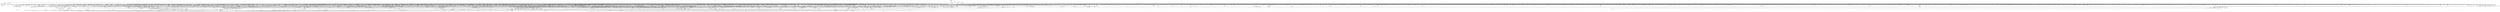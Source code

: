 digraph kerncollapsed {
    "set_area_direct_map" [color="black"];
    "fpsimd_save_state" [color="black"];
    "fd_install" [color="black"];
    "security_release_secctx" [color="black"];
    "__flush_tlb_page_nosync" [color="black"];
    "__xchg_case_64.constprop.0" [color="black"];
    "mas_wr_walk" [color="black"];
    "rt_mutex_top_waiter" [color="black"];
    "tty_termios_baud_rate" [color="black"];
    "____do_softirq" [color="black"];
    "Indirect call53" [color="black"];
    "__cmpxchg_case_acq_32.constprop.0_9" [color="black"];
    "io_file_get_flags" [color="black"];
    "folio_test_uptodate" [color="black"];
    "cpumask_copy_1" [color="black"];
    "sme_save_state" [color="black"];
    "Indirect call76" [color="black"];
    "__raw_spin_lock_irq_11" [color="black"];
    "__get_cpu_fpsimd_context" [color="black"];
    "skb_may_tx_timestamp.part.0" [color="black"];
    "__cmpxchg_case_acq_32.constprop.0_13" [color="black"];
    "mas_rewalk_if_dead" [color="black"];
    "__percpu_add_case_32_20" [color="black"];
    "mapping_unmap_writable" [color="black"];
    "__cmpxchg_case_mb_64_1" [color="black"];
    "__pi_strlen" [color="black"];
    "Indirect call134" [color="black"];
    "mte_zero_clear_page_tags" [color="black"];
    "do_raw_spin_lock_50" [color="black"];
    "__lock_timer" [color="black"];
    "io_acct_cancel_pending_work" [color="black"];
    "mab_mas_cp" [color="black"];
    "Indirect call50" [color="black"];
    "prb_next_seq" [color="black"];
    "__raw_write_lock.constprop.0_1" [color="black"];
    "get_state_synchronize_rcu" [color="black"];
    "__hrtimer_next_event_base.constprop.0" [color="black"];
    "__cmpwait_case_32" [color="black"];
    "xas_set_order.part.0" [color="black"];
    "find_vma" [color="black"];
    "mab_calc_split" [color="black"];
    "percpu_counter_dec" [color="black"];
    "put_cpu_fpsimd_context" [color="black"];
    "__integrity_iint_find" [color="black"];
    "copy_thread" [color="black"];
    "__mutex_init" [color="black"];
    "prb_read_valid" [color="black"];
    "vm_stat_account" [color="black"];
    "maybe_mkwrite.isra.0" [color="black"];
    "__io_put_kbuf_list" [color="black"];
    "arch_smp_send_reschedule" [color="black"];
    "filemap_check_errors" [color="black"];
    "security_inode_listxattr" [color="black"];
    "fsnotify_handle_inode_event.isra.0" [color="black"];
    "__raw_spin_lock_irqsave_5" [color="black"];
    "Indirect call179" [color="black"];
    "Indirect call132" [color="black"];
    "lock_mount_hash" [color="black"];
    "pagefault_disable" [color="black"];
    "parent_len" [color="black"];
    "copy_from_kernel_nofault_allowed" [color="black"];
    "folio_size_2" [color="black"];
    "__raw_spin_lock_irq_3" [color="black"];
    "__set_fixmap" [color="black"];
    "io_fill_cqe_aux" [color="black"];
    "fsnotify_free_mark" [color="black"];
    "cpu_active" [color="black"];
    "system_supports_generic_auth" [color="black"];
    "__mutex_trylock" [color="black"];
    "__raw_spin_unlock_irq_45" [color="black"];
    "kernfs_release_file.part.0.isra.0" [color="black"];
    "do_raw_spin_lock_80" [color="black"];
    "__accumulate_pelt_segments" [color="black"];
    "first_zones_zonelist" [color="black"];
    "update_rq_clock" [color="black"];
    "d_path" [color="black"];
    "__skb_checksum" [color="black"];
    "reusable_anon_vma" [color="black"];
    "mte_update_sctlr_user" [color="black"];
    "__raw_spin_unlock_irqrestore_14" [color="black"];
    "kmap_local_page" [color="black"];
    "sched_asym_prefer" [color="black"];
    "free_vmap_area_rb_augment_cb_rotate" [color="black"];
    "do_raw_spin_lock_116" [color="black"];
    "blake2s.constprop.0" [color="black"];
    "__cmpxchg_case_mb_32_13" [color="black"];
    "__add_wait_queue" [color="black"];
    "__xchg_case_mb_32.constprop.0" [color="black"];
    "folio_try_get_rcu" [color="black"];
    "Indirect call23" [color="black"];
    "workingset_update_node" [color="black"];
    "tty_driver_flush_buffer" [color="black"];
    "detach_if_pending" [color="black"];
    "__kern_my_cpu_offset_22" [color="black"];
    "vma_is_secretmem" [color="black"];
    "_compound_head_2" [color="black"];
    "xas_error.isra.0_1" [color="black"];
    "_double_lock_balance" [color="black"];
    "audit_tree_lookup" [color="black"];
    "test_ti_thread_flag_19" [color="black"];
    "arch_local_irq_save_5" [color="black"];
    "percpu_counter_set" [color="black"];
    "pde_subdir_find" [color="black"];
    "skb_checksum" [color="black"];
    "add_wait_queue" [color="black"];
    "mas_pop_node" [color="black"];
    "try_release_thread_stack_to_cache" [color="black"];
    "calc_delta_fair" [color="black"];
    "__cmpxchg_case_acq_32_3" [color="black"];
    "__count_vm_events" [color="black"];
    "__dev_put.part.0" [color="black"];
    "list_del_init_6" [color="black"];
    "rt_mutex_proxy_unlock" [color="black"];
    "__cmpxchg_case_acq_32.constprop.0_15" [color="black"];
    "__list_del_entry" [color="black"];
    "tty_name" [color="black"];
    "Indirect call98" [color="black"];
    "__mod_zone_page_state" [color="black"];
    "rcu_dynticks_snap" [color="black"];
    "io_cancel_req_match" [color="black"];
    "__raw_spin_lock_irqsave_25" [color="black"];
    "__raw_spin_lock_irq_26" [color="black"];
    "mas_descend" [color="black"];
    "srcu_read_unlock.constprop.0" [color="black"];
    "task_clear_jobctl_trapping" [color="black"];
    "pte_to_swp_entry" [color="black"];
    "Indirect call213" [color="black"];
    "smp_call_function_many_cond" [color="black"];
    "set_ti_thread_flag_4" [color="black"];
    "__raw_spin_unlock_irqrestore_2" [color="black"];
    "mnt_dec_writers" [color="black"];
    "file_ns_capable" [color="black"];
    "Indirect call188" [color="black"];
    "read_sanitised_ftr_reg" [color="black"];
    "rcu_poll_gp_seq_end_unlocked" [color="black"];
    "netlink_overrun" [color="black"];
    "set_ptes.constprop.0.isra.0_1" [color="black"];
    "__raw_read_lock_irqsave.constprop.0_1" [color="black"];
    "Indirect call44" [color="black"];
    "path_get" [color="black"];
    "dev_driver_string" [color="black"];
    "ktime_add_safe" [color="black"];
    "__wb_writeout_add" [color="black"];
    "__mutex_add_waiter" [color="black"];
    "arch_local_irq_save_7" [color="black"];
    "zone_watermark_fast.constprop.0" [color="black"];
    "grow_tree_refs" [color="black"];
    "req_set_fail" [color="black"];
    "need_seqretry" [color="black"];
    "skb_pfmemalloc" [color="black"];
    "__smp_call_single_queue" [color="black"];
    "kthread_data" [color="black"];
    "radix_tree_lookup" [color="black"];
    "folio_mark_dirty" [color="black"];
    "Indirect call45" [color="black"];
    "do_raw_spin_lock_42" [color="black"];
    "noop_dirty_folio" [color="black"];
    "mas_new_ma_node" [color="black"];
    "signal_pending_11" [color="black"];
    "put_unused_fd" [color="black"];
    "test_ti_thread_flag_1" [color="black"];
    "__cmpxchg_case_acq_32.constprop.0" [color="black"];
    "find_next_bit.constprop.0_5" [color="black"];
    "rb_insert_color_cached" [color="black"];
    "do_init_timer.constprop.0" [color="black"];
    "pgdat_balanced" [color="black"];
    "__kern_my_cpu_offset_134" [color="black"];
    "do_raw_spin_lock_26" [color="black"];
    "exit_task_stack_account" [color="black"];
    "filemap_release_folio" [color="black"];
    "Indirect call200" [color="black"];
    "page_ref_inc_1" [color="black"];
    "pmd_install" [color="black"];
    "workingset_test_recent" [color="black"];
    "__raise_softirq_irqoff" [color="black"];
    "__bitmap_intersects" [color="black"];
    "get_file.isra.0" [color="black"];
    "get_arm64_ftr_reg_nowarn" [color="black"];
    "lockref_get" [color="black"];
    "smp_call_function_many" [color="black"];
    "this_cpu_has_cap" [color="black"];
    "tty_port_kopened" [color="black"];
    "io_wq_hash_work" [color="black"];
    "check_preempt_curr_dl" [color="black"];
    "io_run_cancel" [color="black"];
    "io_cancel_task_cb" [color="black"];
    "__raw_spin_lock_14" [color="black"];
    "Indirect call203" [color="black"];
    "xa_err" [color="black"];
    "list_splice_tail_init" [color="black"];
    "do_raw_spin_lock_46" [color="black"];
    "__raw_spin_unlock_irqrestore_4" [color="black"];
    "__raw_write_unlock_irq_4" [color="black"];
    "__reset_isolation_pfn" [color="black"];
    "folio_not_mapped" [color="black"];
    "vmf_pte_changed" [color="black"];
    "number" [color="black"];
    "this_cpu_has_cap.part.0" [color="black"];
    "mas_wr_new_end" [color="black"];
    "int_sqrt" [color="black"];
    "io_wq_work_match_item" [color="black"];
    "security_inode_listsecurity" [color="black"];
    "__percpu_add_case_32_13" [color="black"];
    "slab_want_init_on_alloc" [color="black"];
    "do_raw_spin_lock_23" [color="black"];
    "d_shrink_add" [color="black"];
    "tag_clear_highpage" [color="black"];
    "__irq_can_set_affinity" [color="black"];
    "Indirect call105" [color="black"];
    "copy_to_user_page" [color="black"];
    "update_pm_runtime_accounting" [color="black"];
    "do_kernel_restart" [color="black"];
    "add_timer" [color="black"];
    "Indirect call174" [color="black"];
    "__skb_fill_page_desc" [color="black"];
    "irqd_set.isra.0_1" [color="black"];
    "__mod_node_page_state" [color="black"];
    "clear_nonspinnable" [color="black"];
    "unmask_irq" [color="black"];
    "lock_parent" [color="black"];
    "__efistub_caches_clean_inval_pou" [color="black"];
    "__acct_reclaim_writeback" [color="black"];
    "Indirect call11" [color="black"];
    "__attach_to_pi_owner" [color="black"];
    "prepare_to_wait_exclusive" [color="black"];
    "cpumask_empty_3" [color="black"];
    "__fsnotify_update_child_dentry_flags" [color="black"];
    "__set_close_on_exec.isra.0" [color="black"];
    "free_unref_page_commit" [color="black"];
    "Indirect call7" [color="black"];
    "__dl_add" [color="black"];
    "rb_erase_cached.isra.0" [color="black"];
    "virt_to_head_page.isra.0" [color="black"];
    "__to_kthread" [color="black"];
    "Indirect call182" [color="black"];
    "posix_cputimers_group_init" [color="black"];
    "find_unlink_vmap_area" [color="black"];
    "to_kthread" [color="black"];
    "set_pud" [color="black"];
    "__delay" [color="black"];
    "Indirect call122" [color="black"];
    "hrtimer_try_to_cancel" [color="black"];
    "is_cpu_allowed" [color="black"];
    "dev_to_swnode" [color="black"];
    "__cmpxchg_case_acq_32.constprop.0_20" [color="black"];
    "__cmpxchg_case_mb_64_6" [color="black"];
    "io_acct_run_queue" [color="black"];
    "do_raw_spin_lock_2" [color="black"];
    "mas_prev_slot" [color="black"];
    "io_should_retry_thread" [color="black"];
    "__mutex_remove_waiter" [color="black"];
    "find_last_bit" [color="black"];
    "deactivate_task" [color="black"];
    "Indirect call172" [color="black"];
    "count_vm_event_2" [color="black"];
    "ktime_get_mono_fast_ns" [color="black"];
    "flush_signal_handlers" [color="black"];
    "anon_vma_interval_tree_pre_update_vma" [color="black"];
    "Indirect call96" [color="black"];
    "__raw_spin_lock_irq.constprop.0_1" [color="black"];
    "tty_ldisc_open" [color="black"];
    "__raw_spin_lock_irq_17" [color="black"];
    "desc_read" [color="black"];
    "__mnt_drop_write" [color="black"];
    "task_ppid_nr" [color="black"];
    "__rt_mutex_slowtrylock" [color="black"];
    "__raw_spin_unlock_irq_17" [color="black"];
    "__pi_strcmp" [color="black"];
    "cpu_clock_sample" [color="black"];
    "kernel_init_pages" [color="black"];
    "hlist_bl_unlock" [color="black"];
    "Indirect call206" [color="black"];
    "arch_local_irq_enable_2" [color="black"];
    "Indirect call2" [color="black"];
    "list_del_4" [color="black"];
    "pfn_valid_2" [color="black"];
    "Indirect call144" [color="black"];
    "arm_timer" [color="black"];
    "init_completion" [color="black"];
    "__mod_timer" [color="black"];
    "_copy_to_user_7" [color="black"];
    "u64_stats_add_1" [color="black"];
    "__find_vmap_area.constprop.0" [color="black"];
    "sock_rmem_free" [color="black"];
    "_find_last_bit" [color="black"];
    "get_next_ino" [color="black"];
    "desc_make_reusable" [color="black"];
    "Indirect call149" [color="black"];
    "try_to_take_rt_mutex" [color="black"];
    "__raw_spin_lock_irq_41" [color="black"];
    "__bitmap_set" [color="black"];
    "io_is_timeout_noseq" [color="black"];
    "update_blocked_averages" [color="black"];
    "tlb_gather_mmu" [color="black"];
    "data_check_size" [color="black"];
    "__percpu_add_case_32_8" [color="black"];
    "group_close_release" [color="black"];
    "rcu_seq_snap" [color="black"];
    "should_failslab" [color="black"];
    "io_run_local_work_continue" [color="black"];
    "__kern_my_cpu_offset_50" [color="black"];
    "__do_once_start" [color="black"];
    "__cmpxchg_case_mb_64" [color="black"];
    "__skb_dequeue_3" [color="black"];
    "Indirect call46" [color="black"];
    "list_del_3" [color="black"];
    "percpu_counter_add_batch" [color="black"];
    "next_mnt" [color="black"];
    "Indirect call168" [color="black"];
    "fasync_insert_entry" [color="black"];
    "Indirect call26" [color="black"];
    "io_poll_add_hash" [color="black"];
    "__lookup_mnt" [color="black"];
    "__raw_spin_lock_irqsave_7" [color="black"];
    "__cmpxchg_case_acq_32.constprop.0_10" [color="black"];
    "find_next_bit_3" [color="black"];
    "mas_store_prealloc.part.0" [color="black"];
    "idr_find" [color="black"];
    "__raw_spin_unlock_irqrestore_11" [color="black"];
    "__fdget" [color="black"];
    "task_rq_lock" [color="black"];
    "rcu_segcblist_add_len" [color="black"];
    "mte_dead_leaves.constprop.0" [color="black"];
    "__raw_spin_unlock_irqrestore_17" [color="black"];
    "wb_io_lists_depopulated" [color="black"];
    "take_dentry_name_snapshot" [color="black"];
    "__printk_cpu_sync_try_get" [color="black"];
    "sk_memory_allocated_sub" [color="black"];
    "Indirect call145" [color="black"];
    "net_eq_idr" [color="black"];
    "io_timeout_extract" [color="black"];
    "add_timer_on" [color="black"];
    "mte_copy_page_tags" [color="black"];
    "fsnotify_detach_connector_from_object" [color="black"];
    "__raw_spin_lock_irqsave_6" [color="black"];
    "__kern_my_cpu_offset_74" [color="black"];
    "current_is_kswapd" [color="black"];
    "__dput_to_list" [color="black"];
    "Indirect call38" [color="black"];
    "__dl_clear_params" [color="black"];
    "pud_set_huge" [color="black"];
    "pcpu_size_to_slot" [color="black"];
    "list_del_init_5" [color="black"];
    "Indirect call142" [color="black"];
    "_task_util_est" [color="black"];
    "folio_activate_fn" [color="black"];
    "invalid_migration_vma" [color="black"];
    "do_raw_spin_lock_13" [color="black"];
    "set_load_weight" [color="black"];
    "tty_termios_input_baud_rate" [color="black"];
    "dev_xmit_recursion_inc" [color="black"];
    "copy_highpage" [color="black"];
    "ktime_get" [color="black"];
    "page_ref_inc_4" [color="black"];
    "skb_orphan_1" [color="black"];
    "mas_safe_min" [color="black"];
    "exit_rcu" [color="black"];
    "__cmpxchg_case_64" [color="black"];
    "list_lru_add" [color="black"];
    "cpudl_heapify_up" [color="black"];
    "do_raw_spin_lock_33" [color="black"];
    "__update_load_avg_cfs_rq" [color="black"];
    "sched_cgroup_fork" [color="black"];
    "Indirect call91" [color="black"];
    "__raw_spin_lock_irqsave_17" [color="black"];
    "task_will_free_mem" [color="black"];
    "__kern_my_cpu_offset_91" [color="black"];
    "is_valid_gup_args" [color="black"];
    "data_alloc" [color="black"];
    "user_disable_single_step" [color="black"];
    "futex_cmpxchg_value_locked" [color="black"];
    "tlb_remove_table_sync_one" [color="black"];
    "mas_set_split_parent.isra.0" [color="black"];
    "Indirect call133" [color="black"];
    "prep_new_page" [color="black"];
    "Indirect call131" [color="black"];
    "inode_lru_list_del" [color="black"];
    "do_raw_spin_lock_61" [color="black"];
    "folio_mapped_1" [color="black"];
    "pm_qos_update_flags" [color="black"];
    "need_mlock_drain" [color="black"];
    "rcu_exp_need_qs" [color="black"];
    "xas_retry" [color="black"];
    "strcspn" [color="black"];
    "__raw_spin_unlock_irq_28" [color="black"];
    "__raw_spin_lock_64" [color="black"];
    "ma_slots" [color="black"];
    "virt_to_slab" [color="black"];
    "_prb_commit" [color="black"];
    "__raw_spin_lock_irq_43" [color="black"];
    "___d_drop" [color="black"];
    "queued_spin_lock_slowpath" [color="black"];
    "thread_group_cputime" [color="black"];
    "lru_move_tail_fn" [color="black"];
    "arch_local_irq_save_3" [color="black"];
    "smp_call_function_single" [color="black"];
    "ldsem_down_read_trylock" [color="black"];
    "__cmpxchg_case_mb_64_4" [color="black"];
    "set_pageblock_migratetype" [color="black"];
    "__raw_spin_lock_27" [color="black"];
    "get_task_mm" [color="black"];
    "__const_udelay" [color="black"];
    "tlb_flush_1" [color="black"];
    "find_next_bit_11" [color="black"];
    "__kern_my_cpu_offset_38" [color="black"];
    "pwq_activate_inactive_work" [color="black"];
    "osq_lock" [color="black"];
    "plist_add" [color="black"];
    "__timer_delete_sync" [color="black"];
    "Indirect call12" [color="black"];
    "__raw_read_unlock.constprop.0_6" [color="black"];
    "rcu_segcblist_extract_done_cbs" [color="black"];
    "mutex_can_spin_on_owner" [color="black"];
    "__raw_spin_lock_irqsave_12" [color="black"];
    "Indirect call155" [color="black"];
    "pfn_swap_entry_to_page" [color="black"];
    "get_task_exe_file" [color="black"];
    "__preempt_count_sub" [color="black"];
    "__put_cpu_fpsimd_context" [color="black"];
    "__cmpxchg_case_acq_32.constprop.0_17" [color="black"];
    "__raw_spin_lock_irqsave_41" [color="black"];
    "__cmpxchg_case_acq_32.constprop.0_18" [color="black"];
    "cpumask_weight" [color="black"];
    "is_current_pgrp_orphaned" [color="black"];
    "lru_note_cost" [color="black"];
    "dl_set_overload.part.0" [color="black"];
    "next_zone" [color="black"];
    "__percpu_add_case_64.constprop.0_3" [color="black"];
    "__raw_spin_unlock_irq_6" [color="black"];
    "skb_headers_offset_update" [color="black"];
    "tls_preserve_current_state" [color="black"];
    "list_del_init_7" [color="black"];
    "pcpu_init_md_blocks" [color="black"];
    "Indirect call184" [color="black"];
    "pcpu_block_refresh_hint" [color="black"];
    "Indirect call28" [color="black"];
    "find_worker_executing_work" [color="black"];
    "security_sk_free" [color="black"];
    "__raw_spin_unlock_irqrestore" [color="black"];
    "mas_is_err" [color="black"];
    "__raw_spin_unlock_irq_4" [color="black"];
    "anon_vma_interval_tree_iter_first" [color="black"];
    "__audit_uring_entry" [color="black"];
    "__page_dup_rmap.constprop.0" [color="black"];
    "internal_add_timer" [color="black"];
    "Indirect call49" [color="black"];
    "Indirect call156" [color="black"];
    "select_collect2" [color="black"];
    "skb_tailroom_1" [color="black"];
    "jiffies_to_msecs" [color="black"];
    "flush_tlb_mm_1" [color="black"];
    "pick_next_pushable_dl_task" [color="black"];
    "__raw_spin_lock_irqsave_22" [color="black"];
    "mmgrab_2" [color="black"];
    "skb_zcopy" [color="black"];
    "io_put_kbuf" [color="black"];
    "do_raw_spin_lock_11" [color="black"];
    "io_cancel_cb" [color="black"];
    "arch_get_random_seed_longs" [color="black"];
    "memblock_search" [color="black"];
    "rcu_is_watching" [color="black"];
    "skip_atoi" [color="black"];
    "first_zones_zonelist_1" [color="black"];
    "__raw_spin_lock_41" [color="black"];
    "__kern_my_cpu_offset_19" [color="black"];
    "mas_split_final_node.isra.0" [color="black"];
    "__raw_spin_lock_irq_4" [color="black"];
    "kmem_valid_obj" [color="black"];
    "mas_push_node" [color="black"];
    "pcpu_block_update_hint_alloc" [color="black"];
    "d_set_d_op" [color="black"];
    "compound_order" [color="black"];
    "timespec64_equal" [color="black"];
    "pm_runtime_deactivate_timer" [color="black"];
    "rcu_start_this_gp" [color="black"];
    "page_mapping" [color="black"];
    "local_bh_disable" [color="black"];
    "__printk_safe_enter" [color="black"];
    "__fswab32_10" [color="black"];
    "cpupri_set" [color="black"];
    "io_prep_async_link" [color="black"];
    "flush_dcache_page" [color="black"];
    "inactive_is_low.constprop.0" [color="black"];
    "__init_waitqueue_head" [color="black"];
    "rcu_seq_set_state" [color="black"];
    "anon_vma_interval_tree_insert" [color="black"];
    "Indirect call207" [color="black"];
    "Indirect call151" [color="black"];
    "__raw_spin_lock_irqsave_39" [color="black"];
    "rcu_seq_end" [color="black"];
    "__anon_vma_interval_tree_augment_propagate" [color="black"];
    "folio_lruvec_relock_irq.constprop.0" [color="black"];
    "mas_store_b_node" [color="black"];
    "kernfs_get" [color="black"];
    "compaction_free" [color="black"];
    "io_cqe_cache_refill" [color="black"];
    "__bitmap_and" [color="black"];
    "folio_nr_pages_4" [color="black"];
    "lock_hrtimer_base" [color="black"];
    "Indirect call166" [color="black"];
    "PageMovable" [color="black"];
    "xas_not_node" [color="black"];
    "__percpu_add_case_32_3" [color="black"];
    "__ipi_send_mask" [color="black"];
    "do_raw_spin_lock_93" [color="black"];
    "mas_next_setup.constprop.0" [color="black"];
    "__cmpxchg_case_acq_32.constprop.0_19" [color="black"];
    "workingset_eviction" [color="black"];
    "slab_want_init_on_free" [color="black"];
    "Indirect call162" [color="black"];
    "pm_ops_is_empty" [color="black"];
    "read_seqbegin_or_lock" [color="black"];
    "__d_drop" [color="black"];
    "wb_stat_mod" [color="black"];
    "netdev_start_xmit" [color="black"];
    "lock_mnt_tree" [color="black"];
    "set_secondary_fwnode" [color="black"];
    "Indirect call202" [color="black"];
    "sched_clock_cpu" [color="black"];
    "xas_find_conflict" [color="black"];
    "Indirect call170" [color="black"];
    "wake_all_kswapds" [color="black"];
    "irq_to_desc" [color="black"];
    "timer_delete_hook" [color="black"];
    "access_ok_39" [color="black"];
    "io_poll_mark_cancelled" [color="black"];
    "__raw_spin_unlock_irqrestore_21" [color="black"];
    "__kern_my_cpu_offset_52" [color="black"];
    "avg_vruntime" [color="black"];
    "__inode_add_lru" [color="black"];
    "__peernet2id" [color="black"];
    "__raw_spin_unlock_irq_11" [color="black"];
    "test_ti_thread_flag_4" [color="black"];
    "vma_interval_tree_subtree_search" [color="black"];
    "page_ref_add" [color="black"];
    "ktime_get_real_ts64" [color="black"];
    "fsnotify_put_sb_connectors" [color="black"];
    "find_lock_task_mm" [color="black"];
    "iov_iter_revert" [color="black"];
    "Indirect call209" [color="black"];
    "clear_ti_thread_flag" [color="black"];
    "d_lru_del" [color="black"];
    "Indirect call78" [color="black"];
    "arch_local_irq_save_1" [color="black"];
    "vma_interval_tree_augment_rotate" [color="black"];
    "__kern_my_cpu_offset_79" [color="black"];
    "memset" [color="black"];
    "Indirect call180" [color="black"];
    "folio_nr_pages_1" [color="black"];
    "copyin" [color="black"];
    "find_next_bit_8" [color="black"];
    "hrtimer_cancel" [color="black"];
    "prep_compound_page" [color="black"];
    "__raw_spin_lock_31" [color="black"];
    "mab_no_null_split" [color="black"];
    "__raw_spin_lock_irqsave_1" [color="black"];
    "pmd_offset.isra.0" [color="black"];
    "kernfs_root" [color="black"];
    "__bpf_free_used_maps" [color="black"];
    "workingset_activation" [color="black"];
    "add_wait_queue_exclusive" [color="black"];
    "ttwu_queue_wakelist" [color="black"];
    "get_file_2" [color="black"];
    "netlink_has_listeners" [color="black"];
    "__raw_spin_lock_5" [color="black"];
    "task_fits_cpu" [color="black"];
    "__raw_spin_lock_irq_12" [color="black"];
    "vma_needs_dirty_tracking" [color="black"];
    "do_raw_spin_lock_35" [color="black"];
    "__irq_domain_activate_irq" [color="black"];
    "Indirect call141" [color="black"];
    "__raw_spin_lock_30" [color="black"];
    "do_raw_spin_lock_9" [color="black"];
    "__set_task_special" [color="black"];
    "__radix_tree_lookup" [color="black"];
    "do_raw_spin_lock_25" [color="black"];
    "pcpu_find_block_fit" [color="black"];
    "d_find_any_alias" [color="black"];
    "Indirect call35" [color="black"];
    "__raw_spin_lock_irq_21" [color="black"];
    "try_grab_page" [color="black"];
    "do_raw_spin_lock_34" [color="black"];
    "__raw_write_lock_irq_1" [color="black"];
    "rcu_segcblist_inc_len" [color="black"];
    "access_ok_2" [color="black"];
    "prb_reserve" [color="black"];
    "min_deadline_cb_propagate" [color="black"];
    "mutex_trylock" [color="black"];
    "Indirect call73" [color="black"];
    "Indirect call101" [color="black"];
    "dev_xmit_recursion_dec" [color="black"];
    "no_blink" [color="black"];
    "compound_order_1" [color="black"];
    "vma_interval_tree_insert_after" [color="black"];
    "Indirect call215" [color="black"];
    "copy_user_highpage" [color="black"];
    "mntget" [color="black"];
    "folio_size" [color="black"];
    "__irq_domain_deactivate_irq" [color="black"];
    "arch_asym_cpu_priority" [color="black"];
    "kthread_should_stop" [color="black"];
    "isolation_suitable.isra.0" [color="black"];
    "cpu_do_switch_mm" [color="black"];
    "update_group_capacity" [color="black"];
    "__note_gp_changes" [color="black"];
    "posix_cpu_timers_exit_group" [color="black"];
    "release_thread" [color="black"];
    "compact_lock_irqsave" [color="black"];
    "list_move_1" [color="black"];
    "_compound_head" [color="black"];
    "prepend_path" [color="black"];
    "node_page_state_add" [color="black"];
    "inode_add_lru" [color="black"];
    "__reuseport_detach_sock.isra.0" [color="black"];
    "io_match_task_safe" [color="black"];
    "count_vm_event_1" [color="black"];
    "anon_vma_interval_tree_iter_next" [color="black"];
    "audit_copy_inode" [color="black"];
    "__flush_tlb_kernel_pgtable" [color="black"];
    "__raw_spin_unlock_irq_43" [color="black"];
    "Indirect call121" [color="black"];
    "__udelay" [color="black"];
    "Indirect call92" [color="black"];
    "io_put_kbuf_comp.isra.0" [color="black"];
    "test_ti_thread_flag_10" [color="black"];
    "set_ti_thread_flag_5" [color="black"];
    "__raw_spin_unlock_irq_20" [color="black"];
    "dequeue_load_avg" [color="black"];
    "irq_get_irq_data" [color="black"];
    "__gfp_pfmemalloc_flags" [color="black"];
    "__isolate_free_page" [color="black"];
    "__cmpxchg_case_mb_64_7" [color="black"];
    "find_suitable_fallback" [color="black"];
    "__sk_mem_reclaim" [color="black"];
    "next_signal" [color="black"];
    "account_pipe_buffers" [color="black"];
    "Indirect call124" [color="black"];
    "__raw_spin_trylock_3" [color="black"];
    "hlist_bl_lock" [color="black"];
    "find_next_bit_7" [color="black"];
    "Indirect call20" [color="black"];
    "__percpu_add_case_64_2" [color="black"];
    "__raw_spin_lock_irqsave_32" [color="black"];
    "crng_make_state" [color="black"];
    "hrtimer_sleeper_start_expires" [color="black"];
    "Indirect call107" [color="black"];
    "set_work_data" [color="black"];
    "__io_put_kbuf" [color="black"];
    "futex_q_unlock" [color="black"];
    "flush_tlb_kernel_range" [color="black"];
    "Indirect call8" [color="black"];
    "prepend_char" [color="black"];
    "pid_task" [color="black"];
    "__raw_spin_lock_irq_35" [color="black"];
    "__task_rq_lock" [color="black"];
    "Indirect call171" [color="black"];
    "sched_clock" [color="black"];
    "invalid_folio_referenced_vma" [color="black"];
    "update_dl_migration" [color="black"];
    "rcu_segcblist_enqueue" [color="black"];
    "mas_prev" [color="black"];
    "__srcu_read_lock" [color="black"];
    "do_raw_spin_lock_57" [color="black"];
    "find_next_bit_10" [color="black"];
    "find_buddy_page_pfn" [color="black"];
    "pcpu_chunk_slot" [color="black"];
    "radix_tree_iter_tag_clear" [color="black"];
    "prb_reserve_in_last" [color="black"];
    "idle_cpu" [color="black"];
    "__dl_sub" [color="black"];
    "__cmpxchg_case_acq_32.constprop.0_4" [color="black"];
    "cpu_mitigations_off" [color="black"];
    "other_cpu_in_panic" [color="black"];
    "__percpu_add_case_64.constprop.0" [color="black"];
    "pmd_clear_huge" [color="black"];
    "percpu_ref_get_many" [color="black"];
    "__balance_callbacks" [color="black"];
    "mm_set_has_pinned_flag" [color="black"];
    "find_task_by_pid_ns" [color="black"];
    "wakeup_source_deactivate" [color="black"];
    "should_zap_page" [color="black"];
    "__raw_spin_lock_irqsave_18" [color="black"];
    "__raw_spin_lock_irqsave" [color="black"];
    "Indirect call13" [color="black"];
    "__kern_my_cpu_offset_42" [color="black"];
    "irq_work_queue" [color="black"];
    "__percpu_add_return_case_32_1" [color="black"];
    "__zone_watermark_ok" [color="black"];
    "task_set_jobctl_pending" [color="black"];
    "d_flags_for_inode" [color="black"];
    "__kern_my_cpu_offset_28" [color="black"];
    "do_raw_spin_lock_44" [color="black"];
    "mas_mab_cp" [color="black"];
    "mte_dead_walk" [color="black"];
    "__wake_up_sync_key" [color="black"];
    "pte_mkdirty" [color="black"];
    "signal_set_stop_flags" [color="black"];
    "page_ref_inc_2" [color="black"];
    "get_pwq" [color="black"];
    "__kern_my_cpu_offset_80" [color="black"];
    "skb_has_frag_list" [color="black"];
    "wants_signal" [color="black"];
    "IS_ERR_OR_NULL_3" [color="black"];
    "find_later_rq" [color="black"];
    "io_wq_work_match_all" [color="black"];
    "can_set_direct_map" [color="black"];
    "ktime_get_with_offset" [color="black"];
    "Indirect call88" [color="black"];
    "do_raw_spin_lock_17" [color="black"];
    "mast_ascend" [color="black"];
    "cpumask_and.isra.0_1" [color="black"];
    "Indirect call55" [color="black"];
    "dec_rlimit_ucounts" [color="black"];
    "xas_next_entry" [color="black"];
    "csum_partial" [color="black"];
    "attach_entity_load_avg" [color="black"];
    "rt_mutex_futex_trylock" [color="black"];
    "__raw_spin_lock_42" [color="black"];
    "virt_to_folio" [color="black"];
    "io_prep_async_work" [color="black"];
    "__kern_my_cpu_offset_36" [color="black"];
    "tty_audit_fork" [color="black"];
    "__io_prep_linked_timeout" [color="black"];
    "unlock_mount_hash" [color="black"];
    "mas_set_height" [color="black"];
    "workingset_age_nonresident" [color="black"];
    "is_rlimit_overlimit" [color="black"];
    "finish_wait" [color="black"];
    "compound_order_2" [color="black"];
    "rt_mutex_init_proxy_locked" [color="black"];
    "__init_rwsem" [color="black"];
    "__raw_spin_lock_23" [color="black"];
    "arch_local_irq_restore_3" [color="black"];
    "_get_random_bytes" [color="black"];
    "Indirect call115" [color="black"];
    "clear_siginfo" [color="black"];
    "rcu_accelerate_cbs" [color="black"];
    "do_raw_spin_lock_60" [color="black"];
    "Indirect call54" [color="black"];
    "mte_set_pivot" [color="black"];
    "xas_next_entry.constprop.0" [color="black"];
    "Indirect call47" [color="black"];
    "security_task_getsecid_obj" [color="black"];
    "__xchg_case_acq_64.isra.0" [color="black"];
    "__percpu_add_case_64_7" [color="black"];
    "__raw_spin_unlock_irq_21" [color="black"];
    "vma_interval_tree_insert" [color="black"];
    "find_submount" [color="black"];
    "blake2s_update" [color="black"];
    "__raw_spin_unlock_irq.constprop.0_1" [color="black"];
    "Indirect call39" [color="black"];
    "__raw_spin_unlock_irqrestore_12" [color="black"];
    "qdisc_qstats_cpu_qlen_dec" [color="black"];
    "tick_get_broadcast_device" [color="black"];
    "_copy_from_iter" [color="black"];
    "Indirect call86" [color="black"];
    "xattr_resolve_name" [color="black"];
    "mnt_get_count" [color="black"];
    "Indirect call71" [color="black"];
    "group_open_release" [color="black"];
    "__percpu_add_case_32_21" [color="black"];
    "__update_load_avg_se" [color="black"];
    "timer_reduce" [color="black"];
    "synchronize_rcu.part.0" [color="black"];
    "do_raw_spin_lock_97" [color="black"];
    "count_vm_events_2" [color="black"];
    "tlb_flush" [color="black"];
    "__raw_spin_lock_irq_31" [color="black"];
    "set_ptes.isra.0" [color="black"];
    "Indirect call100" [color="black"];
    "Indirect call21" [color="black"];
    "arch_local_irq_save_4" [color="black"];
    "generic_exec_single" [color="black"];
    "Indirect call181" [color="black"];
    "__skb_set_length_1" [color="black"];
    "mask_irq" [color="black"];
    "Indirect call205" [color="black"];
    "find_next_zero_bit_2" [color="black"];
    "__kern_my_cpu_offset_37" [color="black"];
    "put_prev_task" [color="black"];
    "flush_tlb_mm" [color="black"];
    "__vfs_getxattr" [color="black"];
    "mas_walk" [color="black"];
    "dec_mm_counter" [color="black"];
    "io_wq_get_acct" [color="black"];
    "idr_for_each" [color="black"];
    "wakeup_kcompactd" [color="black"];
    "__try_to_del_timer_sync" [color="black"];
    "__mnt_want_write_file" [color="black"];
    "__page_cache_release" [color="black"];
    "skb_queue_tail" [color="black"];
    "io_poll_find.constprop.0" [color="black"];
    "Indirect call129" [color="black"];
    "hrtimer_reprogram.constprop.0" [color="black"];
    "move_freelist_tail" [color="black"];
    "is_vmalloc_addr" [color="black"];
    "arch_local_irq_restore_2" [color="black"];
    "__raw_spin_lock_bh.constprop.0_5" [color="black"];
    "access_ok_14" [color="black"];
    "sched_ttwu_pending" [color="black"];
    "_find_first_and_bit" [color="black"];
    "__raw_spin_lock_49" [color="black"];
    "wake_up_klogd" [color="black"];
    "Indirect call37" [color="black"];
    "do_raw_spin_lock_5" [color="black"];
    "Indirect call31" [color="black"];
    "task_work_cancel_match" [color="black"];
    "clear_ti_thread_flag_5" [color="black"];
    "skb_flow_get_icmp_tci" [color="black"];
    "mas_find" [color="black"];
    "audit_gid_comparator" [color="black"];
    "hlist_del_init_2" [color="black"];
    "Indirect call29" [color="black"];
    "__kern_my_cpu_offset_18" [color="black"];
    "percpu_ref_put_many.constprop.0" [color="black"];
    "pm_runtime_put_noidle_2" [color="black"];
    "pm_runtime_get_noresume" [color="black"];
    "vmalloc_to_page" [color="black"];
    "test_taint" [color="black"];
    "override_creds" [color="black"];
    "Indirect call102" [color="black"];
    "__remove_shared_vm_struct.constprop.0" [color="black"];
    "Indirect call10" [color="black"];
    "clear_inode" [color="black"];
    "entity_eligible" [color="black"];
    "__percpu_add_case_64_4" [color="black"];
    "siginfo_layout" [color="black"];
    "__printk_safe_exit" [color="black"];
    "Indirect call196" [color="black"];
    "clear_page" [color="black"];
    "do_raw_spin_lock_87" [color="black"];
    "pvm_determine_end_from_reverse" [color="black"];
    "__percpu_add_case_64_6" [color="black"];
    "__irq_disable" [color="black"];
    "security_sock_rcv_skb" [color="black"];
    "__reuseport_detach_closed_sock" [color="black"];
    "find_next_bit_13" [color="black"];
    "propagation_next" [color="black"];
    "__cmpxchg_case_mb_32_2" [color="black"];
    "__flow_hash_from_keys" [color="black"];
    "is_bad_inode" [color="black"];
    "__kern_my_cpu_offset_49" [color="black"];
    "__raw_read_lock.constprop.0_5" [color="black"];
    "cpumask_any_and_distribute" [color="black"];
    "cpumask_and" [color="black"];
    "desc_make_final" [color="black"];
    "__raw_spin_unlock_irq_37" [color="black"];
    "percpu_ref_put_many" [color="black"];
    "__bitmap_clear" [color="black"];
    "__lock_parent" [color="black"];
    "Indirect call25" [color="black"];
    "convert_prio" [color="black"];
    "sig_handler_ignored" [color="black"];
    "Indirect call103" [color="black"];
    "find_mergeable_anon_vma" [color="black"];
    "Indirect call217" [color="black"];
    "arch_local_irq_save" [color="black"];
    "find_next_bit.constprop.0_7" [color="black"];
    "get_vfs_caps_from_disk" [color="black"];
    "__raw_spin_unlock_irq_5" [color="black"];
    "node_dirty_ok" [color="black"];
    "is_posix_acl_xattr" [color="black"];
    "fpsimd_preserve_current_state" [color="black"];
    "cpu_timer_task_rcu" [color="black"];
    "rwsem_read_trylock" [color="black"];
    "mutex_is_locked" [color="black"];
    "chacha_permute" [color="black"];
    "radix_tree_tag_get" [color="black"];
    "Indirect call17" [color="black"];
    "do_softirq" [color="black"];
    "Indirect call5" [color="black"];
    "security_inode_getsecid" [color="black"];
    "__d_find_any_alias" [color="black"];
    "page_ref_dec_and_test_1" [color="black"];
    "wake_up_bit" [color="black"];
    "kernfs_should_drain_open_files" [color="black"];
    "rcu_segcblist_advance" [color="black"];
    "__irq_startup" [color="black"];
    "pcpu_next_md_free_region" [color="black"];
    "find_busiest_group" [color="black"];
    "osq_unlock" [color="black"];
    "panic_smp_self_stop" [color="black"];
    "__kern_my_cpu_offset_44" [color="black"];
    "Indirect call148" [color="black"];
    "__mod_lruvec_state" [color="black"];
    "Indirect call40" [color="black"];
    "put_dec" [color="black"];
    "Indirect call84" [color="black"];
    "page_ref_inc_3" [color="black"];
    "enqueue_hrtimer.constprop.0" [color="black"];
    "add_mm_rss_vec" [color="black"];
    "update_min_vruntime" [color="black"];
    "rcu_poll_gp_seq_start" [color="black"];
    "fragmentation_index" [color="black"];
    "dequeue_task" [color="black"];
    "__raw_spin_lock_irqsave_15" [color="black"];
    "__list_del_entry_1" [color="black"];
    "_find_first_zero_bit" [color="black"];
    "security_file_set_fowner" [color="black"];
    "signal_pending_state_1" [color="black"];
    "inode_io_list_move_locked" [color="black"];
    "wq_worker_running" [color="black"];
    "rb_prev" [color="black"];
    "__hlist_del" [color="black"];
    "task_active_pid_ns" [color="black"];
    "Indirect call106" [color="black"];
    "unlock_page" [color="black"];
    "io_cqring_wake" [color="black"];
    "list_del_init_2" [color="black"];
    "folio_order" [color="black"];
    "show_mem_node_skip" [color="black"];
    "arch_local_irq_disable_2" [color="black"];
    "fsnotify" [color="black"];
    "page_ref_add_1" [color="black"];
    "pick_next_task_idle" [color="black"];
    "post_init_entity_util_avg" [color="black"];
    "__raw_spin_lock_irq_1" [color="black"];
    "__raw_write_unlock_irq_5" [color="black"];
    "__cmpxchg_case_acq_32_2" [color="black"];
    "kill_device" [color="black"];
    "rcu_seq_end_1" [color="black"];
    "tlb_flush_mmu_tlbonly" [color="black"];
    "fpsimd_save" [color="black"];
    "purge_fragmented_block" [color="black"];
    "Indirect call3" [color="black"];
    "inc_tlb_flush_pending" [color="black"];
    "mte_thread_switch" [color="black"];
    "rt_mutex_slowtrylock" [color="black"];
    "Indirect call120" [color="black"];
    "Indirect call219" [color="black"];
    "copy_page" [color="black"];
    "__raw_spin_lock_irq_34" [color="black"];
    "rwsem_spin_on_owner" [color="black"];
    "rcu_poll_gp_seq_end" [color="black"];
    "Indirect call66" [color="black"];
    "arch_local_irq_restore_1" [color="black"];
    "mast_fill_bnode" [color="black"];
    "folio_mapped_2" [color="black"];
    "qdisc_qstats_cpu_qlen_inc" [color="black"];
    "Indirect call9" [color="black"];
    "__raw_spin_lock_irqsave_21" [color="black"];
    "__wake_q_add" [color="black"];
    "Indirect call139" [color="black"];
    "test_tsk_need_resched" [color="black"];
    "__sw_hweight64" [color="black"];
    "srcu_gp_start" [color="black"];
    "folio_account_cleaned" [color="black"];
    "__raw_spin_lock_22" [color="black"];
    "__percpu_down_write_trylock" [color="black"];
    "mas_prev_sibling" [color="black"];
    "cpumask_next.constprop.0" [color="black"];
    "do_raw_spin_lock_15" [color="black"];
    "can_migrate_task" [color="black"];
    "__kern_my_cpu_offset_47" [color="black"];
    "pfn_is_map_memory" [color="black"];
    "Indirect call125" [color="black"];
    "sock_inuse_add" [color="black"];
    "posix_cpu_timer_rearm" [color="black"];
    "do_raw_spin_lock_18" [color="black"];
    "prepare_alloc_pages.constprop.0" [color="black"];
    "system_supports_address_auth_1" [color="black"];
    "do_raw_spin_lock.constprop.0_3" [color="black"];
    "rcu_segcblist_move_seglen" [color="black"];
    "mmget" [color="black"];
    "kmsg_dump" [color="black"];
    "wp_page_reuse" [color="black"];
    "__posix_timers_find" [color="black"];
    "Indirect call97" [color="black"];
    "folio_invalidate" [color="black"];
    "__init_swait_queue_head" [color="black"];
    "fsnotify_compare_groups" [color="black"];
    "Indirect call80" [color="black"];
    "do_raw_spin_lock_51" [color="black"];
    "d_shrink_del" [color="black"];
    "__remove_hrtimer" [color="black"];
    "queued_read_lock.constprop.0" [color="black"];
    "disable_irq_nosync" [color="black"];
    "__arch_copy_to_user" [color="black"];
    "__kern_my_cpu_offset_11" [color="black"];
    "irq_set_thread_affinity" [color="black"];
    "__cmpxchg_case_mb_32.constprop.0" [color="black"];
    "do_raw_spin_lock_3" [color="black"];
    "pcpu_chunk_refresh_hint" [color="black"];
    "get_work_pool" [color="black"];
    "Indirect call118" [color="black"];
    "____core____" [color="kernel"];
    "Indirect call211" [color="black"];
    "__cmpxchg_case_mb_32_8" [color="black"];
    "audit_rate_check.part.0" [color="black"];
    "list_del_init" [color="black"];
    "radix_tree_load_root" [color="black"];
    "Indirect call116" [color="black"];
    "num_other_online_cpus" [color="black"];
    "sve_get_vl" [color="black"];
    "posix_cpu_timers_exit" [color="black"];
    "llist_del_first" [color="black"];
    "fdget_2" [color="black"];
    "__raw_spin_unlock_irqrestore_15" [color="black"];
    "raw_spin_rq_lock" [color="black"];
    "__kern_my_cpu_offset_60" [color="black"];
    "do_raw_spin_lock_29" [color="black"];
    "__raw_spin_unlock_irq_35" [color="black"];
    "pagetable_pte_dtor" [color="black"];
    "pcpu_update_empty_pages" [color="black"];
    "domain_dirty_limits" [color="black"];
    "is_zero_page" [color="black"];
    "mas_put_in_tree" [color="black"];
    "do_raw_spin_lock_24" [color="black"];
    "resched_curr" [color="black"];
    "cpus_share_cache" [color="black"];
    "__kmem_obj_info" [color="black"];
    "__kern_my_cpu_offset_76" [color="black"];
    "__raw_spin_lock_irq_7" [color="black"];
    "mas_alloc_req.isra.0" [color="black"];
    "__raw_spin_lock_irqsave_34" [color="black"];
    "do_raw_spin_lock_69" [color="black"];
    "__ksize" [color="black"];
    "__raw_spin_lock_irq_18" [color="black"];
    "tsk_fork_get_node" [color="black"];
    "_compound_head_7" [color="black"];
    "pvm_find_va_enclose_addr" [color="black"];
    "__sk_mem_reduce_allocated" [color="black"];
    "update_curr" [color="black"];
    "mas_max_gap" [color="black"];
    "signal_pending_state_2" [color="black"];
    "__kern_my_cpu_offset_70" [color="black"];
    "find_alive_thread.isra.0" [color="black"];
    "Indirect call87" [color="black"];
    "__cmpxchg_case_mb_32_6" [color="black"];
    "efi_reboot" [color="black"];
    "mas_ascend" [color="black"];
    "__wake_up_pollfree" [color="black"];
    "d_instantiate" [color="black"];
    "__cmpxchg_case_acq_32.constprop.0_12" [color="black"];
    "Indirect call201" [color="black"];
    "__kern_my_cpu_offset_133" [color="black"];
    "count_vm_event" [color="black"];
    "__local_bh_enable_ip" [color="black"];
    "cleanup_timerqueue" [color="black"];
    "__raw_spin_lock_24" [color="black"];
    "lockref_mark_dead" [color="black"];
    "do_raw_spin_lock" [color="black"];
    "__raw_spin_lock_15" [color="black"];
    "__kern_my_cpu_offset_67" [color="black"];
    "vma_address" [color="black"];
    "mas_set_alloc_req" [color="black"];
    "timerqueue_iterate_next" [color="black"];
    "fdput.isra.0_2" [color="black"];
    "mast_spanning_rebalance.isra.0" [color="black"];
    "arch_teardown_dma_ops" [color="black"];
    "split_page" [color="black"];
    "arch_timer_evtstrm_available" [color="black"];
    "invalid_mkclean_vma" [color="black"];
    "double_rq_lock" [color="black"];
    "do_raw_spin_lock.constprop.0_6" [color="black"];
    "mapping_shrinkable_2" [color="black"];
    "__enqueue_entity" [color="black"];
    "__set_open_fd" [color="black"];
    "Indirect call173" [color="black"];
    "cpu_clock_sample_group" [color="black"];
    "set_next_task" [color="black"];
    "__dev_pm_qos_resume_latency" [color="black"];
    "rcu_seq_start_1" [color="black"];
    "attach_pid" [color="black"];
    "Indirect call19" [color="black"];
    "rcu_cblist_init" [color="black"];
    "mm_trace_rss_stat" [color="black"];
    "try_check_zero" [color="black"];
    "rcu_exp_jiffies_till_stall_check" [color="black"];
    "flush_tlb_batched_pending" [color="black"];
    "rpm_check_suspend_allowed" [color="black"];
    "Indirect call14" [color="black"];
    "__clear_open_fd" [color="black"];
    "dev_bus_name" [color="black"];
    "peernet2id" [color="black"];
    "mmgrab_1" [color="black"];
    "ptep_clear_flush" [color="black"];
    "Indirect call136" [color="black"];
    "timer_delete" [color="black"];
    "zone_watermark_ok_safe" [color="black"];
    "tty_update_time" [color="black"];
    "fast_dput" [color="black"];
    "folio_trylock" [color="black"];
    "bsearch" [color="black"];
    "Indirect call214" [color="black"];
    "pcpu_post_unmap_tlb_flush" [color="black"];
    "timerqueue_add" [color="black"];
    "__raw_spin_unlock_irqrestore_8" [color="black"];
    "sve_save_state" [color="black"];
    "skb_cloned" [color="black"];
    "__raw_read_unlock.constprop.0" [color="black"];
    "is_software_node" [color="black"];
    "free_vmap_area_rb_augment_cb_propagate" [color="black"];
    "find_vmap_area" [color="black"];
    "list_del_2" [color="black"];
    "folio_nr_pages" [color="black"];
    "errseq_sample" [color="black"];
    "get_cpu_fpsimd_context" [color="black"];
    "set_ti_thread_flag" [color="black"];
    "eth_type_vlan" [color="black"];
    "__raw_spin_lock_26" [color="black"];
    "__cmpxchg_case_acq_32" [color="black"];
    "device_pm_check_callbacks" [color="black"];
    "folio_mapping" [color="black"];
    "do_raw_spin_lock_47" [color="black"];
    "sync_exp_work_done" [color="black"];
    "class_raw_spinlock_irqsave_destructor" [color="black"];
    "__percpu_counter_sum" [color="black"];
    "detach_entity_load_avg" [color="black"];
    "auditsc_get_stamp" [color="black"];
    "__anon_vma_interval_tree_augment_rotate" [color="black"];
    "__percpu_add_case_64_3" [color="black"];
    "Indirect call127" [color="black"];
    "timerqueue_del" [color="black"];
    "Indirect call68" [color="black"];
    "security_task_kill" [color="black"];
    "__raw_spin_unlock_irqrestore_6" [color="black"];
    "inode_cgwb_move_to_attached" [color="black"];
    "_find_next_zero_bit" [color="black"];
    "Indirect call138" [color="black"];
    "folio_wake_bit" [color="black"];
    "__wake_up_parent" [color="black"];
    "do_raw_spin_lock_58" [color="black"];
    "req_set_fail_4" [color="black"];
    "workingset_refault" [color="black"];
    "mas_data_end" [color="black"];
    "console_srcu_read_lock" [color="black"];
    "hrtimer_force_reprogram.constprop.0" [color="black"];
    "Indirect call36" [color="black"];
    "signalfd_cleanup" [color="black"];
    "queued_write_lock_slowpath" [color="black"];
    "task_pid_vnr_1" [color="black"];
    "do_raw_spin_lock_28" [color="black"];
    "Indirect call34" [color="black"];
    "dl_clear_overload.part.0" [color="black"];
    "__down_trylock_console_sem.constprop.0" [color="black"];
    "__hrtimer_get_next_event" [color="black"];
    "_compound_head_1" [color="black"];
    "clear_ti_thread_flag_8" [color="black"];
    "__kern_my_cpu_offset_4" [color="black"];
    "Indirect call190" [color="black"];
    "pfn_valid_1" [color="black"];
    "mas_wr_store_setup" [color="black"];
    "__raw_spin_lock_irqsave_44" [color="black"];
    "__raw_spin_unlock_irqrestore_38" [color="black"];
    "Indirect call199" [color="black"];
    "__raw_spin_lock_irq_23" [color="black"];
    "mte_destroy_descend.constprop.0" [color="black"];
    "__raw_spin_lock_irqsave.constprop.0_2" [color="black"];
    "do_raw_spin_lock_32" [color="black"];
    "__raw_spin_lock_irq.constprop.0_2" [color="black"];
    "xa_find" [color="black"];
    "Indirect call143" [color="black"];
    "rcu_poll_gp_seq_start_unlocked" [color="black"];
    "rcu_segcblist_init" [color="black"];
    "__raw_spin_trylock" [color="black"];
    "addr_to_vb_xa" [color="black"];
    "__raw_spin_lock.constprop.0_2" [color="black"];
    "pi_state_update_owner" [color="black"];
    "ihold" [color="black"];
    "zone_page_state_add" [color="black"];
    "mapping_allow_writable" [color="black"];
    "req_set_fail_3" [color="black"];
    "__kern_my_cpu_offset_21" [color="black"];
    "__raw_spin_unlock_irqrestore_33" [color="black"];
    "__attach_mnt" [color="black"];
    "__raw_spin_lock_irqsave.constprop.0_8" [color="black"];
    "mm_counter" [color="black"];
    "vma_last_pgoff" [color="black"];
    "__audit_inode" [color="black"];
    "arch_send_call_function_single_ipi" [color="black"];
    "do_raw_spin_lock_10" [color="black"];
    "Indirect call90" [color="black"];
    "Indirect call82" [color="black"];
    "__raw_spin_lock_32" [color="black"];
    "fatal_signal_pending" [color="black"];
    "vm_commit_limit" [color="black"];
    "io_wq_cancel_pending_work" [color="black"];
    "xas_find_marked" [color="black"];
    "__kern_my_cpu_offset_23" [color="black"];
    "get_page" [color="black"];
    "set_task_reclaim_state" [color="black"];
    "__raw_spin_lock_2" [color="black"];
    "spin_lock_irqsave_check_contention" [color="black"];
    "__raw_spin_unlock_irq" [color="black"];
    "console_is_usable" [color="black"];
    "folio_evictable_1" [color="black"];
    "cpudl_set" [color="black"];
    "futex_hash" [color="black"];
    "__raw_spin_lock_6" [color="black"];
    "Indirect call137" [color="black"];
    "cpu_util_cfs" [color="black"];
    "arm_smccc_1_1_get_conduit" [color="black"];
    "pagefault_enable_1" [color="black"];
    "mas_state_walk" [color="black"];
    "calc_wheel_index" [color="black"];
    "should_fail_alloc_page" [color="black"];
    "__fget_light" [color="black"];
    "__raw_spin_unlock_irqrestore_18" [color="black"];
    "get_file_1" [color="black"];
    "vma_interval_tree_iter_first" [color="black"];
    "lru_lazyfree_fn" [color="black"];
    "do_raw_spin_lock_31" [color="black"];
    "Indirect call16" [color="black"];
    "check_class_changed" [color="black"];
    "task_get_vl" [color="black"];
    "rcu_gp_is_expedited" [color="black"];
    "dcache_clean_pou" [color="black"];
    "print_tainted" [color="black"];
    "__raw_spin_unlock_irq_12" [color="black"];
    "make_vfsuid" [color="black"];
    "update_newidle_cost" [color="black"];
    "compaction_suitable" [color="black"];
    "mte_parent_slot" [color="black"];
    "fpsimd_flush_task_state" [color="black"];
    "set_swapper_pgd" [color="black"];
    "Indirect call27" [color="black"];
    "__dequeue_entity" [color="black"];
    "__cmpxchg_case_rel_64" [color="black"];
    "free_pcppages_bulk" [color="black"];
    "__wait_on_bit" [color="black"];
    "Indirect call176" [color="black"];
    "__pm_relax" [color="black"];
    "__raw_read_unlock.constprop.0_2" [color="black"];
    "__kern_my_cpu_offset_15" [color="black"];
    "gup_signal_pending" [color="black"];
    "__cmpxchg_case_acq_32.constprop.0_8" [color="black"];
    "__raw_spin_lock_16" [color="black"];
    "Indirect call43" [color="black"];
    "__cmpxchg_case_64.isra.0" [color="black"];
    "Indirect call140" [color="black"];
    "zone_page_state_snapshot.constprop.0" [color="black"];
    "__bitmap_weight" [color="black"];
    "timer_wait_running" [color="black"];
    "strnlen" [color="black"];
    "remove_wait_queue" [color="black"];
    "netlink_lock_table" [color="black"];
    "find_next_bit.constprop.0_6" [color="black"];
    "has_managed_dma" [color="black"];
    "radix_tree_next_chunk" [color="black"];
    "zone_page_state_snapshot" [color="black"];
    "task_join_group_stop" [color="black"];
    "get_cred_1" [color="black"];
    "find_vma_prev" [color="black"];
    "__raw_spin_lock_12" [color="black"];
    "d_walk" [color="black"];
    "cpumask_weight.constprop.0_5" [color="black"];
    "do_raw_spin_lock_64" [color="black"];
    "__raw_spin_lock_irq" [color="black"];
    "__prepare_to_swait" [color="black"];
    "set_next_entity" [color="black"];
    "cpu_online" [color="black"];
    "io_poll_can_finish_inline.isra.0" [color="black"];
    "__cmpxchg_case_8" [color="black"];
    "do_raw_spin_lock_85" [color="black"];
    "__irq_put_desc_unlock" [color="black"];
    "ktime_get_real_seconds" [color="black"];
    "Indirect call42" [color="black"];
    "__raw_spin_unlock_irq_1" [color="black"];
    "__raw_spin_lock_irqsave_51" [color="black"];
    "page_ref_inc" [color="black"];
    "chacha_block_generic" [color="black"];
    "__pick_first_entity" [color="black"];
    "__rb_insert_augmented" [color="black"];
    "__raw_spin_lock_63" [color="black"];
    "find_first_bit_6" [color="black"];
    "find_first_bit_4" [color="black"];
    "__disable_irq_nosync" [color="black"];
    "__do_set_cpus_allowed" [color="black"];
    "kick_process" [color="black"];
    "oom_unkillable_task.isra.0" [color="black"];
    "check_and_switch_context" [color="black"];
    "__tlb_reset_range" [color="black"];
    "do_raw_spin_lock_27" [color="black"];
    "__kern_my_cpu_offset_54" [color="black"];
    "fetch_robust_entry" [color="black"];
    "hrtimer_forward" [color="black"];
    "get_pfnblock_flags_mask" [color="black"];
    "mte_clear_page_tags" [color="black"];
    "mnt_get_writers" [color="black"];
    "__var_waitqueue" [color="black"];
    "__clear_close_on_exec.isra.0" [color="black"];
    "plist_del" [color="black"];
    "futex_hb_waiters_dec" [color="black"];
    "fsnotify_first_mark" [color="black"];
    "__raw_spin_lock_irqsave_52" [color="black"];
    "do_raw_spin_lock_67" [color="black"];
    "do_raw_spin_lock_83" [color="black"];
    "pcpu_chunk_relocate" [color="black"];
    "__kern_my_cpu_offset_24" [color="black"];
    "replace_mark_chunk" [color="black"];
    "__cmpxchg_case_acq_32.constprop.0_16" [color="black"];
    "kernfs_name_hash" [color="black"];
    "init_multi_vma_prep" [color="black"];
    "__msecs_to_jiffies" [color="black"];
    "tty_ldisc_close" [color="black"];
    "__raw_spin_unlock_irq_19" [color="black"];
    "freezing_slow_path" [color="black"];
    "bump_cpu_timer" [color="black"];
    "Indirect call195" [color="black"];
    "__fprop_add_percpu_max" [color="black"];
    "find_next_bit_15" [color="black"];
    "Indirect call128" [color="black"];
    "kmalloc_slab" [color="black"];
    "dev_nit_active" [color="black"];
    "arch_get_random_longs" [color="black"];
    "list_del_init_8" [color="black"];
    "allow_write_access" [color="black"];
    "change_page_range" [color="black"];
    "skb_header_cloned" [color="black"];
    "clear_buddies.isra.0" [color="black"];
    "__mutex_trylock_common" [color="black"];
    "test_ti_thread_flag_7" [color="black"];
    "get_mm_exe_file" [color="black"];
    "get_new_cred" [color="black"];
    "irqd_irq_disabled.isra.0" [color="black"];
    "__raw_spin_unlock_irqrestore_5" [color="black"];
    "skb_tailroom_2" [color="black"];
    "__raw_spin_lock_irq_5" [color="black"];
    "aio_nr_sub" [color="black"];
    "sub_rq_bw.isra.0" [color="black"];
    "cpumask_first_and" [color="black"];
    "io_poll_remove_entry" [color="black"];
    "Indirect call204" [color="black"];
    "Indirect call150" [color="black"];
    "mas_next_slot" [color="black"];
    "__anon_vma_interval_tree_subtree_search" [color="black"];
    "pmd_offset.isra.0_1" [color="black"];
    "irq_enable" [color="black"];
    "get_cred" [color="black"];
    "anon_vma_interval_tree_post_update_vma" [color="black"];
    "post_ttbr_update_workaround" [color="black"];
    "__raw_spin_unlock_irqrestore_10" [color="black"];
    "Indirect call187" [color="black"];
    "online_section_nr" [color="black"];
    "do_raw_spin_lock_45" [color="black"];
    "vfs_listxattr" [color="black"];
    "__raw_spin_lock_irq_32" [color="black"];
    "extract_entropy.constprop.0" [color="black"];
    "page_move_anon_rmap" [color="black"];
    "__cmpxchg_case_acq_32.constprop.0_14" [color="black"];
    "__raw_spin_unlock_irqrestore_24" [color="black"];
    "tag_get" [color="black"];
    "tcp_get_info_chrono_stats" [color="black"];
    "rcu_gpnum_ovf" [color="black"];
    "task_pid_vnr" [color="black"];
    "pageblock_pfn_to_page" [color="black"];
    "mas_wr_node_walk" [color="black"];
    "steal_suitable_fallback" [color="black"];
    "osq_wait_next" [color="black"];
    "strcpy" [color="black"];
    "futex_get_value_locked" [color="black"];
    "update_sd_lb_stats" [color="black"];
    "kmap_atomic_1" [color="black"];
    "mte_update_gcr_excl.isra.0" [color="black"];
    "Indirect call153" [color="black"];
    "__kern_my_cpu_offset_6" [color="black"];
    "wb_dirty_limits" [color="black"];
    "get_ucounts_or_wrap" [color="black"];
    "get_random_bytes" [color="black"];
    "Indirect call89" [color="black"];
    "__raw_spin_unlock_irq_29" [color="black"];
    "find_next_bit_6" [color="black"];
    "prepare_to_swait_event" [color="black"];
    "__pfn_to_section" [color="black"];
    "__raw_spin_lock_46" [color="black"];
    "bstats_update" [color="black"];
    "add_device_randomness" [color="black"];
    "__raw_spin_unlock_irqrestore_31" [color="black"];
    "init_timer_key" [color="black"];
    "folio_mapped_3" [color="black"];
    "hlist_del_init_4" [color="black"];
    "find_next_bit.constprop.0_21" [color="black"];
    "audit_file" [color="black"];
    "lockref_get_not_zero" [color="black"];
    "__timer_delete" [color="black"];
    "pte_offset_kernel.isra.0" [color="black"];
    "Indirect call114" [color="black"];
    "group_balance_cpu" [color="black"];
    "__sw_hweight32" [color="black"];
    "__cmpwait_case_32_3" [color="black"];
    "set_cpu_online" [color="black"];
    "raw_spin_rq_trylock" [color="black"];
    "__task_pid_nr_ns" [color="black"];
    "Indirect call212" [color="black"];
    "Indirect call191" [color="black"];
    "io_wq_exit_start" [color="black"];
    "sched_clock_noinstr" [color="black"];
    "irq_disable" [color="black"];
    "qdisc_maybe_clear_missed" [color="black"];
    "crng_fast_key_erasure" [color="black"];
    "do_raw_spin_lock_8" [color="black"];
    "ptep_set_access_flags" [color="black"];
    "folio_add_new_anon_rmap" [color="black"];
    "mas_set_parent.constprop.0" [color="black"];
    "get_arm64_ftr_reg" [color="black"];
    "task_rq_unlock" [color="black"];
    "__raw_spin_unlock_irq_18" [color="black"];
    "vm_unacct_memory_1" [color="black"];
    "__cmpwait_case_32_1" [color="black"];
    "__percpu_add_case_64.constprop.0_1" [color="black"];
    "__raw_spin_unlock_irqrestore_1" [color="black"];
    "__kern_my_cpu_offset_14" [color="black"];
    "pcpu_block_update" [color="black"];
    "activate_task" [color="black"];
    "get_file" [color="black"];
    "arch_tlbbatch_should_defer.constprop.0" [color="black"];
    "Indirect call109" [color="black"];
    "signal_pending" [color="black"];
    "Indirect call177" [color="black"];
    "__cmpxchg_case_acq_32_1" [color="black"];
    "__srcu_read_unlock" [color="black"];
    "percpu_ref_get_many.constprop.0" [color="black"];
    "inode_maybe_inc_iversion" [color="black"];
    "audit_string_contains_control" [color="black"];
    "__kern_my_cpu_offset_71" [color="black"];
    "Indirect call94" [color="black"];
    "system_supports_mte" [color="black"];
    "__percpu_add_case_32_2" [color="black"];
    "post_alloc_hook" [color="black"];
    "prepend" [color="black"];
    "vma_interval_tree_augment_propagate" [color="black"];
    "prepare_to_wait_event" [color="black"];
    "Indirect call126" [color="black"];
    "llist_add_batch" [color="black"];
    "move_linked_works" [color="black"];
    "sock_flag_3" [color="black"];
    "do_raw_spin_lock_16" [color="black"];
    "smp_call_function" [color="black"];
    "skb_copy_bits" [color="black"];
    "_find_next_or_bit" [color="black"];
    "__wake_up_common_lock" [color="black"];
    "__iget" [color="black"];
    "gup_must_unshare" [color="black"];
    "Indirect call210" [color="black"];
    "rcu_segcblist_ready_cbs" [color="black"];
    "__cmpxchg_case_acq_32.constprop.0_5" [color="black"];
    "arm64_kernel_unmapped_at_el0_3" [color="black"];
    "u64_stats_add_2" [color="black"];
    "mas_pause" [color="black"];
    "__skb_flow_get_ports" [color="black"];
    "Indirect call70" [color="black"];
    "__dev_fwnode" [color="black"];
    "__cmpxchg_case_acq_32.constprop.0_7" [color="black"];
    "mod_zone_state" [color="black"];
    "collect_posix_cputimers" [color="black"];
    "tick_get_broadcast_mask" [color="black"];
    "unhash_mnt" [color="black"];
    "__raw_spin_lock_irq_20" [color="black"];
    "page_vma_mapped_walk_done" [color="black"];
    "wb_has_dirty_io" [color="black"];
    "igrab" [color="black"];
    "prb_commit" [color="black"];
    "__kern_my_cpu_offset_62" [color="black"];
    "sock_rfree" [color="black"];
    "folio_trylock_4" [color="black"];
    "do_raw_spin_lock.constprop.0_14" [color="black"];
    "Indirect call154" [color="black"];
    "update_dl_rq_load_avg" [color="black"];
    "mas_safe_pivot" [color="black"];
    "test_and_set_ti_thread_flag_1" [color="black"];
    "Indirect call117" [color="black"];
    "__raw_spin_unlock_irqrestore_9" [color="black"];
    "__futex_unqueue" [color="black"];
    "percpu_counter_add" [color="black"];
    "__raw_read_lock.constprop.0_1" [color="black"];
    "put_dec_trunc8" [color="black"];
    "device_links_read_unlock" [color="black"];
    "set_kpti_asid_bits" [color="black"];
    "mas_next_range" [color="black"];
    "Indirect call108" [color="black"];
    "mast_split_data" [color="black"];
    "get_group_info.isra.0" [color="black"];
    "get_sd_balance_interval" [color="black"];
    "find_next_bit.constprop.0_1" [color="black"];
    "kmalloc_size_roundup" [color="black"];
    "Indirect call18" [color="black"];
    "raw_spin_rq_unlock" [color="black"];
    "req_ref_put_and_test" [color="black"];
    "xas_clear_mark" [color="black"];
    "copy_fd_bitmaps" [color="black"];
    "__percpu_add_case_64_1" [color="black"];
    "_compound_head_5" [color="black"];
    "__raw_spin_lock_34" [color="black"];
    "rb_first" [color="black"];
    "task_clear_jobctl_pending" [color="black"];
    "mas_update_gap" [color="black"];
    "__wake_up_common" [color="black"];
    "set_ptes.constprop.0.isra.0" [color="black"];
    "memblock_is_map_memory" [color="black"];
    "__cmpxchg_case_acq_32.constprop.0_6" [color="black"];
    "expand" [color="black"];
    "rcu_stall_is_suppressed" [color="black"];
    "xas_update.isra.0" [color="black"];
    "find_vm_area" [color="black"];
    "__task_will_free_mem" [color="black"];
    "signal_pending_state" [color="black"];
    "update_cfs_rq_load_avg.isra.0" [color="black"];
    "count_vm_events" [color="black"];
    "cpumask_next_and" [color="black"];
    "page_ref_dec_and_test_2" [color="black"];
    "Indirect call56" [color="black"];
    "rb_erase" [color="black"];
    "cpudl_heapify" [color="black"];
    "vma_interval_tree_remove" [color="black"];
    "Indirect call48" [color="black"];
    "lookup_mountpoint" [color="black"];
    "rseq_migrate" [color="black"];
    "raw_spin_rq_lock_1" [color="black"];
    "__update_gt_cputime" [color="black"];
    "__xchg_case_mb_64.constprop.0_2" [color="black"];
    "__d_instantiate" [color="black"];
    "__cmpxchg_case_mb_32_10" [color="black"];
    "pm_qos_read_value" [color="black"];
    "prepare_to_wait" [color="black"];
    "rcu_jiffies_till_stall_check" [color="black"];
    "extfrag_for_order" [color="black"];
    "do_raw_spin_lock_73" [color="black"];
    "get_work_pwq" [color="black"];
    "__raw_spin_lock_irqsave_19" [color="black"];
    "list_lru_del" [color="black"];
    "__percpu_add_case_32_15" [color="black"];
    "pud_clear_huge" [color="black"];
    "shrink_lock_dentry" [color="black"];
    "futex_top_waiter" [color="black"];
    "dget" [color="black"];
    "__raw_spin_lock_irq_19" [color="black"];
    "strncmp" [color="black"];
    "tty_driver_name" [color="black"];
    "__kern_my_cpu_offset_16" [color="black"];
    "set_task_cpu" [color="black"];
    "__remove_inode_hash" [color="black"];
    "do_raw_spin_lock_41" [color="black"];
    "rcu_inkernel_boot_has_ended" [color="black"];
    "Indirect call208" [color="black"];
    "fatal_signal_pending_3" [color="black"];
    "mtree_load" [color="black"];
    "Indirect call33" [color="black"];
    "__raw_spin_lock_18" [color="black"];
    "Indirect call24" [color="black"];
    "io_poll_remove_entries" [color="black"];
    "__raw_spin_lock_irq_25" [color="black"];
    "do_csum" [color="black"];
    "__kern_my_cpu_offset_26" [color="black"];
    "__kern_my_cpu_offset_29" [color="black"];
    "__kern_my_cpu_offset_55" [color="black"];
    "Indirect call0" [color="black"];
    "put_filesystem" [color="black"];
    "__raw_spin_lock_irqsave_50" [color="black"];
    "cpu_online_1" [color="black"];
    "console_verbose" [color="black"];
    "rb_insert_color" [color="black"];
    "do_raw_spin_lock_12" [color="black"];
    "console_trylock" [color="black"];
    "mod_node_state" [color="black"];
    "mnt_add_count" [color="black"];
    "page_ref_dec_and_test" [color="black"];
    "task_curr" [color="black"];
    "move_queued_task.constprop.0" [color="black"];
    "is_migration_entry" [color="black"];
    "wakeup_kswapd" [color="black"];
    "arch_stack_walk" [color="black"];
    "put_dec_full8" [color="black"];
    "set_pfnblock_flags_mask" [color="black"];
    "Indirect call169" [color="black"];
    "mnt_set_mountpoint" [color="black"];
    "task_sigpending_1" [color="black"];
    "mas_adopt_children.isra.0" [color="black"];
    "mas_next" [color="black"];
    "__wb_calc_thresh" [color="black"];
    "do_raw_spin_lock.constprop.0_7" [color="black"];
    "Indirect call167" [color="black"];
    "clear_bit_unlock.constprop.0" [color="black"];
    "dl_bw_cpus" [color="black"];
    "rwsem_set_nonspinnable" [color="black"];
    "__skb_zcopy_downgrade_managed" [color="black"];
    "mutex_spin_on_owner" [color="black"];
    "exit_oom_victim" [color="black"];
    "do_raw_spin_lock_1" [color="black"];
    "compaction_defer_reset" [color="black"];
    "raw_spin_rq_lock_nested" [color="black"];
    "_find_first_bit" [color="black"];
    "__cmpxchg_case_mb_32_3" [color="black"];
    "__raw_spin_lock_52" [color="black"];
    "cpu_switch_to" [color="black"];
    "io_cancel_ctx_cb" [color="black"];
    "do_raw_spin_lock_117" [color="black"];
    "do_raw_spin_lock_56" [color="black"];
    "__printk_cpu_sync_put" [color="black"];
    "tick_get_wakeup_device" [color="black"];
    "__kern_my_cpu_offset_61" [color="black"];
    "prepend_name" [color="black"];
    "__lock_task_sighand" [color="black"];
    "proto_memory_pcpu_drain" [color="black"];
    "propagate_mount_unlock" [color="black"];
    "rt_mutex_setprio" [color="black"];
    "hlist_del_init" [color="black"];
    "csum_block_add_ext" [color="black"];
    "__xa_clear_mark" [color="black"];
    "Indirect call51" [color="black"];
    "arch_send_call_function_ipi_mask" [color="black"];
    "__cmpxchg_case_acq_64" [color="black"];
    "__raw_spin_unlock_irqrestore.constprop.0_1" [color="black"];
    "Indirect call75" [color="black"];
    "drain_pages_zone" [color="black"];
    "clear_ti_thread_flag_3" [color="black"];
    "lockref_put_or_lock" [color="black"];
    "Indirect call193" [color="black"];
    "__raw_spin_unlock_irq.constprop.0_2" [color="black"];
    "__raw_spin_lock_irqsave.constprop.0_3" [color="black"];
    "test_ti_thread_flag_22" [color="black"];
    "pte_to_swp_entry_2" [color="black"];
    "tag_set" [color="black"];
    "Indirect call63" [color="black"];
    "pmd_set_huge" [color="black"];
    "mas_wr_walk_index.isra.0" [color="black"];
    "__raw_spin_lock_irqsave_4" [color="black"];
    "xas_find" [color="black"];
    "xas_start" [color="black"];
    "get_ldops" [color="black"];
    "_prb_read_valid" [color="black"];
    "dl_rq_of_se" [color="black"];
    "do_raw_spin_lock_48" [color="black"];
    "Indirect call186" [color="black"];
    "xas_error.isra.0" [color="black"];
    "stackinfo_on_stack" [color="black"];
    "min_deadline_cb_rotate" [color="black"];
    "__raw_spin_lock" [color="black"];
    "Indirect call79" [color="black"];
    "Indirect call69" [color="black"];
    "do_raw_spin_lock_72" [color="black"];
    "xas_pause" [color="black"];
    "irq_domain_activate_irq" [color="black"];
    "mas_prev_range" [color="black"];
    "skb_header_pointer_2" [color="black"];
    "do_raw_spin_lock.constprop.0_13" [color="black"];
    "security_inode_init_security_anon" [color="black"];
    "__wake_up_locked_key_bookmark" [color="black"];
    "mas_allocated.isra.0" [color="black"];
    "mas_find_child" [color="black"];
    "put_tree_ref" [color="black"];
    "Indirect call152" [color="black"];
    "folio_nr_pages_3" [color="black"];
    "Indirect call146" [color="black"];
    "irq_work_claim" [color="black"];
    "Indirect call83" [color="black"];
    "cpumask_first" [color="black"];
    "Indirect call57" [color="black"];
    "skb_zcopy_clear" [color="black"];
    "forward_timer_base" [color="black"];
    "__raw_spin_lock.constprop.0" [color="black"];
    "current_wq_worker" [color="black"];
    "__cmpxchg_case_mb_64_2" [color="black"];
    "pcpu_free_area.isra.0" [color="black"];
    "__dl_update" [color="black"];
    "xa_load" [color="black"];
    "set_tsk_need_resched" [color="black"];
    "remove_nodes.constprop.0" [color="black"];
    "sock_flag.constprop.0" [color="black"];
    "page_ref_inc_6" [color="black"];
    "cfs_rq_of" [color="black"];
    "data_push_tail" [color="black"];
    "audit_mark_compare" [color="black"];
    "mas_push_data" [color="black"];
    "Indirect call93" [color="black"];
    "hrtimer_start_range_ns" [color="black"];
    "page_vma_mapped_walk_done_1" [color="black"];
    "fatal_signal_pending_4" [color="black"];
    "Indirect call113" [color="black"];
    "find_next_bit.constprop.0_11" [color="black"];
    "do_raw_spin_lock_37" [color="black"];
    "__raw_spin_unlock_bh.constprop.0" [color="black"];
    "sk_leave_memory_pressure" [color="black"];
    "hrtimer_start_expires" [color="black"];
    "pde_subdir_first" [color="black"];
    "retain_dentry" [color="black"];
    "dl_bw_of" [color="black"];
    "do_raw_spin_lock_88" [color="black"];
    "__skb_set_length" [color="black"];
    "group_classify" [color="black"];
    "Indirect call41" [color="black"];
    "list_splice" [color="black"];
    "srcu_funnel_exp_start" [color="black"];
    "Indirect call158" [color="black"];
    "inode_to_bdi" [color="black"];
    "cpumask_subset" [color="black"];
    "mas_wr_walk_descend" [color="black"];
    "Indirect call58" [color="black"];
    "Indirect call22" [color="black"];
    "update_cached_migrate" [color="black"];
    "rcu_segcblist_accelerate" [color="black"];
    "__raw_write_lock_irq" [color="black"];
    "kobj_child_ns_ops" [color="black"];
    "Indirect call165" [color="black"];
    "pcpu_chunk_populated" [color="black"];
    "lowest_in_progress" [color="black"];
    "sve_state_size" [color="black"];
    "tlb_remove_table_smp_sync" [color="black"];
    "__siphash_unaligned" [color="black"];
    "cpumask_any_distribute" [color="black"];
    "try_to_unmap_flush" [color="black"];
    "_atomic_dec_and_lock_irqsave" [color="black"];
    "fsnotify_connector_sb" [color="black"];
    "__raw_spin_lock_4" [color="black"];
    "__get_task_comm" [color="black"];
    "Indirect call189" [color="black"];
    "Indirect call30" [color="black"];
    "__lshrti3" [color="black"];
    "d_ancestor" [color="black"];
    "arch_irq_work_raise" [color="black"];
    "access_ok_12" [color="black"];
    "__wait_for_common" [color="black"];
    "fatal_signal_pending_6" [color="black"];
    "auditd_test_task" [color="black"];
    "timekeeping_get_ns" [color="black"];
    "__raw_spin_lock_irqsave.constprop.0_9" [color="black"];
    "__wb_update_bandwidth.constprop.0" [color="black"];
    "Indirect call161" [color="black"];
    "__bitmap_equal" [color="black"];
    "call_function_single_prep_ipi" [color="black"];
    "oom_badness" [color="black"];
    "reweight_task" [color="black"];
    "global_dirtyable_memory" [color="black"];
    "xas_result" [color="black"];
    "ttwu_do_activate.constprop.0" [color="black"];
    "__finalize_skb_around" [color="black"];
    "__cmpxchg_case_mb_32_5" [color="black"];
    "arm64_kernel_unmapped_at_el0_2" [color="black"];
    "audit_comparator" [color="black"];
    "do_raw_spin_lock.constprop.0_10" [color="black"];
    "Indirect call65" [color="black"];
    "irq_chip_retrigger_hierarchy" [color="black"];
    "_compound_head_13" [color="black"];
    "Indirect call197" [color="black"];
    "memcg_charge_kernel_stack.part.0" [color="black"];
    "do_raw_spin_lock_118" [color="black"];
    "sock_flag_1" [color="black"];
    "Indirect call61" [color="black"];
    "mod_timer" [color="black"];
    "irq_work_single" [color="black"];
    "__page_set_anon_rmap" [color="black"];
    "se_weight.isra.0" [color="black"];
    "mapping_shrinkable_1" [color="black"];
    "device_links_read_lock" [color="black"];
    "__finish_swait" [color="black"];
    "check_vma_flags" [color="black"];
    "nsec_to_clock_t" [color="black"];
    "__kern_my_cpu_offset_56" [color="black"];
    "__pi_memcmp" [color="black"];
    "rcu_segcblist_pend_cbs" [color="black"];
    "lru_note_cost_refault" [color="black"];
    "sk_mem_reclaim" [color="black"];
    "__kern_my_cpu_offset_83" [color="black"];
    "__raw_spin_unlock_irq_38" [color="black"];
    "mas_parent_type" [color="black"];
    "__next_zones_zonelist" [color="black"];
    "__arm64_sys_flistxattr" [color="black"];
    "tlb_flush_mmu_tlbonly_1" [color="black"];
    "security_capable" [color="black"];
    "call_on_irq_stack" [color="black"];
    "queued_read_lock_slowpath" [color="black"];
    "ma_data_end" [color="black"];
    "sched_post_fork" [color="black"];
    "atomic_notifier_call_chain" [color="black"];
    "netdev_name" [color="black"];
    "find_task_by_vpid" [color="black"];
    "__folio_cancel_dirty" [color="black"];
    "fsnotify_update_flags" [color="black"];
    "dput_to_list" [color="black"];
    "__io_acct_run_queue" [color="black"];
    "__raw_spin_lock_21" [color="black"];
    "__raw_spin_lock_62" [color="black"];
    "system_supports_mte_1" [color="black"];
    "copy_from_kernel_nofault" [color="black"];
    "task_sigpending_2" [color="black"];
    "Indirect call32" [color="black"];
    "qdisc_qstats_cpu_backlog_dec" [color="black"];
    "__raw_write_lock_irq.constprop.0" [color="black"];
    "tick_get_device" [color="black"];
    "__kern_my_cpu_offset_53" [color="black"];
    "Indirect call198" [color="black"];
    "io_schedule_prepare" [color="black"];
    "__wake_up_locked_key" [color="black"];
    "_compound_head_4" [color="black"];
    "Indirect call62" [color="black"];
    "tk_clock_read" [color="black"];
    "__kern_my_cpu_offset_77" [color="black"];
    "Indirect call175" [color="black"];
    "capacity_of" [color="black"];
    "anon_vma_interval_tree_remove" [color="black"];
    "mas_leaf_set_meta" [color="black"];
    "netlink_unlock_table" [color="black"];
    "mapping_shrinkable" [color="black"];
    "wake_up_var" [color="black"];
    "lru_deactivate_file_fn" [color="black"];
    "mab_shift_right" [color="black"];
    "rcu_advance_cbs" [color="black"];
    "__raw_spin_unlock_irqrestore.constprop.0_2" [color="black"];
    "folio_pfn" [color="black"];
    "lru_add_fn" [color="black"];
    "page_try_share_anon_rmap" [color="black"];
    "debug_locks_off" [color="black"];
    "__raw_spin_lock_irqsave_11" [color="black"];
    "Indirect call4" [color="black"];
    "list_del_init_3" [color="black"];
    "system_supports_tlb_range_1" [color="black"];
    "clear_ti_thread_flag_4" [color="black"];
    "enqueue_task" [color="black"];
    "del_page_from_free_list" [color="black"];
    "no_page_table" [color="black"];
    "list_del_1" [color="black"];
    "defer_console_output" [color="black"];
    "desc_read_finalized_seq" [color="black"];
    "__rb_erase_color" [color="black"];
    "xas_set_mark" [color="black"];
    "inc_rlimit_ucounts" [color="black"];
    "Indirect call192" [color="black"];
    "console_srcu_read_unlock" [color="black"];
    "u64_stats_inc" [color="black"];
    "mod_node_page_state" [color="black"];
    "strchr" [color="black"];
    "folio_isolate_lru" [color="black"];
    "qdisc_run_begin" [color="black"];
    "__pageblock_pfn_to_page" [color="black"];
    "__raw_spin_unlock_irqrestore_3" [color="black"];
    "mm_counter_file" [color="black"];
    "__count_vm_events_2" [color="black"];
    "enqueue_pushable_dl_task" [color="black"];
    "unreserve_highatomic_pageblock" [color="black"];
    "Indirect call95" [color="black"];
    "fsnotify_group_assert_locked" [color="black"];
    "cpu_timer_dequeue" [color="black"];
    "xa_mk_value" [color="black"];
    "memzero_explicit" [color="black"];
    "xas_init_marks" [color="black"];
    "do_raw_spin_lock_14" [color="black"];
    "eventfd_signal_mask" [color="black"];
    "arch_local_irq_save_8" [color="black"];
    "__raw_spin_unlock_irq_36" [color="black"];
    "__arch_copy_from_user" [color="black"];
    "arch_local_irq_save_2" [color="black"];
    "find_first_bit_3" [color="black"];
    "do_raw_spin_lock_52" [color="black"];
    "ptrauth_keys_install_user" [color="black"];
    "audit_alloc_name" [color="black"];
    "queued_read_unlock.constprop.0_2" [color="black"];
    "timer_delete_sync" [color="black"];
    "bit_waitqueue" [color="black"];
    "_raw_spin_rq_lock_irqsave" [color="black"];
    "__skb_header_pointer" [color="black"];
    "skb_frag_ref" [color="black"];
    "llist_reverse_order" [color="black"];
    "fatal_signal_pending_1" [color="black"];
    "__raw_spin_unlock_irq_23" [color="black"];
    "set_tlb_ubc_flush_pending" [color="black"];
    "do_raw_spin_lock_43" [color="black"];
    "folio_evictable" [color="black"];
    "sync_icache_aliases" [color="black"];
    "__raw_spin_lock_irqsave_29" [color="black"];
    "__cmpxchg_case_acq_32.constprop.0_2" [color="black"];
    "do_raw_spin_lock_63" [color="black"];
    "clear_ti_thread_flag_1" [color="black"];
    "__mnt_is_readonly" [color="black"];
    "sibling_imbalance.isra.0" [color="black"];
    "rcu_segcblist_entrain" [color="black"];
    "__ptrace_link" [color="black"];
    "pagefault_enable" [color="black"];
    "blake2s_compress" [color="black"];
    "__raw_spin_unlock_irq_7" [color="black"];
    "cpumask_and.isra.0_3" [color="black"];
    "_atomic_dec_and_lock" [color="black"];
    "lru_deactivate_fn" [color="black"];
    "sb_clear_inode_writeback" [color="black"];
    "__raw_spin_unlock_irqrestore_32" [color="black"];
    "membarrier_update_current_mm" [color="black"];
    "csum_partial_ext" [color="black"];
    "__audit_file" [color="black"];
    "do_raw_spin_lock_7" [color="black"];
    "Indirect call216" [color="black"];
    "Indirect call59" [color="black"];
    "gup_folio_next" [color="black"];
    "active_load_balance_cpu_stop" [color="black"];
    "flush_dcache_folio" [color="black"];
    "printk_parse_prefix" [color="black"];
    "d_hash" [color="black"];
    "update_rt_rq_load_avg" [color="black"];
    "Indirect call119" [color="black"];
    "srcu_get_delay.isra.0" [color="black"];
    "find_next_and_bit" [color="black"];
    "Indirect call164" [color="black"];
    "select_collect" [color="black"];
    "__raw_spin_trylock_1" [color="black"];
    "Indirect call194" [color="black"];
    "security_audit_rule_free" [color="black"];
    "__raw_spin_lock.constprop.0_1" [color="black"];
    "__list_del_entry_2" [color="black"];
    "__rpm_get_callback" [color="black"];
    "prb_first_valid_seq" [color="black"];
    "security_audit_rule_match" [color="black"];
    "find_lock_later_rq" [color="black"];
    "Indirect call67" [color="black"];
    "folio_mapped" [color="black"];
    "tlb_gather_mmu_fullmm" [color="black"];
    "mas_leaf_max_gap" [color="black"];
    "super_wake" [color="black"];
    "update_misfit_status" [color="black"];
    "__futex_queue" [color="black"];
    "to_desc" [color="black"];
    "__cmpxchg_case_acq_64_1" [color="black"];
    "folio_total_mapcount" [color="black"];
    "sync_rcu_exp_done_unlocked" [color="black"];
    "check_cb_ovld_locked" [color="black"];
    "add_nr_running" [color="black"];
    "listxattr" [color="black"];
    "fpsimd_thread_switch" [color="black"];
    "cpu_online_3" [color="black"];
    "list_move_tail" [color="black"];
    "pageblock_skip_persistent" [color="black"];
    "find_next_bit_18" [color="black"];
    "freezing" [color="black"];
    "search_cmp_ftr_reg" [color="black"];
    "fprop_fraction_percpu" [color="black"];
    "Indirect call99" [color="black"];
    "audit_uid_comparator" [color="black"];
    "blake2s_final" [color="black"];
    "cpu_util.constprop.0" [color="black"];
    "Indirect call135" [color="black"];
    "Indirect call178" [color="black"];
    "__raw_spin_lock_irqsave_23" [color="black"];
    "percpu_ref_noop_confirm_switch" [color="black"];
    "fill_contig_page_info" [color="black"];
    "pcpu_alloc_area" [color="black"];
    "Indirect call147" [color="black"];
    "__cmpxchg_case_acq_32.constprop.0_1" [color="black"];
    "xas_reload" [color="black"];
    "check_preempt_curr" [color="black"];
    "Indirect call72" [color="black"];
    "__raw_spin_lock_43" [color="black"];
    "mas_wr_end_piv" [color="black"];
    "Indirect call52" [color="black"];
    "__irq_work_queue_local" [color="black"];
    "process_shares_mm" [color="black"];
    "_mix_pool_bytes" [color="black"];
    "deny_write_access.isra.0" [color="black"];
    "find_next_bit.constprop.0_8" [color="black"];
    "__raw_spin_lock_irq_6" [color="black"];
    "ktime_get_coarse_real_ts64" [color="black"];
    "arm64_kernel_unmapped_at_el0_4" [color="black"];
    "timer_base.isra.0" [color="black"];
    "__put_unused_fd" [color="black"];
    "__percpu_add_case_64" [color="black"];
    "security_current_getsecid_subj" [color="black"];
    "vma_interval_tree_iter_next" [color="black"];
    "audit_serial" [color="black"];
    "mas_prev_setup.constprop.0" [color="black"];
    "kthread_is_per_cpu" [color="black"];
    "__kern_my_cpu_offset_25" [color="black"];
    "Indirect call112" [color="black"];
    "space_used" [color="black"];
    "count_vm_events_1" [color="black"];
    "__raw_spin_lock_28" [color="black"];
    "Indirect call218" [color="black"];
    "__preempt_count_add.constprop.0_1" [color="black"];
    "pcpu_page_idx" [color="black"];
    "posixtimer_rearm" [color="black"];
    "mod_zone_page_state" [color="black"];
    "pm_runtime_autosuspend_expiration" [color="black"];
    "rcu_cblist_dequeue" [color="black"];
    "io_get_cqe_overflow" [color="black"];
    "access_ok_16" [color="black"];
    "wb_stat_error" [color="black"];
    "set_page_dirty" [color="black"];
    "test_ti_thread_flag_21" [color="black"];
    "Indirect call85" [color="black"];
    "kill_super_notify" [color="black"];
    "xa_is_node" [color="black"];
    "do_raw_spin_lock_66" [color="black"];
    "ma_pivots" [color="black"];
    "__kern_my_cpu_offset_78" [color="black"];
    "will_become_orphaned_pgrp" [color="black"];
    "pagefault_enable_2" [color="black"];
    "new_context" [color="black"];
    "__nr_to_section" [color="black"];
    "__raw_spin_lock_3" [color="black"];
    "try_to_unmap_flush_dirty" [color="black"];
    "Indirect call60" [color="black"];
    "Indirect call157" [color="black"];
    "__rt_mutex_futex_trylock" [color="black"];
    "folio_anon_vma" [color="black"];
    "strscpy_pad" [color="black"];
    "__fsnotify_recalc_mask" [color="black"];
    "xas_next_offset" [color="black"];
    "pcpu_unit_page_offset" [color="black"];
    "__wake_up_klogd.part.0" [color="black"];
    "find_first_bit_1" [color="black"];
    "Indirect call160" [color="black"];
    "folio_trylock_flag" [color="black"];
    "skb_zcopy_downgrade_managed" [color="black"];
    "lazy_max_pages" [color="black"];
    "compaction_zonelist_suitable" [color="black"];
    "__cmpxchg_case_mb_32_4" [color="black"];
    "find_next_and_bit.constprop.0" [color="black"];
    "find_next_zero_bit" [color="black"];
    "get_state_synchronize_rcu_full" [color="black"];
    "__xchg_case_mb_64.constprop.0_3" [color="black"];
    "down_read_trylock" [color="black"];
    "Indirect call159" [color="black"];
    "fsnotify_grab_connector" [color="black"];
    "read_seqbegin.constprop.0" [color="black"];
    "__kern_my_cpu_offset_27" [color="black"];
    "local_bh_enable" [color="black"];
    "recalc_sigpending" [color="black"];
    "Indirect call163" [color="black"];
    "__raw_spin_trylock_4" [color="black"];
    "mas_next_sibling" [color="black"];
    "migrate_disable" [color="black"];
    "__count_vm_events_3" [color="black"];
    "__io_disarm_linked_timeout" [color="black"];
    "security_secid_to_secctx" [color="black"];
    "__raw_spin_unlock_irqrestore_29" [color="black"];
    "folio_unlock" [color="black"];
    "mas_bulk_rebalance" [color="black"];
    "find_next_bit_29" [color="black"];
    "test_ti_thread_flag_6" [color="black"];
    "mtree_range_walk" [color="black"];
    "folio_trylock_1" [color="black"];
    "spin_lock_irqsave_ssp_contention" [color="black"];
    "Indirect call74" [color="black"];
    "do_raw_spin_lock_99" [color="black"];
    "sk_error_report" [color="black"];
    "tag_clear" [color="black"];
    "files_lookup_fd_raw" [color="black"];
    "Indirect call6" [color="black"];
    "mas_find_setup.constprop.0" [color="black"];
    "gfp_pfmemalloc_allowed" [color="black"];
    "init_entity_runnable_average" [color="black"];
    "xas_load" [color="black"];
    "__kern_my_cpu_offset_51" [color="black"];
    "Indirect call1" [color="black"];
    "security_d_instantiate" [color="black"];
    "Indirect call15" [color="black"];
    "do_raw_spin_lock_6" [color="black"];
    "redirty_tail_locked" [color="black"];
    "jiffies_to_usecs" [color="black"];
    "vma_iter_config" [color="black"];
    "wb_io_lists_populated" [color="black"];
    "rb_next" [color="black"];
    "need_active_balance" [color="black"];
    "klist_node_attached" [color="black"];
    "update_load_avg" [color="black"];
    "__raw_spin_unlock_irqrestore_37" [color="black"];
    "Indirect call64" [color="black"];
    "find_next_zero_bit_1" [color="black"];
    "notifier_call_chain" [color="black"];
    "__free_one_page" [color="black"];
    "folio_trylock_2" [color="black"];
    "__cmpwait_case_32_2" [color="black"];
    "mt_find" [color="black"];
    "Indirect call110" [color="black"];
    "cpu_online_2" [color="black"];
    "memchr" [color="black"];
    "mab_set_b_end" [color="black"];
    "test_ti_thread_flag_11" [color="black"];
    "io_poll_get_ownership" [color="black"];
    "io_wq_worker_running" [color="black"];
    "xas_set_offset" [color="black"];
    "finish_swait" [color="black"];
    "test_and_set_bit_lock.constprop.0" [color="black"];
    "_compound_head_3" [color="black"];
    "Indirect call104" [color="black"];
    "Indirect call77" [color="black"];
    "lock_timer_base" [color="black"];
    "__xas_next" [color="black"];
    "wb_update_bandwidth" [color="black"];
    "rwsem_set_reader_owned" [color="black"];
    "update_sctlr_el1" [color="black"];
    "enqueue_timer" [color="black"];
    "find_next_bit_17" [color="black"];
    "io_req_defer_failed" [color="black"];
    "first_online_pgdat" [color="black"];
    "hrtimer_active" [color="black"];
    "local_cpu_stop" [color="black"];
    "prb_final_commit" [color="black"];
    "skb_tailroom" [color="black"];
    "cpumask_intersects.constprop.0_1" [color="black"];
    "__set_task_comm" [color="black"];
    "__raw_spin_lock_irqsave_42" [color="black"];
    "simple_xattr_space" [color="black"];
    "rcu_is_cpu_rrupt_from_idle" [color="black"];
    "__disable_irq" [color="black"];
    "next_online_pgdat" [color="black"];
    "do_raw_spin_lock_38" [color="black"];
    "lockref_put_return" [color="black"];
    "__kern_my_cpu_offset_2" [color="black"];
    "Indirect call130" [color="black"];
    "dev_pm_disable_wake_irq_check" [color="black"];
    "__raw_spin_unlock_irq_3" [color="black"];
    "__fprop_add_percpu" [color="black"];
    "__printk_cpu_sync_wait" [color="black"];
    "__cmpxchg_case_rel_32" [color="black"];
    "do_softirq_own_stack" [color="black"];
    "fatal_signal_pending_5" [color="black"];
    "do_raw_spin_lock_36" [color="black"];
    "__percpu_add_case_32_1" [color="black"];
    "double_unlock_balance" [color="black"];
    "down_trylock" [color="black"];
    "_find_next_and_bit" [color="black"];
    "__mnt_want_write" [color="black"];
    "pid_nr_ns" [color="black"];
    "vma_fs_can_writeback" [color="black"];
    "ksize" [color="black"];
    "allow_direct_reclaim" [color="black"];
    "tk_xtime.constprop.0" [color="black"];
    "memmove" [color="black"];
    "futex_q_lock" [color="black"];
    "io_req_complete_defer" [color="black"];
    "split_map_pages" [color="black"];
    "__rb_change_child.constprop.0" [color="black"];
    "strscpy" [color="black"];
    "Indirect call111" [color="black"];
    "decay_load" [color="black"];
    "do_raw_spin_lock_30" [color="black"];
    "__percpu_add_case_32" [color="black"];
    "cd_forget" [color="black"];
    "ma_dead_node" [color="black"];
    "rcu_segcblist_first_pend_cb" [color="black"];
    "put_ldops.constprop.0" [color="black"];
    "strreplace" [color="black"];
    "folio_nr_pages_2" [color="black"];
    "zone_reclaimable_pages" [color="black"];
    "__irq_get_desc_lock" [color="black"];
    "__wake_up" [color="black"];
    "kernfs_next_descendant_post" [color="black"];
    "do_raw_spin_lock_65" [color="black"];
    "__raw_spin_lock_irqsave_3" [color="black"];
    "Indirect call185" [color="black"];
    "__raw_spin_lock_irqsave.constprop.0_7" [color="black"];
    "task_participate_group_stop" [color="black"];
    "__bitmap_subset" [color="black"];
    "inode_io_list_del" [color="black"];
    "__raw_spin_lock_20" [color="black"];
    "kernfs_leftmost_descendant" [color="black"];
    "move_freepages_block" [color="black"];
    "__kern_my_cpu_offset_17" [color="black"];
    "__rb_rotate_set_parents" [color="black"];
    "raw_spin_rq_unlock_irqrestore" [color="black"];
    "__count_vm_events_1" [color="black"];
    "kthread_probe_data" [color="black"];
    "slab_is_available" [color="black"];
    "unlock_task_sighand.isra.0_1" [color="black"];
    "find_next_bit.constprop.0_14" [color="black"];
    "d_find_alias" [color="black"];
    "attach_task" [color="black"];
    "sane_fdtable_size" [color="black"];
    "cpuhp_invoke_callback" [color="black"];
    "mas_start" [color="black"];
    "queued_write_lock.constprop.0_1" [color="black"];
    "__raw_spin_trylock_5" [color="black"];
    "do_raw_spin_lock_86" [color="black"];
    "kthread_insert_work_sanity_check" [color="black"];
    "load_unaligned_zeropad_1" [color="black"];
    "system_supports_tlb_range" [color="black"];
    "__kern_my_cpu_offset_35" [color="black"];
    "is_subdir" [color="black"];
    "__sync_icache_dcache" [color="black"];
    "__cmpxchg_case_acq_32.constprop.0_21" [color="black"];
    "kobj_ns_ops" [color="black"];
    "__raw_spin_lock_irqsave.constprop.0_1" [color="black"];
    "sub_running_bw.isra.0" [color="black"];
    "Indirect call123" [color="black"];
    "clear_ti_thread_flag_6" [color="black"];
    "rcu_seq_start" [color="black"];
    "_find_next_bit" [color="black"];
    "__wake_up_bit" [color="black"];
    "zone_watermark_ok" [color="black"];
    "rcu_gp_is_normal" [color="black"];
    "recalc_sigpending_tsk" [color="black"];
    "__raw_spin_lock_54" [color="black"];
    "dl_task_is_earliest_deadline" [color="black"];
    "pgattr_change_is_safe" [color="black"];
    "task_call_func" [color="black"];
    "__update_min_deadline" [color="black"];
    "Indirect call183" [color="black"];
    "drain_pages" [color="black"];
    "mte_sync_tags" [color="black"];
    "percpu_ref_put_many.constprop.0_1" [color="black"];
    "xa_find_after" [color="black"];
    "check_stable_address_space" [color="black"];
    "__kern_my_cpu_offset_89" [color="black"];
    "pcpu_next_fit_region.constprop.0" [color="black"];
    "cpudl_find" [color="black"];
    "drain_local_pages" [color="black"];
    "device_match_devt" [color="black"];
    "node_tag_clear" [color="black"];
    "task_sched_runtime" [color="black"];
    "__mnt_drop_write_file" [color="black"];
    "__raw_spin_unlock_irq_25" [color="black"];
    "arch_local_irq_restore" [color="black"];
    "cpu_util_cfs_boost" [color="black"];
    "fsnotify_data_inode" [color="black"];
    "get_data" [color="black"];
    "Indirect call81" [color="black"];
    "fprop_reflect_period_percpu.isra.0" [color="black"];
    "__update_load_avg_se" -> "__accumulate_pelt_segments" [color="black"];
    "__update_load_avg_se" -> "decay_load" [color="black"];
    "tlb_flush_mmu_tlbonly_1" -> "__tlb_reset_range" [color="black"];
    "tlb_flush_mmu_tlbonly_1" -> "tlb_flush_1" [color="black"];
    "mas_next_slot" -> "mas_ascend" [color="black"];
    "mas_next_slot" -> "ma_dead_node" [color="black"];
    "mas_next_slot" -> "ma_pivots" [color="black"];
    "mas_next_slot" -> "mas_safe_pivot" [color="black"];
    "mas_next_slot" -> "ma_slots" [color="black"];
    "mas_next_slot" -> "ma_data_end" [color="black"];
    "mas_next_slot" -> "mas_state_walk" [color="black"];
    "mas_next_slot" -> "mas_rewalk_if_dead" [color="black"];
    "timerqueue_add" -> "rb_insert_color" [color="black"];
    "mas_split_final_node.isra.0" -> "mas_set_parent.constprop.0" [color="black"];
    "mas_split_final_node.isra.0" -> "mas_new_ma_node" [color="black"];
    "mas_split_final_node.isra.0" -> "mab_mas_cp" [color="black"];
    "xas_result" -> "xas_error.isra.0_1" [color="black"];
    "__hrtimer_next_event_base.constprop.0" -> "timerqueue_iterate_next" [color="black"];
    "do_raw_spin_lock_2" -> "__cmpxchg_case_acq_32.constprop.0_2" [color="black"];
    "do_raw_spin_lock_2" -> "queued_spin_lock_slowpath" [color="black"];
    "print_tainted" -> "strcpy" [color="black"];
    "atomic_notifier_call_chain" -> "notifier_call_chain" [color="black"];
    "zone_watermark_ok" -> "__zone_watermark_ok" [color="black"];
    "__raw_spin_lock_irq_18" -> "do_raw_spin_lock_31" [color="black"];
    "steal_suitable_fallback" -> "set_pageblock_migratetype" [color="black"];
    "steal_suitable_fallback" -> "move_freepages_block" [color="black"];
    "steal_suitable_fallback" -> "get_pfnblock_flags_mask" [color="black"];
    "rb_erase_cached.isra.0" -> "rb_next" [color="black"];
    "rb_erase_cached.isra.0" -> "rb_erase" [color="black"];
    "__raw_spin_lock.constprop.0" -> "queued_spin_lock_slowpath" [color="black"];
    "kernfs_next_descendant_post" -> "kernfs_leftmost_descendant" [color="black"];
    "kernfs_next_descendant_post" -> "rb_next" [color="black"];
    "free_vmap_area_rb_augment_cb_propagate" -> "free_vmap_area_rb_augment_cb_propagate" [color="black"];
    "find_task_by_vpid" -> "task_active_pid_ns" [color="black"];
    "find_task_by_vpid" -> "find_task_by_pid_ns" [color="black"];
    "task_sched_runtime" -> "task_rq_unlock" [color="black"];
    "task_sched_runtime" -> "task_rq_lock" [color="black"];
    "task_sched_runtime" -> "update_rq_clock" [color="black"];
    "task_sched_runtime" -> "Indirect call83" [color="black"];
    "set_next_task" -> "Indirect call8" [color="black"];
    "mnt_get_writers" -> "find_next_bit.constprop.0_11" [color="black"];
    "rcu_segcblist_advance" -> "rcu_segcblist_move_seglen" [color="black"];
    "local_cpu_stop" -> "__kern_my_cpu_offset_11" [color="black"];
    "local_cpu_stop" -> "set_cpu_online" [color="black"];
    "posix_cpu_timers_exit" -> "cleanup_timerqueue" [color="black"];
    "__skb_flow_get_ports" -> "__skb_header_pointer" [color="black"];
    "cpu_timer_dequeue" -> "timerqueue_del" [color="black"];
    "do_raw_spin_lock_45" -> "queued_spin_lock_slowpath" [color="black"];
    "mas_descend" -> "ma_pivots" [color="black"];
    "mas_descend" -> "mas_safe_pivot" [color="black"];
    "mas_descend" -> "ma_slots" [color="black"];
    "do_raw_spin_lock_29" -> "queued_spin_lock_slowpath" [color="black"];
    "do_raw_spin_lock.constprop.0_3" -> "queued_spin_lock_slowpath" [color="black"];
    "dev_xmit_recursion_dec" -> "__kern_my_cpu_offset_79" [color="black"];
    "irq_disable" -> "__irq_disable" [color="black"];
    "__percpu_counter_sum" -> "__raw_spin_unlock_irqrestore_21" [color="black"];
    "__percpu_counter_sum" -> "__raw_spin_lock_irqsave_29" [color="black"];
    "__percpu_counter_sum" -> "_find_next_or_bit" [color="black"];
    "finish_wait" -> "__raw_spin_lock_irqsave_5" [color="black"];
    "finish_wait" -> "list_del_init_2" [color="black"];
    "finish_wait" -> "__raw_spin_unlock_irqrestore_4" [color="black"];
    "do_raw_spin_lock_93" -> "queued_spin_lock_slowpath" [color="black"];
    "find_next_and_bit.constprop.0" -> "_find_next_and_bit" [color="black"];
    "__wake_up" -> "__wake_up_common_lock" [color="black"];
    "__enqueue_entity" -> "min_deadline_cb_propagate" [color="black"];
    "__enqueue_entity" -> "__rb_insert_augmented" [color="black"];
    "__enqueue_entity" -> "min_deadline_cb_rotate" [color="black"];
    "__raw_spin_lock_16" -> "queued_spin_lock_slowpath" [color="black"];
    "__accumulate_pelt_segments" -> "decay_load" [color="black"];
    "init_entity_runnable_average" -> "memset" [color="black"];
    "__raw_spin_lock_irq_34" -> "do_raw_spin_lock_72" [color="black"];
    "lockref_put_return" -> "__cmpxchg_case_64" [color="black"];
    "__percpu_add_case_64_1" -> "__percpu_add_case_64_1" [color="black"];
    "inode_lru_list_del" -> "list_lru_del" [color="black"];
    "inode_lru_list_del" -> "__kern_my_cpu_offset_61" [color="black"];
    "inode_lru_list_del" -> "__percpu_add_case_64_4" [color="black"];
    "__printk_safe_enter" -> "__kern_my_cpu_offset_29" [color="black"];
    "__printk_safe_enter" -> "__percpu_add_case_32_2" [color="black"];
    "__raw_spin_lock_irqsave_4" -> "do_raw_spin_lock_11" [color="black"];
    "cpumask_subset" -> "__bitmap_subset" [color="black"];
    "do_raw_spin_lock_12" -> "queued_spin_lock_slowpath" [color="black"];
    "post_alloc_hook" -> "tag_clear_highpage" [color="black"];
    "post_alloc_hook" -> "kernel_init_pages" [color="black"];
    "posix_cpu_timer_rearm" -> "bump_cpu_timer" [color="black"];
    "posix_cpu_timer_rearm" -> "cpu_timer_task_rcu" [color="black"];
    "posix_cpu_timer_rearm" -> "cpu_clock_sample" [color="black"];
    "posix_cpu_timer_rearm" -> "arm_timer" [color="black"];
    "posix_cpu_timer_rearm" -> "unlock_task_sighand.isra.0_1" [color="black"];
    "posix_cpu_timer_rearm" -> "cpu_clock_sample_group" [color="black"];
    "posix_cpu_timer_rearm" -> "__lock_task_sighand" [color="black"];
    "do_raw_spin_lock_116" -> "queued_spin_lock_slowpath" [color="black"];
    "pi_state_update_owner" -> "do_raw_spin_lock_31" [color="black"];
    "do_softirq" -> "do_softirq_own_stack" [color="black"];
    "do_softirq" -> "__kern_my_cpu_offset_2" [color="black"];
    "io_cqring_wake" -> "__wake_up" [color="black"];
    "redirty_tail_locked" -> "wb_io_lists_depopulated" [color="black"];
    "redirty_tail_locked" -> "list_del_init_7" [color="black"];
    "redirty_tail_locked" -> "inode_io_list_move_locked" [color="black"];
    "pm_runtime_deactivate_timer" -> "hrtimer_try_to_cancel" [color="black"];
    "__irq_domain_deactivate_irq" -> "Indirect call142" [color="black"];
    "__irq_domain_deactivate_irq" -> "__irq_domain_deactivate_irq" [color="black"];
    "__raw_spin_unlock_bh.constprop.0" -> "__local_bh_enable_ip" [color="black"];
    "__raw_spin_lock_irq_43" -> "do_raw_spin_lock_88" [color="black"];
    "copy_to_user_page" -> "sync_icache_aliases" [color="black"];
    "copy_to_user_page" -> "memmove" [color="black"];
    "find_last_bit" -> "_find_last_bit" [color="black"];
    "__printk_cpu_sync_try_get" -> "__cmpxchg_case_acq_32_2" [color="black"];
    "__printk_cpu_sync_try_get" -> "__kern_my_cpu_offset_28" [color="black"];
    "take_dentry_name_snapshot" -> "__raw_spin_lock_21" [color="black"];
    "take_dentry_name_snapshot" -> "memmove" [color="black"];
    "remove_wait_queue" -> "__raw_spin_unlock_irqrestore_4" [color="black"];
    "remove_wait_queue" -> "__raw_spin_lock_irqsave_5" [color="black"];
    "inode_add_lru" -> "__inode_add_lru" [color="black"];
    "mas_data_end" -> "ma_dead_node" [color="black"];
    "mas_data_end" -> "ma_pivots" [color="black"];
    "mod_zone_state" -> "__cmpxchg_case_8" [color="black"];
    "mod_zone_state" -> "__kern_my_cpu_offset_52" [color="black"];
    "mod_zone_state" -> "zone_page_state_add" [color="black"];
    "find_busiest_group" -> "update_sd_lb_stats" [color="black"];
    "find_busiest_group" -> "memset" [color="black"];
    "find_busiest_group" -> "sibling_imbalance.isra.0" [color="black"];
    "__count_vm_events_2" -> "__kern_my_cpu_offset_54" [color="black"];
    "__raw_spin_lock_30" -> "queued_spin_lock_slowpath" [color="black"];
    "irq_to_desc" -> "mtree_load" [color="black"];
    "do_raw_spin_lock_33" -> "queued_spin_lock_slowpath" [color="black"];
    "find_next_bit.constprop.0_5" -> "_find_next_bit" [color="black"];
    "hlist_del_init_2" -> "__hlist_del" [color="black"];
    "prepare_to_wait" -> "__raw_spin_unlock_irqrestore_4" [color="black"];
    "prepare_to_wait" -> "__raw_spin_lock_irqsave_5" [color="black"];
    "prepare_to_wait" -> "__add_wait_queue" [color="black"];
    "get_pfnblock_flags_mask" -> "__pfn_to_section" [color="black"];
    "prep_new_page" -> "prep_compound_page" [color="black"];
    "prep_new_page" -> "post_alloc_hook" [color="black"];
    "lru_move_tail_fn" -> "__count_vm_events" [color="black"];
    "lru_move_tail_fn" -> "__mod_lruvec_state" [color="black"];
    "lru_move_tail_fn" -> "__mod_zone_page_state" [color="black"];
    "lru_move_tail_fn" -> "list_del_1" [color="black"];
    "lru_move_tail_fn" -> "folio_nr_pages_2" [color="black"];
    "security_audit_rule_match" -> "Indirect call120" [color="black"];
    "__raw_spin_lock_34" -> "queued_spin_lock_slowpath" [color="black"];
    "__raw_spin_lock_49" -> "do_raw_spin_lock_86" [color="black"];
    "netlink_overrun" -> "sk_error_report" [color="black"];
    "memzero_explicit" -> "memset" [color="black"];
    "mnt_dec_writers" -> "__kern_my_cpu_offset_62" [color="black"];
    "mnt_dec_writers" -> "__percpu_add_case_32_8" [color="black"];
    "__mutex_trylock" -> "__mutex_trylock_common" [color="black"];
    "sb_clear_inode_writeback" -> "do_raw_spin_lock_51" [color="black"];
    "sb_clear_inode_writeback" -> "list_del_init_7" [color="black"];
    "security_capable" -> "Indirect call32" [color="black"];
    "enqueue_pushable_dl_task" -> "rb_insert_color" [color="black"];
    "fdget_2" -> "__fdget" [color="black"];
    "vfs_listxattr" -> "security_inode_listsecurity" [color="black"];
    "vfs_listxattr" -> "security_inode_listxattr" [color="black"];
    "vfs_listxattr" -> "Indirect call217" [color="black"];
    "xas_init_marks" -> "xas_set_mark" [color="black"];
    "xas_init_marks" -> "xas_clear_mark" [color="black"];
    "security_inode_listsecurity" -> "Indirect call218" [color="black"];
    "blake2s_update" -> "blake2s_compress" [color="black"];
    "blake2s_update" -> "memmove" [color="black"];
    "__raw_spin_lock_irq_19" -> "do_raw_spin_lock_33" [color="black"];
    "attach_entity_load_avg" -> "se_weight.isra.0" [color="black"];
    "can_migrate_task" -> "kthread_is_per_cpu" [color="black"];
    "can_migrate_task" -> "cfs_rq_of" [color="black"];
    "can_migrate_task" -> "find_next_and_bit" [color="black"];
    "__local_bh_enable_ip" -> "__kern_my_cpu_offset_2" [color="black"];
    "__local_bh_enable_ip" -> "do_softirq" [color="black"];
    "__local_bh_enable_ip" -> "__preempt_count_sub" [color="black"];
    "d_instantiate" -> "__raw_spin_lock_21" [color="black"];
    "d_instantiate" -> "__d_instantiate" [color="black"];
    "d_instantiate" -> "security_d_instantiate" [color="black"];
    "__raw_spin_lock_irqsave_52" -> "queued_spin_lock_slowpath" [color="black"];
    "list_lru_del" -> "do_raw_spin_lock_42" [color="black"];
    "free_unref_page_commit" -> "__count_vm_events_3" [color="black"];
    "free_unref_page_commit" -> "free_pcppages_bulk" [color="black"];
    "rb_erase" -> "__rb_rotate_set_parents" [color="black"];
    "pcpu_chunk_populated" -> "pcpu_update_empty_pages" [color="black"];
    "pcpu_chunk_populated" -> "__bitmap_set" [color="black"];
    "mab_shift_right" -> "memmove" [color="black"];
    "mod_zone_page_state" -> "mod_zone_state" [color="black"];
    "__wait_on_bit" -> "prepare_to_wait" [color="black"];
    "__wait_on_bit" -> "finish_wait" [color="black"];
    "__wait_on_bit" -> "Indirect call51" [color="black"];
    "io_poll_add_hash" -> "do_raw_spin_lock_63" [color="black"];
    "__set_task_comm" -> "strscpy_pad" [color="black"];
    "__set_task_comm" -> "__raw_spin_lock_18" [color="black"];
    "smp_call_function_single" -> "cpu_online_3" [color="black"];
    "smp_call_function_single" -> "generic_exec_single" [color="black"];
    "smp_call_function_single" -> "__cmpwait_case_32_3" [color="black"];
    "smp_call_function_single" -> "__kern_my_cpu_offset_42" [color="black"];
    "cpudl_set" -> "__raw_spin_unlock_irqrestore_3" [color="black"];
    "cpudl_set" -> "cpudl_heapify_up" [color="black"];
    "cpudl_set" -> "cpudl_heapify" [color="black"];
    "cpudl_set" -> "__raw_spin_lock_irqsave_4" [color="black"];
    "rt_mutex_futex_trylock" -> "rt_mutex_slowtrylock" [color="black"];
    "__raw_spin_lock_irqsave.constprop.0_1" -> "queued_spin_lock_slowpath" [color="black"];
    "mnt_get_count" -> "find_next_bit.constprop.0_11" [color="black"];
    "rb_insert_color" -> "__rb_rotate_set_parents" [color="black"];
    "lru_deactivate_file_fn" -> "__count_vm_events" [color="black"];
    "lru_deactivate_file_fn" -> "__mod_lruvec_state" [color="black"];
    "lru_deactivate_file_fn" -> "__mod_zone_page_state" [color="black"];
    "lru_deactivate_file_fn" -> "list_del_1" [color="black"];
    "lru_deactivate_file_fn" -> "folio_nr_pages_2" [color="black"];
    "new_context" -> "memmove" [color="black"];
    "new_context" -> "memset" [color="black"];
    "new_context" -> "set_kpti_asid_bits" [color="black"];
    "new_context" -> "find_next_zero_bit" [color="black"];
    "new_context" -> "arm64_kernel_unmapped_at_el0_2" [color="black"];
    "new_context" -> "find_next_bit.constprop.0_1" [color="black"];
    "new_context" -> "__bitmap_clear" [color="black"];
    "kmsg_dump" -> "Indirect call18" [color="black"];
    "irq_domain_activate_irq" -> "__irq_domain_activate_irq" [color="black"];
    "__vfs_getxattr" -> "Indirect call215" [color="black"];
    "__vfs_getxattr" -> "xattr_resolve_name" [color="black"];
    "__vfs_getxattr" -> "is_posix_acl_xattr" [color="black"];
    "percpu_ref_put_many.constprop.0_1" -> "Indirect call73" [color="black"];
    "percpu_ref_put_many.constprop.0_1" -> "__kern_my_cpu_offset_70" [color="black"];
    "percpu_ref_put_many.constprop.0_1" -> "__percpu_add_case_64_7" [color="black"];
    "__raw_spin_lock_irqsave_44" -> "do_raw_spin_lock_88" [color="black"];
    "_copy_to_user_7" -> "__arch_copy_to_user" [color="black"];
    "wp_page_reuse" -> "ptep_set_access_flags" [color="black"];
    "wp_page_reuse" -> "pte_mkdirty" [color="black"];
    "wp_page_reuse" -> "count_vm_event_1" [color="black"];
    "wp_page_reuse" -> "maybe_mkwrite.isra.0" [color="black"];
    "folio_account_cleaned" -> "mod_node_page_state" [color="black"];
    "folio_account_cleaned" -> "folio_nr_pages_1" [color="black"];
    "folio_account_cleaned" -> "wb_stat_mod" [color="black"];
    "folio_account_cleaned" -> "mod_zone_page_state" [color="black"];
    "____core____" -> "sched_clock_cpu" [color="black"];
    "____core____" -> "fasync_insert_entry" [color="black"];
    "____core____" -> "io_put_kbuf" [color="black"];
    "____core____" -> "__srcu_read_unlock" [color="black"];
    "____core____" -> "post_alloc_hook" [color="black"];
    "____core____" -> "tlb_remove_table_sync_one" [color="black"];
    "____core____" -> "__finalize_skb_around" [color="black"];
    "____core____" -> "set_pageblock_migratetype" [color="black"];
    "____core____" -> "page_try_share_anon_rmap" [color="black"];
    "____core____" -> "rcu_seq_snap" [color="black"];
    "____core____" -> "skb_copy_bits" [color="black"];
    "____core____" -> "Indirect call61" [color="black"];
    "____core____" -> "__bitmap_clear" [color="black"];
    "____core____" -> "mas_set_parent.constprop.0" [color="black"];
    "____core____" -> "io_poll_find.constprop.0" [color="black"];
    "____core____" -> "__mnt_drop_write" [color="black"];
    "____core____" -> "propagate_mount_unlock" [color="black"];
    "____core____" -> "lookup_mountpoint" [color="black"];
    "____core____" -> "__raw_spin_lock.constprop.0_2" [color="black"];
    "____core____" -> "wants_signal" [color="black"];
    "____core____" -> "xas_reload" [color="black"];
    "____core____" -> "pm_runtime_put_noidle_2" [color="black"];
    "____core____" -> "skb_pfmemalloc" [color="black"];
    "____core____" -> "unhash_mnt" [color="black"];
    "____core____" -> "slab_want_init_on_free" [color="black"];
    "____core____" -> "__raw_spin_lock_irqsave_3" [color="black"];
    "____core____" -> "cpumask_any_and_distribute" [color="black"];
    "____core____" -> "__page_set_anon_rmap" [color="black"];
    "____core____" -> "down_read_trylock" [color="black"];
    "____core____" -> "active_load_balance_cpu_stop" [color="black"];
    "____core____" -> "prepare_to_wait_exclusive" [color="black"];
    "____core____" -> "__raw_spin_lock_49" [color="black"];
    "____core____" -> "ktime_add_safe" [color="black"];
    "____core____" -> "__xas_next" [color="black"];
    "____core____" -> "security_sock_rcv_skb" [color="black"];
    "____core____" -> "Indirect call113" [color="black"];
    "____core____" -> "is_rlimit_overlimit" [color="black"];
    "____core____" -> "__raw_spin_unlock_irqrestore_8" [color="black"];
    "____core____" -> "check_and_switch_context" [color="black"];
    "____core____" -> "audit_string_contains_control" [color="black"];
    "____core____" -> "memmove" [color="black"];
    "____core____" -> "__percpu_add_case_64" [color="black"];
    "____core____" -> "plist_add" [color="black"];
    "____core____" -> "__msecs_to_jiffies" [color="black"];
    "____core____" -> "cd_forget" [color="black"];
    "____core____" -> "d_walk" [color="black"];
    "____core____" -> "vma_interval_tree_iter_next" [color="black"];
    "____core____" -> "mas_bulk_rebalance" [color="black"];
    "____core____" -> "pvm_find_va_enclose_addr" [color="black"];
    "____core____" -> "current_wq_worker" [color="black"];
    "____core____" -> "folio_add_new_anon_rmap" [color="black"];
    "____core____" -> "mas_adopt_children.isra.0" [color="black"];
    "____core____" -> "io_cancel_ctx_cb" [color="black"];
    "____core____" -> "get_state_synchronize_rcu_full" [color="black"];
    "____core____" -> "try_release_thread_stack_to_cache" [color="black"];
    "____core____" -> "get_sd_balance_interval" [color="black"];
    "____core____" -> "xas_set_order.part.0" [color="black"];
    "____core____" -> "path_get" [color="black"];
    "____core____" -> "do_raw_spin_lock_3" [color="black"];
    "____core____" -> "count_vm_events_1" [color="black"];
    "____core____" -> "need_mlock_drain" [color="black"];
    "____core____" -> "__percpu_add_case_32" [color="black"];
    "____core____" -> "pm_qos_read_value" [color="black"];
    "____core____" -> "llist_reverse_order" [color="black"];
    "____core____" -> "mnt_set_mountpoint" [color="black"];
    "____core____" -> "workingset_eviction" [color="black"];
    "____core____" -> "should_failslab" [color="black"];
    "____core____" -> "Indirect call152" [color="black"];
    "____core____" -> "percpu_counter_add" [color="black"];
    "____core____" -> "wb_dirty_limits" [color="black"];
    "____core____" -> "update_dl_migration" [color="black"];
    "____core____" -> "__raw_spin_lock_27" [color="black"];
    "____core____" -> "__task_pid_nr_ns" [color="black"];
    "____core____" -> "dev_driver_string" [color="black"];
    "____core____" -> "mas_safe_pivot" [color="black"];
    "____core____" -> "__audit_uring_entry" [color="black"];
    "____core____" -> "find_next_zero_bit_1" [color="black"];
    "____core____" -> "__raise_softirq_irqoff" [color="black"];
    "____core____" -> "rpm_check_suspend_allowed" [color="black"];
    "____core____" -> "test_taint" [color="black"];
    "____core____" -> "sock_inuse_add" [color="black"];
    "____core____" -> "move_queued_task.constprop.0" [color="black"];
    "____core____" -> "__folio_cancel_dirty" [color="black"];
    "____core____" -> "__raw_spin_lock_irqsave_6" [color="black"];
    "____core____" -> "auditd_test_task" [color="black"];
    "____core____" -> "irq_chip_retrigger_hierarchy" [color="black"];
    "____core____" -> "__cmpxchg_case_mb_32.constprop.0" [color="black"];
    "____core____" -> "lowest_in_progress" [color="black"];
    "____core____" -> "cpumask_and.isra.0_1" [color="black"];
    "____core____" -> "timerqueue_iterate_next" [color="black"];
    "____core____" -> "netdev_start_xmit" [color="black"];
    "____core____" -> "memcg_charge_kernel_stack.part.0" [color="black"];
    "____core____" -> "attach_pid" [color="black"];
    "____core____" -> "Indirect call52" [color="black"];
    "____core____" -> "fatal_signal_pending_4" [color="black"];
    "____core____" -> "virt_to_slab" [color="black"];
    "____core____" -> "find_next_bit.constprop.0_14" [color="black"];
    "____core____" -> "wake_up_bit" [color="black"];
    "____core____" -> "__raw_spin_lock_63" [color="black"];
    "____core____" -> "rcu_seq_set_state" [color="black"];
    "____core____" -> "req_set_fail_4" [color="black"];
    "____core____" -> "arch_local_irq_save_4" [color="black"];
    "____core____" -> "mast_split_data" [color="black"];
    "____core____" -> "find_next_bit_3" [color="black"];
    "____core____" -> "folio_mapped" [color="black"];
    "____core____" -> "__cmpxchg_case_mb_32_10" [color="black"];
    "____core____" -> "compound_order" [color="black"];
    "____core____" -> "init_completion" [color="black"];
    "____core____" -> "xas_next_entry" [color="black"];
    "____core____" -> "__rb_insert_augmented" [color="black"];
    "____core____" -> "Indirect call50" [color="black"];
    "____core____" -> "__reset_isolation_pfn" [color="black"];
    "____core____" -> "sve_state_size" [color="black"];
    "____core____" -> "prb_next_seq" [color="black"];
    "____core____" -> "wb_update_bandwidth" [color="black"];
    "____core____" -> "mas_wr_store_setup" [color="black"];
    "____core____" -> "task_sigpending_2" [color="black"];
    "____core____" -> "clear_bit_unlock.constprop.0" [color="black"];
    "____core____" -> "mapping_shrinkable" [color="black"];
    "____core____" -> "io_wq_exit_start" [color="black"];
    "____core____" -> "find_next_bit_6" [color="black"];
    "____core____" -> "page_ref_add" [color="black"];
    "____core____" -> "fpsimd_preserve_current_state" [color="black"];
    "____core____" -> "mas_parent_type" [color="black"];
    "____core____" -> "__kern_my_cpu_offset_19" [color="black"];
    "____core____" -> "__init_waitqueue_head" [color="black"];
    "____core____" -> "hrtimer_start_range_ns" [color="black"];
    "____core____" -> "virt_to_folio" [color="black"];
    "____core____" -> "rcu_seq_start_1" [color="black"];
    "____core____" -> "__kern_my_cpu_offset_91" [color="black"];
    "____core____" -> "Indirect call91" [color="black"];
    "____core____" -> "xa_find_after" [color="black"];
    "____core____" -> "mas_push_node" [color="black"];
    "____core____" -> "mte_sync_tags" [color="black"];
    "____core____" -> "pmd_set_huge" [color="black"];
    "____core____" -> "Indirect call189" [color="black"];
    "____core____" -> "folio_trylock_flag" [color="black"];
    "____core____" -> "__kern_my_cpu_offset_50" [color="black"];
    "____core____" -> "mtree_range_walk" [color="black"];
    "____core____" -> "mas_next_sibling" [color="black"];
    "____core____" -> "purge_fragmented_block" [color="black"];
    "____core____" -> "__rpm_get_callback" [color="black"];
    "____core____" -> "folio_nr_pages_1" [color="black"];
    "____core____" -> "fsnotify_free_mark" [color="black"];
    "____core____" -> "futex_cmpxchg_value_locked" [color="black"];
    "____core____" -> "audit_comparator" [color="black"];
    "____core____" -> "__pm_relax" [color="black"];
    "____core____" -> "sock_flag.constprop.0" [color="black"];
    "____core____" -> "__wait_on_bit" [color="black"];
    "____core____" -> "vm_stat_account" [color="black"];
    "____core____" -> "lazy_max_pages" [color="black"];
    "____core____" -> "Indirect call40" [color="black"];
    "____core____" -> "clear_nonspinnable" [color="black"];
    "____core____" -> "io_cancel_task_cb" [color="black"];
    "____core____" -> "__kern_my_cpu_offset_89" [color="black"];
    "____core____" -> "__raw_spin_lock_irqsave_32" [color="black"];
    "____core____" -> "move_freelist_tail" [color="black"];
    "____core____" -> "__rb_change_child.constprop.0" [color="black"];
    "____core____" -> "__raw_spin_unlock_irqrestore_18" [color="black"];
    "____core____" -> "__raw_spin_unlock_irq_21" [color="black"];
    "____core____" -> "io_put_kbuf_comp.isra.0" [color="black"];
    "____core____" -> "mab_shift_right" [color="black"];
    "____core____" -> "Indirect call94" [color="black"];
    "____core____" -> "prb_reserve" [color="black"];
    "____core____" -> "Indirect call56" [color="black"];
    "____core____" -> "xa_load" [color="black"];
    "____core____" -> "kmalloc_slab" [color="black"];
    "____core____" -> "__raw_spin_lock_irqsave_29" [color="black"];
    "____core____" -> "xa_mk_value" [color="black"];
    "____core____" -> "__cmpxchg_case_acq_32.constprop.0" [color="black"];
    "____core____" -> "spin_lock_irqsave_ssp_contention" [color="black"];
    "____core____" -> "Indirect call177" [color="black"];
    "____core____" -> "slab_is_available" [color="black"];
    "____core____" -> "__flush_tlb_kernel_pgtable" [color="black"];
    "____core____" -> "__rt_mutex_futex_trylock" [color="black"];
    "____core____" -> "sock_flag_3" [color="black"];
    "____core____" -> "__raw_spin_unlock_irq" [color="black"];
    "____core____" -> "__kern_my_cpu_offset_15" [color="black"];
    "____core____" -> "addr_to_vb_xa" [color="black"];
    "____core____" -> "maybe_mkwrite.isra.0" [color="black"];
    "____core____" -> "dl_bw_of" [color="black"];
    "____core____" -> "mab_set_b_end" [color="black"];
    "____core____" -> "get_mm_exe_file" [color="black"];
    "____core____" -> "console_is_usable" [color="black"];
    "____core____" -> "rcu_segcblist_accelerate" [color="black"];
    "____core____" -> "__tlb_reset_range" [color="black"];
    "____core____" -> "Indirect call150" [color="black"];
    "____core____" -> "__mutex_trylock_common" [color="black"];
    "____core____" -> "rcu_segcblist_extract_done_cbs" [color="black"];
    "____core____" -> "clear_ti_thread_flag_1" [color="black"];
    "____core____" -> "ldsem_down_read_trylock" [color="black"];
    "____core____" -> "recalc_sigpending_tsk" [color="black"];
    "____core____" -> "percpu_ref_put_many.constprop.0_1" [color="black"];
    "____core____" -> "__var_waitqueue" [color="black"];
    "____core____" -> "inactive_is_low.constprop.0" [color="black"];
    "____core____" -> "__raw_write_lock_irq" [color="black"];
    "____core____" -> "__raw_spin_lock_irq_26" [color="black"];
    "____core____" -> "Indirect call151" [color="black"];
    "____core____" -> "need_active_balance" [color="black"];
    "____core____" -> "__dl_sub" [color="black"];
    "____core____" -> "mas_set_height" [color="black"];
    "____core____" -> "shrink_lock_dentry" [color="black"];
    "____core____" -> "rcu_gp_is_normal" [color="black"];
    "____core____" -> "__raw_spin_unlock_irqrestore_33" [color="black"];
    "____core____" -> "cpu_util_cfs_boost" [color="black"];
    "____core____" -> "task_clear_jobctl_trapping" [color="black"];
    "____core____" -> "irq_work_single" [color="black"];
    "____core____" -> "oom_badness" [color="black"];
    "____core____" -> "list_del_1" [color="black"];
    "____core____" -> "__raw_spin_lock_46" [color="black"];
    "____core____" -> "fatal_signal_pending_6" [color="black"];
    "____core____" -> "strchr" [color="black"];
    "____core____" -> "__kern_my_cpu_offset_22" [color="black"];
    "____core____" -> "is_zero_page" [color="black"];
    "____core____" -> "__kern_my_cpu_offset_36" [color="black"];
    "____core____" -> "add_timer" [color="black"];
    "____core____" -> "read_sanitised_ftr_reg" [color="black"];
    "____core____" -> "kill_device" [color="black"];
    "____core____" -> "rcu_seq_end_1" [color="black"];
    "____core____" -> "posix_cputimers_group_init" [color="black"];
    "____core____" -> "find_next_bit.constprop.0_21" [color="black"];
    "____core____" -> "find_next_bit_11" [color="black"];
    "____core____" -> "Indirect call104" [color="black"];
    "____core____" -> "__cmpxchg_case_mb_32_3" [color="black"];
    "____core____" -> "ttwu_do_activate.constprop.0" [color="black"];
    "____core____" -> "mas_mab_cp" [color="black"];
    "____core____" -> "_find_next_bit" [color="black"];
    "____core____" -> "folio_unlock" [color="black"];
    "____core____" -> "__do_set_cpus_allowed" [color="black"];
    "____core____" -> "page_ref_dec_and_test_1" [color="black"];
    "____core____" -> "folio_total_mapcount" [color="black"];
    "____core____" -> "do_raw_spin_lock_13" [color="black"];
    "____core____" -> "Indirect call48" [color="black"];
    "____core____" -> "__mnt_drop_write_file" [color="black"];
    "____core____" -> "Indirect call160" [color="black"];
    "____core____" -> "__dl_clear_params" [color="black"];
    "____core____" -> "radix_tree_load_root" [color="black"];
    "____core____" -> "do_raw_spin_lock_41" [color="black"];
    "____core____" -> "gfp_pfmemalloc_allowed" [color="black"];
    "____core____" -> "do_raw_spin_lock_14" [color="black"];
    "____core____" -> "posix_cpu_timer_rearm" [color="black"];
    "____core____" -> "__raw_spin_lock_54" [color="black"];
    "____core____" -> "Indirect call164" [color="black"];
    "____core____" -> "find_next_bit.constprop.0_8" [color="black"];
    "____core____" -> "folio_test_uptodate" [color="black"];
    "____core____" -> "flush_dcache_page" [color="black"];
    "____core____" -> "console_verbose" [color="black"];
    "____core____" -> "srcu_get_delay.isra.0" [color="black"];
    "____core____" -> "pmd_offset.isra.0_1" [color="black"];
    "____core____" -> "__raw_spin_lock_irqsave_41" [color="black"];
    "____core____" -> "next_online_pgdat" [color="black"];
    "____core____" -> "signal_pending_11" [color="black"];
    "____core____" -> "xas_error.isra.0_1" [color="black"];
    "____core____" -> "kmap_atomic_1" [color="black"];
    "____core____" -> "next_mnt" [color="black"];
    "____core____" -> "lock_mount_hash" [color="black"];
    "____core____" -> "mast_ascend" [color="black"];
    "____core____" -> "unreserve_highatomic_pageblock" [color="black"];
    "____core____" -> "get_ldops" [color="black"];
    "____core____" -> "audit_rate_check.part.0" [color="black"];
    "____core____" -> "task_will_free_mem" [color="black"];
    "____core____" -> "pageblock_skip_persistent" [color="black"];
    "____core____" -> "__mutex_trylock" [color="black"];
    "____core____" -> "__raw_spin_lock_irq_17" [color="black"];
    "____core____" -> "mm_counter_file" [color="black"];
    "____core____" -> "folio_mapped_1" [color="black"];
    "____core____" -> "__raw_spin_lock_irqsave_1" [color="black"];
    "____core____" -> "netdev_name" [color="black"];
    "____core____" -> "_copy_from_iter" [color="black"];
    "____core____" -> "task_set_jobctl_pending" [color="black"];
    "____core____" -> "unlock_task_sighand.isra.0_1" [color="black"];
    "____core____" -> "task_pid_vnr_1" [color="black"];
    "____core____" -> "d_find_any_alias" [color="black"];
    "____core____" -> "will_become_orphaned_pgrp" [color="black"];
    "____core____" -> "workingset_activation" [color="black"];
    "____core____" -> "do_raw_spin_lock_63" [color="black"];
    "____core____" -> "find_next_bit_17" [color="black"];
    "____core____" -> "__raw_spin_lock_irq_32" [color="black"];
    "____core____" -> "freezing_slow_path" [color="black"];
    "____core____" -> "__acct_reclaim_writeback" [color="black"];
    "____core____" -> "__raw_spin_unlock_bh.constprop.0" [color="black"];
    "____core____" -> "__irq_get_desc_lock" [color="black"];
    "____core____" -> "mte_destroy_descend.constprop.0" [color="black"];
    "____core____" -> "device_links_read_lock" [color="black"];
    "____core____" -> "__raw_spin_lock_irq_25" [color="black"];
    "____core____" -> "__raw_spin_lock_irqsave.constprop.0_3" [color="black"];
    "____core____" -> "update_newidle_cost" [color="black"];
    "____core____" -> "Indirect call115" [color="black"];
    "____core____" -> "do_raw_spin_lock_36" [color="black"];
    "____core____" -> "__raw_read_unlock.constprop.0_2" [color="black"];
    "____core____" -> "Indirect call178" [color="black"];
    "____core____" -> "Indirect call180" [color="black"];
    "____core____" -> "do_raw_spin_lock_66" [color="black"];
    "____core____" -> "update_rq_clock" [color="black"];
    "____core____" -> "folio_trylock_4" [color="black"];
    "____core____" -> "kernfs_next_descendant_post" [color="black"];
    "____core____" -> "Indirect call105" [color="black"];
    "____core____" -> "__raw_spin_lock_21" [color="black"];
    "____core____" -> "__raw_spin_lock_62" [color="black"];
    "____core____" -> "Indirect call208" [color="black"];
    "____core____" -> "tick_get_device" [color="black"];
    "____core____" -> "find_lock_later_rq" [color="black"];
    "____core____" -> "folio_evictable_1" [color="black"];
    "____core____" -> "__raw_spin_lock_12" [color="black"];
    "____core____" -> "vm_commit_limit" [color="black"];
    "____core____" -> "set_ti_thread_flag_5" [color="black"];
    "____core____" -> "flush_tlb_kernel_range" [color="black"];
    "____core____" -> "Indirect call168" [color="black"];
    "____core____" -> "Indirect call53" [color="black"];
    "____core____" -> "lock_parent" [color="black"];
    "____core____" -> "mas_is_err" [color="black"];
    "____core____" -> "folio_trylock_2" [color="black"];
    "____core____" -> "security_inode_init_security_anon" [color="black"];
    "____core____" -> "xas_find_marked" [color="black"];
    "____core____" -> "exit_task_stack_account" [color="black"];
    "____core____" -> "posix_cpu_timers_exit" [color="black"];
    "____core____" -> "xa_is_node" [color="black"];
    "____core____" -> "deactivate_task" [color="black"];
    "____core____" -> "Indirect call158" [color="black"];
    "____core____" -> "find_vma_prev" [color="black"];
    "____core____" -> "__irq_put_desc_unlock" [color="black"];
    "____core____" -> "list_move_tail" [color="black"];
    "____core____" -> "set_ti_thread_flag_4" [color="black"];
    "____core____" -> "add_nr_running" [color="black"];
    "____core____" -> "__balance_callbacks" [color="black"];
    "____core____" -> "arch_local_irq_disable_2" [color="black"];
    "____core____" -> "mas_allocated.isra.0" [color="black"];
    "____core____" -> "prepare_to_swait_event" [color="black"];
    "____core____" -> "xas_clear_mark" [color="black"];
    "____core____" -> "anon_vma_interval_tree_insert" [color="black"];
    "____core____" -> "arch_local_irq_restore_1" [color="black"];
    "____core____" -> "other_cpu_in_panic" [color="black"];
    "____core____" -> "prepare_to_wait" [color="black"];
    "____core____" -> "__raw_spin_lock.constprop.0" [color="black"];
    "____core____" -> "qdisc_qstats_cpu_qlen_inc" [color="black"];
    "____core____" -> "__raw_spin_lock_irq_4" [color="black"];
    "____core____" -> "Indirect call153" [color="black"];
    "____core____" -> "igrab" [color="black"];
    "____core____" -> "__fsnotify_recalc_mask" [color="black"];
    "____core____" -> "Indirect call129" [color="black"];
    "____core____" -> "__percpu_add_case_32_21" [color="black"];
    "____core____" -> "raw_spin_rq_lock" [color="black"];
    "____core____" -> "clear_ti_thread_flag_5" [color="black"];
    "____core____" -> "__cmpxchg_case_acq_32.constprop.0_7" [color="black"];
    "____core____" -> "attach_task" [color="black"];
    "____core____" -> "folio_nr_pages_4" [color="black"];
    "____core____" -> "skb_cloned" [color="black"];
    "____core____" -> "__raw_spin_unlock_irq_38" [color="black"];
    "____core____" -> "timer_reduce" [color="black"];
    "____core____" -> "mas_next_range" [color="black"];
    "____core____" -> "skb_may_tx_timestamp.part.0" [color="black"];
    "____core____" -> "flush_tlb_batched_pending" [color="black"];
    "____core____" -> "set_task_reclaim_state" [color="black"];
    "____core____" -> "__cmpxchg_case_acq_64" [color="black"];
    "____core____" -> "lock_mnt_tree" [color="black"];
    "____core____" -> "do_raw_spin_lock.constprop.0_3" [color="black"];
    "____core____" -> "freezing" [color="black"];
    "____core____" -> "first_zones_zonelist_1" [color="black"];
    "____core____" -> "wb_stat_mod" [color="black"];
    "____core____" -> "__raw_spin_lock_irq_1" [color="black"];
    "____core____" -> "irq_domain_activate_irq" [color="black"];
    "____core____" -> "io_acct_cancel_pending_work" [color="black"];
    "____core____" -> "__reuseport_detach_sock.isra.0" [color="black"];
    "____core____" -> "__const_udelay" [color="black"];
    "____core____" -> "do_raw_spin_lock_6" [color="black"];
    "____core____" -> "sync_exp_work_done" [color="black"];
    "____core____" -> "xas_find_conflict" [color="black"];
    "____core____" -> "release_thread" [color="black"];
    "____core____" -> "__dput_to_list" [color="black"];
    "____core____" -> "notifier_call_chain" [color="black"];
    "____core____" -> "rb_prev" [color="black"];
    "____core____" -> "add_wait_queue" [color="black"];
    "____core____" -> "__free_one_page" [color="black"];
    "____core____" -> "__raw_spin_lock_irq_6" [color="black"];
    "____core____" -> "anon_vma_interval_tree_iter_first" [color="black"];
    "____core____" -> "mas_find_child" [color="black"];
    "____core____" -> "rseq_migrate" [color="black"];
    "____core____" -> "put_unused_fd" [color="black"];
    "____core____" -> "find_busiest_group" [color="black"];
    "____core____" -> "__raw_spin_lock_5" [color="black"];
    "____core____" -> "del_page_from_free_list" [color="black"];
    "____core____" -> "security_release_secctx" [color="black"];
    "____core____" -> "Indirect call25" [color="black"];
    "____core____" -> "Indirect call162" [color="black"];
    "____core____" -> "put_prev_task" [color="black"];
    "____core____" -> "inode_maybe_inc_iversion" [color="black"];
    "____core____" -> "free_vmap_area_rb_augment_cb_propagate" [color="black"];
    "____core____" -> "rcu_segcblist_enqueue" [color="black"];
    "____core____" -> "lockref_get_not_zero" [color="black"];
    "____core____" -> "sb_clear_inode_writeback" [color="black"];
    "____core____" -> "folio_not_mapped" [color="black"];
    "____core____" -> "__raw_spin_unlock_irq_36" [color="black"];
    "____core____" -> "Indirect call155" [color="black"];
    "____core____" -> "signalfd_cleanup" [color="black"];
    "____core____" -> "pcpu_init_md_blocks" [color="black"];
    "____core____" -> "kick_process" [color="black"];
    "____core____" -> "__xchg_case_mb_32.constprop.0" [color="black"];
    "____core____" -> "timer_delete_hook" [color="black"];
    "____core____" -> "find_unlink_vmap_area" [color="black"];
    "____core____" -> "_atomic_dec_and_lock_irqsave" [color="black"];
    "____core____" -> "rcu_is_cpu_rrupt_from_idle" [color="black"];
    "____core____" -> "unlock_page" [color="black"];
    "____core____" -> "__percpu_add_case_64_4" [color="black"];
    "____core____" -> "dev_xmit_recursion_inc" [color="black"];
    "____core____" -> "osq_lock" [color="black"];
    "____core____" -> "Indirect call76" [color="black"];
    "____core____" -> "pcpu_page_idx" [color="black"];
    "____core____" -> "security_sk_free" [color="black"];
    "____core____" -> "rcu_segcblist_ready_cbs" [color="black"];
    "____core____" -> "workingset_age_nonresident" [color="black"];
    "____core____" -> "Indirect call169" [color="black"];
    "____core____" -> "domain_dirty_limits" [color="black"];
    "____core____" -> "get_group_info.isra.0" [color="black"];
    "____core____" -> "io_fill_cqe_aux" [color="black"];
    "____core____" -> "access_ok_12" [color="black"];
    "____core____" -> "cpumask_intersects.constprop.0_1" [color="black"];
    "____core____" -> "compound_order_1" [color="black"];
    "____core____" -> "enqueue_pushable_dl_task" [color="black"];
    "____core____" -> "do_softirq" [color="black"];
    "____core____" -> "io_req_complete_defer" [color="black"];
    "____core____" -> "__kmem_obj_info" [color="black"];
    "____core____" -> "current_is_kswapd" [color="black"];
    "____core____" -> "d_find_alias" [color="black"];
    "____core____" -> "signal_pending_state" [color="black"];
    "____core____" -> "skb_zcopy_downgrade_managed" [color="black"];
    "____core____" -> "mas_wr_walk_index.isra.0" [color="black"];
    "____core____" -> "__local_bh_enable_ip" [color="black"];
    "____core____" -> "copy_thread" [color="black"];
    "____core____" -> "dl_bw_cpus" [color="black"];
    "____core____" -> "compound_order_2" [color="black"];
    "____core____" -> "fatal_signal_pending_5" [color="black"];
    "____core____" -> "mnt_get_writers" [color="black"];
    "____core____" -> "sock_rfree" [color="black"];
    "____core____" -> "__raw_write_unlock_irq_5" [color="black"];
    "____core____" -> "number" [color="black"];
    "____core____" -> "mas_alloc_req.isra.0" [color="black"];
    "____core____" -> "__raw_spin_lock_64" [color="black"];
    "____core____" -> "cpumask_next.constprop.0" [color="black"];
    "____core____" -> "try_to_take_rt_mutex" [color="black"];
    "____core____" -> "pm_runtime_autosuspend_expiration" [color="black"];
    "____core____" -> "atomic_notifier_call_chain" [color="black"];
    "____core____" -> "mas_leaf_set_meta" [color="black"];
    "____core____" -> "set_pud" [color="black"];
    "____core____" -> "do_raw_spin_lock_83" [color="black"];
    "____core____" -> "fsnotify_grab_connector" [color="black"];
    "____core____" -> "__kern_my_cpu_offset_55" [color="black"];
    "____core____" -> "page_vma_mapped_walk_done_1" [color="black"];
    "____core____" -> "console_trylock" [color="black"];
    "____core____" -> "aio_nr_sub" [color="black"];
    "____core____" -> "__raw_spin_unlock_irq_25" [color="black"];
    "____core____" -> "xas_update.isra.0" [color="black"];
    "____core____" -> "check_preempt_curr_dl" [color="black"];
    "____core____" -> "Indirect call205" [color="black"];
    "____core____" -> "slab_want_init_on_alloc" [color="black"];
    "____core____" -> "tsk_fork_get_node" [color="black"];
    "____core____" -> "Indirect call148" [color="black"];
    "____core____" -> "test_ti_thread_flag_10" [color="black"];
    "____core____" -> "__raw_spin_unlock_irq_7" [color="black"];
    "____core____" -> "folio_nr_pages_2" [color="black"];
    "____core____" -> "mas_store_b_node" [color="black"];
    "____core____" -> "is_current_pgrp_orphaned" [color="black"];
    "____core____" -> "folio_pfn" [color="black"];
    "____core____" -> "set_load_weight" [color="black"];
    "____core____" -> "task_work_cancel_match" [color="black"];
    "____core____" -> "folio_mapped_2" [color="black"];
    "____core____" -> "invalid_mkclean_vma" [color="black"];
    "____core____" -> "anon_vma_interval_tree_remove" [color="black"];
    "____core____" -> "__raw_spin_unlock_irqrestore_32" [color="black"];
    "____core____" -> "__raw_spin_lock_30" [color="black"];
    "____core____" -> "__kern_my_cpu_offset_25" [color="black"];
    "____core____" -> "unlock_mount_hash" [color="black"];
    "____core____" -> "__kern_my_cpu_offset_21" [color="black"];
    "____core____" -> "do_raw_spin_lock_2" [color="black"];
    "____core____" -> "__list_del_entry_1" [color="black"];
    "____core____" -> "set_ptes.constprop.0.isra.0" [color="black"];
    "____core____" -> "ptep_clear_flush" [color="black"];
    "____core____" -> "u64_stats_add_2" [color="black"];
    "____core____" -> "do_raw_spin_lock_29" [color="black"];
    "____core____" -> "__raw_write_lock_irq.constprop.0" [color="black"];
    "____core____" -> "__raw_spin_lock_irq_20" [color="black"];
    "____core____" -> "percpu_ref_noop_confirm_switch" [color="black"];
    "____core____" -> "rcu_segcblist_entrain" [color="black"];
    "____core____" -> "security_capable" [color="black"];
    "____core____" -> "memchr" [color="black"];
    "____core____" -> "clear_siginfo" [color="black"];
    "____core____" -> "folio_invalidate" [color="black"];
    "____core____" -> "local_bh_enable" [color="black"];
    "____core____" -> "is_bad_inode" [color="black"];
    "____core____" -> "invalid_migration_vma" [color="black"];
    "____core____" -> "add_timer_on" [color="black"];
    "____core____" -> "io_cancel_cb" [color="black"];
    "____core____" -> "__raw_spin_lock_42" [color="black"];
    "____core____" -> "cpumask_empty_3" [color="black"];
    "____core____" -> "jiffies_to_usecs" [color="black"];
    "____core____" -> "req_ref_put_and_test" [color="black"];
    "____core____" -> "__cmpxchg_case_mb_64_6" [color="black"];
    "____core____" -> "select_collect" [color="black"];
    "____core____" -> "raw_spin_rq_unlock" [color="black"];
    "____core____" -> "pmd_install" [color="black"];
    "____core____" -> "security_secid_to_secctx" [color="black"];
    "____core____" -> "skb_frag_ref" [color="black"];
    "____core____" -> "__init_rwsem" [color="black"];
    "____core____" -> "io_cqring_wake" [color="black"];
    "____core____" -> "Indirect call156" [color="black"];
    "____core____" -> "Indirect call97" [color="black"];
    "____core____" -> "__raw_spin_lock_41" [color="black"];
    "____core____" -> "copy_user_highpage" [color="black"];
    "____core____" -> "recalc_sigpending" [color="black"];
    "____core____" -> "__raw_spin_unlock_irq_37" [color="black"];
    "____core____" -> "__down_trylock_console_sem.constprop.0" [color="black"];
    "____core____" -> "pcpu_chunk_populated" [color="black"];
    "____core____" -> "vma_interval_tree_insert_after" [color="black"];
    "____core____" -> "cpumask_weight" [color="black"];
    "____core____" -> "task_pid_vnr" [color="black"];
    "____core____" -> "find_alive_thread.isra.0" [color="black"];
    "____core____" -> "__raw_spin_unlock_irq_6" [color="black"];
    "____core____" -> "__futex_queue" [color="black"];
    "____core____" -> "move_freepages_block" [color="black"];
    "____core____" -> "change_page_range" [color="black"];
    "____core____" -> "io_wq_work_match_item" [color="black"];
    "____core____" -> "Indirect call71" [color="black"];
    "____core____" -> "security_file_set_fowner" [color="black"];
    "____core____" -> "compaction_zonelist_suitable" [color="black"];
    "____core____" -> "cpumask_subset" [color="black"];
    "____core____" -> "tty_ldisc_open" [color="black"];
    "____core____" -> "llist_del_first" [color="black"];
    "____core____" -> "queued_write_lock.constprop.0_1" [color="black"];
    "____core____" -> "list_splice" [color="black"];
    "____core____" -> "do_raw_spin_lock_118" [color="black"];
    "____core____" -> "fatal_signal_pending_1" [color="black"];
    "____core____" -> "__raw_spin_lock_irq" [color="black"];
    "____core____" -> "__fsnotify_update_child_dentry_flags" [color="black"];
    "____core____" -> "check_vma_flags" [color="black"];
    "____core____" -> "__clear_close_on_exec.isra.0" [color="black"];
    "____core____" -> "__kern_my_cpu_offset_62" [color="black"];
    "____core____" -> "__percpu_add_case_32_8" [color="black"];
    "____core____" -> "skb_tailroom" [color="black"];
    "____core____" -> "mab_calc_split" [color="black"];
    "____core____" -> "Indirect call41" [color="black"];
    "____core____" -> "task_sigpending_1" [color="black"];
    "____core____" -> "wq_worker_running" [color="black"];
    "____core____" -> "__kern_my_cpu_offset_17" [color="black"];
    "____core____" -> "__printk_cpu_sync_put" [color="black"];
    "____core____" -> "invalid_folio_referenced_vma" [color="black"];
    "____core____" -> "try_check_zero" [color="black"];
    "____core____" -> "__do_once_start" [color="black"];
    "____core____" -> "update_blocked_averages" [color="black"];
    "____core____" -> "set_task_cpu" [color="black"];
    "____core____" -> "count_vm_events" [color="black"];
    "____core____" -> "mas_pop_node" [color="black"];
    "____core____" -> "do_raw_spin_lock_37" [color="black"];
    "____core____" -> "do_raw_spin_lock_73" [color="black"];
    "____core____" -> "__lock_parent" [color="black"];
    "____core____" -> "init_entity_runnable_average" [color="black"];
    "____core____" -> "__wake_up_parent" [color="black"];
    "____core____" -> "__kern_my_cpu_offset_60" [color="black"];
    "____core____" -> "Indirect call194" [color="black"];
    "____core____" -> "folio_trylock" [color="black"];
    "____core____" -> "resched_curr" [color="black"];
    "____core____" -> "__page_dup_rmap.constprop.0" [color="black"];
    "____core____" -> "init_timer_key" [color="black"];
    "____core____" -> "should_zap_page" [color="black"];
    "____core____" -> "pwq_activate_inactive_work" [color="black"];
    "____core____" -> "find_next_bit.constprop.0_7" [color="black"];
    "____core____" -> "__raw_spin_lock_irqsave_22" [color="black"];
    "____core____" -> "_compound_head_3" [color="black"];
    "____core____" -> "io_wq_work_match_all" [color="black"];
    "____core____" -> "audit_mark_compare" [color="black"];
    "____core____" -> "inode_to_bdi" [color="black"];
    "____core____" -> "xas_result" [color="black"];
    "____core____" -> "io_timeout_extract" [color="black"];
    "____core____" -> "Indirect call89" [color="black"];
    "____core____" -> "get_random_bytes" [color="black"];
    "____core____" -> "find_next_bit_18" [color="black"];
    "____core____" -> "access_ok_16" [color="black"];
    "____core____" -> "folio_wake_bit" [color="black"];
    "____core____" -> "__raw_spin_lock_23" [color="black"];
    "____core____" -> "tlb_flush_mmu_tlbonly_1" [color="black"];
    "____core____" -> "__mnt_want_write_file" [color="black"];
    "____core____" -> "user_disable_single_step" [color="black"];
    "____core____" -> "__dev_put.part.0" [color="black"];
    "____core____" -> "arch_local_irq_restore" [color="black"];
    "____core____" -> "__raw_spin_unlock_irq_20" [color="black"];
    "____core____" -> "mab_mas_cp" [color="black"];
    "____core____" -> "Indirect call58" [color="black"];
    "____core____" -> "tty_audit_fork" [color="black"];
    "____core____" -> "page_ref_inc_6" [color="black"];
    "____core____" -> "__bitmap_subset" [color="black"];
    "____core____" -> "tag_get" [color="black"];
    "____core____" -> "debug_locks_off" [color="black"];
    "____core____" -> "__cmpxchg_case_mb_64" [color="black"];
    "____core____" -> "prep_new_page" [color="black"];
    "____core____" -> "__irq_can_set_affinity" [color="black"];
    "____core____" -> "folio_anon_vma" [color="black"];
    "____core____" -> "rb_first" [color="black"];
    "____core____" -> "rcu_exp_jiffies_till_stall_check" [color="black"];
    "____core____" -> "hrtimer_try_to_cancel" [color="black"];
    "____core____" -> "access_ok_2" [color="black"];
    "____core____" -> "arch_local_irq_save_5" [color="black"];
    "____core____" -> "__raw_spin_lock_irqsave_34" [color="black"];
    "____core____" -> "pcpu_post_unmap_tlb_flush" [color="black"];
    "____core____" -> "Indirect call130" [color="black"];
    "____core____" -> "Indirect call117" [color="black"];
    "____core____" -> "spin_lock_irqsave_check_contention" [color="black"];
    "____core____" -> "pm_runtime_get_noresume" [color="black"];
    "____core____" -> "task_clear_jobctl_pending" [color="black"];
    "____core____" -> "sub_rq_bw.isra.0" [color="black"];
    "____core____" -> "clear_ti_thread_flag_8" [color="black"];
    "____core____" -> "mas_prev_sibling" [color="black"];
    "____core____" -> "__raw_spin_lock_14" [color="black"];
    "____core____" -> "Indirect call124" [color="black"];
    "____core____" -> "do_raw_spin_lock_28" [color="black"];
    "____core____" -> "kernfs_release_file.part.0.isra.0" [color="black"];
    "____core____" -> "__rb_erase_color" [color="black"];
    "____core____" -> "task_rq_lock" [color="black"];
    "____core____" -> "prb_read_valid" [color="black"];
    "____core____" -> "Indirect call131" [color="black"];
    "____core____" -> "Indirect call55" [color="black"];
    "____core____" -> "count_vm_event_2" [color="black"];
    "____core____" -> "timespec64_equal" [color="black"];
    "____core____" -> "__skb_header_pointer" [color="black"];
    "____core____" -> "Indirect call147" [color="black"];
    "____core____" -> "cpu_online_2" [color="black"];
    "____core____" -> "test_ti_thread_flag_21" [color="black"];
    "____core____" -> "__raw_spin_lock_irqsave_17" [color="black"];
    "____core____" -> "vma_interval_tree_insert" [color="black"];
    "____core____" -> "skb_zcopy" [color="black"];
    "____core____" -> "queued_spin_lock_slowpath" [color="black"];
    "____core____" -> "__mutex_remove_waiter" [color="black"];
    "____core____" -> "__attach_to_pi_owner" [color="black"];
    "____core____" -> "timer_delete" [color="black"];
    "____core____" -> "__percpu_down_write_trylock" [color="black"];
    "____core____" -> "__raw_spin_lock_irqsave" [color="black"];
    "____core____" -> "workingset_update_node" [color="black"];
    "____core____" -> "Indirect call114" [color="black"];
    "____core____" -> "page_ref_inc_1" [color="black"];
    "____core____" -> "__raw_spin_lock_irqsave_25" [color="black"];
    "____core____" -> "rt_mutex_top_waiter" [color="black"];
    "____core____" -> "__clear_open_fd" [color="black"];
    "____core____" -> "fsnotify_group_assert_locked" [color="black"];
    "____core____" -> "try_grab_page" [color="black"];
    "____core____" -> "hlist_del_init" [color="black"];
    "____core____" -> "__raw_spin_unlock_irq_11" [color="black"];
    "____core____" -> "collect_posix_cputimers" [color="black"];
    "____core____" -> "deny_write_access.isra.0" [color="black"];
    "____core____" -> "__raw_spin_unlock_irq_43" [color="black"];
    "____core____" -> "nsec_to_clock_t" [color="black"];
    "____core____" -> "io_poll_get_ownership" [color="black"];
    "____core____" -> "io_wq_cancel_pending_work" [color="black"];
    "____core____" -> "__raw_spin_lock_irq_35" [color="black"];
    "____core____" -> "__raw_write_unlock_irq_4" [color="black"];
    "____core____" -> "finish_swait" [color="black"];
    "____core____" -> "lockref_get" [color="black"];
    "____core____" -> "__integrity_iint_find" [color="black"];
    "____core____" -> "tlb_gather_mmu_fullmm" [color="black"];
    "____core____" -> "dev_pm_disable_wake_irq_check" [color="black"];
    "____core____" -> "test_and_set_ti_thread_flag_1" [color="black"];
    "____core____" -> "__percpu_add_case_64_3" [color="black"];
    "____core____" -> "__raw_spin_unlock_irqrestore.constprop.0_2" [color="black"];
    "____core____" -> "Indirect call13" [color="black"];
    "____core____" -> "Indirect call90" [color="black"];
    "____core____" -> "netlink_has_listeners" [color="black"];
    "____core____" -> "__raw_spin_trylock_4" [color="black"];
    "____core____" -> "qdisc_qstats_cpu_backlog_dec" [color="black"];
    "____core____" -> "__raw_spin_lock_irq_19" [color="black"];
    "____core____" -> "ktime_get_coarse_real_ts64" [color="black"];
    "____core____" -> "mast_fill_bnode" [color="black"];
    "____core____" -> "__kern_my_cpu_offset_83" [color="black"];
    "____core____" -> "__ptrace_link" [color="black"];
    "____core____" -> "__skb_flow_get_ports" [color="black"];
    "____core____" -> "cpu_online" [color="black"];
    "____core____" -> "folio_size" [color="black"];
    "____core____" -> "lru_add_fn" [color="black"];
    "____core____" -> "Indirect call209" [color="black"];
    "____core____" -> "Indirect call184" [color="black"];
    "____core____" -> "is_subdir" [color="black"];
    "____core____" -> "post_init_entity_util_avg" [color="black"];
    "____core____" -> "__set_close_on_exec.isra.0" [color="black"];
    "____core____" -> "pcpu_free_area.isra.0" [color="black"];
    "____core____" -> "do_raw_spin_lock_33" [color="black"];
    "____core____" -> "mm_set_has_pinned_flag" [color="black"];
    "____core____" -> "__kern_my_cpu_offset_18" [color="black"];
    "____core____" -> "get_cred" [color="black"];
    "____core____" -> "tlb_gather_mmu" [color="black"];
    "____core____" -> "__kern_my_cpu_offset_38" [color="black"];
    "____core____" -> "zone_page_state_snapshot.constprop.0" [color="black"];
    "____core____" -> "device_match_devt" [color="black"];
    "____core____" -> "get_state_synchronize_rcu" [color="black"];
    "____core____" -> "io_wq_get_acct" [color="black"];
    "____core____" -> "find_lock_task_mm" [color="black"];
    "____core____" -> "auditsc_get_stamp" [color="black"];
    "____core____" -> "_find_first_bit" [color="black"];
    "____core____" -> "allow_direct_reclaim" [color="black"];
    "____core____" -> "__next_zones_zonelist" [color="black"];
    "____core____" -> "ktime_get_with_offset" [color="black"];
    "____core____" -> "anon_vma_interval_tree_iter_next" [color="black"];
    "____core____" -> "kmalloc_size_roundup" [color="black"];
    "____core____" -> "signal_pending_state_2" [color="black"];
    "____core____" -> "inode_io_list_move_locked" [color="black"];
    "____core____" -> "mas_push_data" [color="black"];
    "____core____" -> "__d_drop" [color="black"];
    "____core____" -> "ktime_get_real_ts64" [color="black"];
    "____core____" -> "__inode_add_lru" [color="black"];
    "____core____" -> "arch_local_irq_save_8" [color="black"];
    "____core____" -> "__raw_spin_lock_irq.constprop.0_1" [color="black"];
    "____core____" -> "test_ti_thread_flag_7" [color="black"];
    "____core____" -> "arch_local_irq_save_3" [color="black"];
    "____core____" -> "__percpu_add_case_32_1" [color="black"];
    "____core____" -> "filemap_check_errors" [color="black"];
    "____core____" -> "copy_to_user_page" [color="black"];
    "____core____" -> "d_shrink_del" [color="black"];
    "____core____" -> "lru_deactivate_fn" [color="black"];
    "____core____" -> "audit_gid_comparator" [color="black"];
    "____core____" -> "__raw_spin_lock_irq_43" [color="black"];
    "____core____" -> "__bitmap_equal" [color="black"];
    "____core____" -> "Indirect call64" [color="black"];
    "____core____" -> "__raw_spin_lock_irqsave_18" [color="black"];
    "____core____" -> "fsnotify_detach_connector_from_object" [color="black"];
    "____core____" -> "Indirect call211" [color="black"];
    "____core____" -> "page_ref_inc_3" [color="black"];
    "____core____" -> "find_next_bit_15" [color="black"];
    "____core____" -> "split_map_pages" [color="black"];
    "____core____" -> "do_raw_spin_lock_30" [color="black"];
    "____core____" -> "posixtimer_rearm" [color="black"];
    "____core____" -> "set_area_direct_map" [color="black"];
    "____core____" -> "find_next_zero_bit_2" [color="black"];
    "____core____" -> "__cmpxchg_case_mb_32_8" [color="black"];
    "____core____" -> "ma_pivots" [color="black"];
    "____core____" -> "netlink_overrun" [color="black"];
    "____core____" -> "can_set_direct_map" [color="black"];
    "____core____" -> "_find_first_and_bit" [color="black"];
    "____core____" -> "mutex_can_spin_on_owner" [color="black"];
    "____core____" -> "__count_vm_events_1" [color="black"];
    "____core____" -> "io_poll_mark_cancelled" [color="black"];
    "____core____" -> "rcu_gp_is_expedited" [color="black"];
    "____core____" -> "pvm_determine_end_from_reverse" [color="black"];
    "____core____" -> "__raw_spin_lock_34" [color="black"];
    "____core____" -> "pcpu_chunk_relocate" [color="black"];
    "____core____" -> "security_task_getsecid_obj" [color="black"];
    "____core____" -> "mas_wr_new_end" [color="black"];
    "____core____" -> "__cmpxchg_case_mb_32_4" [color="black"];
    "____core____" -> "add_device_randomness" [color="black"];
    "____core____" -> "mas_set_split_parent.isra.0" [color="black"];
    "____core____" -> "__fswab32_10" [color="black"];
    "____core____" -> "folio_evictable" [color="black"];
    "____core____" -> "plist_del" [color="black"];
    "____core____" -> "__skb_set_length_1" [color="black"];
    "____core____" -> "kernfs_should_drain_open_files" [color="black"];
    "____core____" -> "Indirect call74" [color="black"];
    "____core____" -> "cpumask_and" [color="black"];
    "____core____" -> "Indirect call161" [color="black"];
    "____core____" -> "queued_write_lock_slowpath" [color="black"];
    "____core____" -> "__flow_hash_from_keys" [color="black"];
    "____core____" -> "tty_termios_baud_rate" [color="black"];
    "____core____" -> "__mod_lruvec_state" [color="black"];
    "____core____" -> "anon_vma_interval_tree_post_update_vma" [color="black"];
    "____core____" -> "__gfp_pfmemalloc_flags" [color="black"];
    "____core____" -> "skb_orphan_1" [color="black"];
    "____core____" -> "do_raw_spin_lock_31" [color="black"];
    "____core____" -> "skb_tailroom_1" [color="black"];
    "____core____" -> "migrate_disable" [color="black"];
    "____core____" -> "__raw_spin_lock_26" [color="black"];
    "____core____" -> "Indirect call38" [color="black"];
    "____core____" -> "timer_wait_running" [color="black"];
    "____core____" -> "mmget" [color="black"];
    "____core____" -> "lru_lazyfree_fn" [color="black"];
    "____core____" -> "rcu_stall_is_suppressed" [color="black"];
    "____core____" -> "rcu_segcblist_pend_cbs" [color="black"];
    "____core____" -> "do_raw_spin_lock_61" [color="black"];
    "____core____" -> "__radix_tree_lookup" [color="black"];
    "____core____" -> "arch_tlbbatch_should_defer.constprop.0" [color="black"];
    "____core____" -> "__raw_read_lock.constprop.0_5" [color="black"];
    "____core____" -> "__raw_spin_unlock_irqrestore_38" [color="black"];
    "____core____" -> "futex_q_lock" [color="black"];
    "____core____" -> "io_is_timeout_noseq" [color="black"];
    "____core____" -> "vm_unacct_memory_1" [color="black"];
    "____core____" -> "do_raw_spin_lock_18" [color="black"];
    "____core____" -> "wake_up_klogd" [color="black"];
    "____core____" -> "__lock_task_sighand" [color="black"];
    "____core____" -> "mtree_load" [color="black"];
    "____core____" -> "kthread_data" [color="black"];
    "____core____" -> "__raw_spin_lock_3" [color="black"];
    "____core____" -> "skb_header_cloned" [color="black"];
    "____core____" -> "task_join_group_stop" [color="black"];
    "____core____" -> "mas_store_prealloc.part.0" [color="black"];
    "____core____" -> "do_raw_spin_lock_32" [color="black"];
    "____core____" -> "do_raw_spin_lock.constprop.0_14" [color="black"];
    "____core____" -> "__bpf_free_used_maps" [color="black"];
    "____core____" -> "has_managed_dma" [color="black"];
    "____core____" -> "folio_mapping" [color="black"];
    "____core____" -> "sub_running_bw.isra.0" [color="black"];
    "____core____" -> "__raw_spin_unlock_irq_28" [color="black"];
    "____core____" -> "wake_up_var" [color="black"];
    "____core____" -> "__printk_cpu_sync_try_get" [color="black"];
    "____core____" -> "Indirect call67" [color="black"];
    "____core____" -> "__kern_my_cpu_offset_47" [color="black"];
    "____core____" -> "arch_local_irq_save_2" [color="black"];
    "____core____" -> "gup_must_unshare" [color="black"];
    "____core____" -> "process_shares_mm" [color="black"];
    "____core____" -> "tick_get_broadcast_mask" [color="black"];
    "____core____" -> "task_rq_unlock" [color="black"];
    "____core____" -> "check_preempt_curr" [color="black"];
    "____core____" -> "Indirect call95" [color="black"];
    "____core____" -> "list_move_1" [color="black"];
    "____core____" -> "Indirect call149" [color="black"];
    "____core____" -> "IS_ERR_OR_NULL_3" [color="black"];
    "____core____" -> "try_to_unmap_flush" [color="black"];
    "____core____" -> "is_cpu_allowed" [color="black"];
    "____core____" -> "radix_tree_tag_get" [color="black"];
    "____core____" -> "is_migration_entry" [color="black"];
    "____core____" -> "__raw_spin_unlock_irq_3" [color="black"];
    "____core____" -> "tag_clear" [color="black"];
    "____core____" -> "__raw_spin_unlock_irqrestore_14" [color="black"];
    "____core____" -> "rcu_cblist_dequeue" [color="black"];
    "____core____" -> "page_mapping" [color="black"];
    "____core____" -> "inode_io_list_del" [color="black"];
    "____core____" -> "cpumask_weight.constprop.0_5" [color="black"];
    "____core____" -> "__xchg_case_64.constprop.0" [color="black"];
    "____core____" -> "check_cb_ovld_locked" [color="black"];
    "____core____" -> "osq_unlock" [color="black"];
    "____core____" -> "membarrier_update_current_mm" [color="black"];
    "____core____" -> "__raw_spin_lock_52" [color="black"];
    "____core____" -> "pde_subdir_find" [color="black"];
    "____core____" -> "pte_offset_kernel.isra.0" [color="black"];
    "____core____" -> "__raw_spin_lock_irqsave_44" [color="black"];
    "____core____" -> "req_set_fail_3" [color="black"];
    "____core____" -> "percpu_counter_dec" [color="black"];
    "____core____" -> "security_audit_rule_free" [color="black"];
    "____core____" -> "io_run_cancel" [color="black"];
    "____core____" -> "rcu_segcblist_advance" [color="black"];
    "____core____" -> "_compound_head_4" [color="black"];
    "____core____" -> "__raw_spin_unlock_irq_1" [color="black"];
    "____core____" -> "vma_interval_tree_iter_first" [color="black"];
    "____core____" -> "__raw_spin_unlock_irqrestore_10" [color="black"];
    "____core____" -> "Indirect call36" [color="black"];
    "____core____" -> "signal_pending_state_1" [color="black"];
    "____core____" -> "put_ldops.constprop.0" [color="black"];
    "____core____" -> "__kern_my_cpu_offset_78" [color="black"];
    "____core____" -> "sched_asym_prefer" [color="black"];
    "____core____" -> "list_splice_tail_init" [color="black"];
    "____core____" -> "do_raw_spin_lock_35" [color="black"];
    "____core____" -> "compaction_suitable" [color="black"];
    "____core____" -> "__cmpwait_case_32" [color="black"];
    "____core____" -> "_compound_head_7" [color="black"];
    "____core____" -> "__raw_spin_lock_irqsave_23" [color="black"];
    "____core____" -> "qdisc_run_begin" [color="black"];
    "____core____" -> "Indirect call107" [color="black"];
    "____core____" -> "kthread_should_stop" [color="black"];
    "____core____" -> "peernet2id" [color="black"];
    "____core____" -> "drain_pages_zone" [color="black"];
    "____core____" -> "print_tainted" [color="black"];
    "____core____" -> "Indirect call122" [color="black"];
    "____core____" -> "Indirect call172" [color="black"];
    "____core____" -> "qdisc_qstats_cpu_qlen_dec" [color="black"];
    "____core____" -> "arch_teardown_dma_ops" [color="black"];
    "____core____" -> "anon_vma_interval_tree_pre_update_vma" [color="black"];
    "____core____" -> "mas_split_final_node.isra.0" [color="black"];
    "____core____" -> "skip_atoi" [color="black"];
    "____core____" -> "Indirect call63" [color="black"];
    "____core____" -> "audit_serial" [color="black"];
    "____core____" -> "task_call_func" [color="black"];
    "____core____" -> "mas_start" [color="black"];
    "____core____" -> "get_pfnblock_flags_mask" [color="black"];
    "____core____" -> "io_cancel_req_match" [color="black"];
    "____core____" -> "Indirect call214" [color="black"];
    "____core____" -> "kthread_insert_work_sanity_check" [color="black"];
    "____core____" -> "pm_qos_update_flags" [color="black"];
    "____core____" -> "list_del_3" [color="black"];
    "____core____" -> "set_page_dirty" [color="black"];
    "____core____" -> "put_filesystem" [color="black"];
    "____core____" -> "percpu_ref_get_many.constprop.0" [color="black"];
    "____core____" -> "get_task_exe_file" [color="black"];
    "____core____" -> "__ipi_send_mask" [color="black"];
    "____core____" -> "__wait_for_common" [color="black"];
    "____core____" -> "Indirect call109" [color="black"];
    "____core____" -> "__mod_zone_page_state" [color="black"];
    "____core____" -> "__kern_my_cpu_offset_61" [color="black"];
    "____core____" -> "__raw_write_lock_irq_1" [color="black"];
    "____core____" -> "Indirect call80" [color="black"];
    "____core____" -> "lockref_mark_dead" [color="black"];
    "____core____" -> "fatal_signal_pending_3" [color="black"];
    "____core____" -> "arch_local_irq_enable_2" [color="black"];
    "____core____" -> "compact_lock_irqsave" [color="black"];
    "____core____" -> "fsnotify_data_inode" [color="black"];
    "____core____" -> "exit_oom_victim" [color="black"];
    "____core____" -> "__cmpxchg_case_rel_64" [color="black"];
    "____core____" -> "__cmpxchg_case_mb_32_5" [color="black"];
    "____core____" -> "do_raw_spin_lock.constprop.0_6" [color="black"];
    "____core____" -> "capacity_of" [color="black"];
    "____core____" -> "__raw_spin_unlock_irq_23" [color="black"];
    "____core____" -> "sched_cgroup_fork" [color="black"];
    "____core____" -> "mte_set_pivot" [color="black"];
    "____core____" -> "_compound_head_2" [color="black"];
    "____core____" -> "finish_wait" [color="black"];
    "____core____" -> "cpu_online_3" [color="black"];
    "____core____" -> "dev_to_swnode" [color="black"];
    "____core____" -> "tcp_get_info_chrono_stats" [color="black"];
    "____core____" -> "percpu_ref_get_many" [color="black"];
    "____core____" -> "kthread_probe_data" [color="black"];
    "____core____" -> "inc_rlimit_ucounts" [color="black"];
    "____core____" -> "__raw_spin_lock_irqsave_12" [color="black"];
    "____core____" -> "page_ref_dec_and_test" [color="black"];
    "____core____" -> "__cmpxchg_case_mb_32_6" [color="black"];
    "____core____" -> "Indirect call88" [color="black"];
    "____core____" -> "set_secondary_fwnode" [color="black"];
    "____core____" -> "task_participate_group_stop" [color="black"];
    "____core____" -> "__raw_spin_unlock_irqrestore_6" [color="black"];
    "____core____" -> "Indirect call154" [color="black"];
    "____core____" -> "tick_get_broadcast_device" [color="black"];
    "____core____" -> "mas_find" [color="black"];
    "____core____" -> "skb_tailroom_2" [color="black"];
    "____core____" -> "io_acct_run_queue" [color="black"];
    "____core____" -> "sig_handler_ignored" [color="black"];
    "____core____" -> "find_submount" [color="black"];
    "____core____" -> "extfrag_for_order" [color="black"];
    "____core____" -> "Indirect call11" [color="black"];
    "____core____" -> "kernfs_name_hash" [color="black"];
    "____core____" -> "Indirect call22" [color="black"];
    "____core____" -> "console_srcu_read_lock" [color="black"];
    "____core____" -> "pmd_offset.isra.0" [color="black"];
    "____core____" -> "mte_thread_switch" [color="black"];
    "____core____" -> "first_online_pgdat" [color="black"];
    "____core____" -> "_find_first_zero_bit" [color="black"];
    "____core____" -> "do_raw_spin_lock.constprop.0_7" [color="black"];
    "____core____" -> "tty_termios_input_baud_rate" [color="black"];
    "____core____" -> "__task_rq_lock" [color="black"];
    "____core____" -> "__wb_writeout_add" [color="black"];
    "____core____" -> "get_file.isra.0" [color="black"];
    "____core____" -> "Indirect call54" [color="black"];
    "____core____" -> "pid_task" [color="black"];
    "____core____" -> "list_del_init_6" [color="black"];
    "____core____" -> "count_vm_events_2" [color="black"];
    "____core____" -> "__page_cache_release" [color="black"];
    "____core____" -> "Indirect call207" [color="black"];
    "____core____" -> "__io_disarm_linked_timeout" [color="black"];
    "____core____" -> "kernfs_get" [color="black"];
    "____core____" -> "rcu_poll_gp_seq_start_unlocked" [color="black"];
    "____core____" -> "compaction_free" [color="black"];
    "____core____" -> "Indirect call170" [color="black"];
    "____core____" -> "mas_pause" [color="black"];
    "____core____" -> "__skb_dequeue_3" [color="black"];
    "____core____" -> "__dl_add" [color="black"];
    "____core____" -> "mnt_add_count" [color="black"];
    "____core____" -> "Indirect call110" [color="black"];
    "____core____" -> "dev_xmit_recursion_dec" [color="black"];
    "____core____" -> "__list_del_entry_2" [color="black"];
    "____core____" -> "__raw_spin_lock_irq_18" [color="black"];
    "____core____" -> "device_pm_check_callbacks" [color="black"];
    "____core____" -> "iov_iter_revert" [color="black"];
    "____core____" -> "__raw_spin_lock_irq_7" [color="black"];
    "____core____" -> "list_del_init_8" [color="black"];
    "____core____" -> "folio_nr_pages_3" [color="black"];
    "____core____" -> "__note_gp_changes" [color="black"];
    "____core____" -> "__raw_spin_lock_irqsave_11" [color="black"];
    "____core____" -> "replace_mark_chunk" [color="black"];
    "____core____" -> "copy_highpage" [color="black"];
    "____core____" -> "take_dentry_name_snapshot" [color="black"];
    "____core____" -> "__raw_spin_lock" [color="black"];
    "____core____" -> "__mod_node_page_state" [color="black"];
    "____core____" -> "__kern_my_cpu_offset_56" [color="black"];
    "____core____" -> "pick_next_pushable_dl_task" [color="black"];
    "____core____" -> "smp_call_function_single" [color="black"];
    "____core____" -> "vma_address" [color="black"];
    "____core____" -> "Indirect call191" [color="black"];
    "____core____" -> "do_raw_spin_lock_72" [color="black"];
    "____core____" -> "PageMovable" [color="black"];
    "____core____" -> "arch_local_irq_save" [color="black"];
    "____core____" -> "rb_next" [color="black"];
    "____core____" -> "strscpy_pad" [color="black"];
    "____core____" -> "get_next_ino" [color="black"];
    "____core____" -> "__count_vm_events_2" [color="black"];
    "____core____" -> "rt_mutex_setprio" [color="black"];
    "____core____" -> "__set_task_special" [color="black"];
    "____core____" -> "kmem_valid_obj" [color="black"];
    "____core____" -> "Indirect call19" [color="black"];
    "____core____" -> "rcu_exp_need_qs" [color="black"];
    "____core____" -> "set_tlb_ubc_flush_pending" [color="black"];
    "____core____" -> "rb_erase_cached.isra.0" [color="black"];
    "____core____" -> "futex_q_unlock" [color="black"];
    "____core____" -> "flush_signal_handlers" [color="black"];
    "____core____" -> "system_supports_mte_1" [color="black"];
    "____core____" -> "next_signal" [color="black"];
    "____core____" -> "arch_local_irq_restore_2" [color="black"];
    "____core____" -> "find_suitable_fallback" [color="black"];
    "____core____" -> "__raw_spin_unlock_irqrestore_21" [color="black"];
    "____core____" -> "rb_insert_color_cached" [color="black"];
    "____core____" -> "xa_find" [color="black"];
    "____core____" -> "Indirect call192" [color="black"];
    "____core____" -> "irq_set_thread_affinity" [color="black"];
    "____core____" -> "__raw_spin_lock_irqsave.constprop.0_7" [color="black"];
    "____core____" -> "__percpu_add_case_32_3" [color="black"];
    "____core____" -> "test_and_set_bit_lock.constprop.0" [color="black"];
    "____core____" -> "dec_mm_counter" [color="black"];
    "____core____" -> "pcpu_find_block_fit" [color="black"];
    "____core____" -> "__raw_spin_unlock_irqrestore_4" [color="black"];
    "____core____" -> "clear_ti_thread_flag_3" [color="black"];
    "____core____" -> "d_lru_del" [color="black"];
    "____core____" -> "__xa_clear_mark" [color="black"];
    "____core____" -> "Indirect call126" [color="black"];
    "____core____" -> "skb_checksum" [color="black"];
    "____core____" -> "add_mm_rss_vec" [color="black"];
    "____core____" -> "io_prep_async_link" [color="black"];
    "____core____" -> "mas_wr_end_piv" [color="black"];
    "____core____" -> "do_raw_spin_lock_38" [color="black"];
    "____core____" -> "Indirect call66" [color="black"];
    "____core____" -> "__raw_spin_unlock_irqrestore_2" [color="black"];
    "____core____" -> "klist_node_attached" [color="black"];
    "____core____" -> "pfn_is_map_memory" [color="black"];
    "____core____" -> "rcu_is_watching" [color="black"];
    "____core____" -> "__cmpxchg_case_mb_32_2" [color="black"];
    "____core____" -> "futex_hash" [color="black"];
    "____core____" -> "find_next_bit.constprop.0_6" [color="black"];
    "____core____" -> "Indirect call199" [color="black"];
    "____core____" -> "__kern_my_cpu_offset_79" [color="black"];
    "____core____" -> "mas_wr_walk" [color="black"];
    "____core____" -> "__raw_spin_unlock_irq_4" [color="black"];
    "____core____" -> "synchronize_rcu.part.0" [color="black"];
    "____core____" -> "folio_trylock_1" [color="black"];
    "____core____" -> "do_kernel_restart" [color="black"];
    "____core____" -> "ptrauth_keys_install_user" [color="black"];
    "____core____" -> "zone_watermark_fast.constprop.0" [color="black"];
    "____core____" -> "hrtimer_forward" [color="black"];
    "____core____" -> "show_mem_node_skip" [color="black"];
    "____core____" -> "_task_util_est" [color="black"];
    "____core____" -> "netlink_unlock_table" [color="black"];
    "____core____" -> "pageblock_pfn_to_page" [color="black"];
    "____core____" -> "mas_prev_range" [color="black"];
    "____core____" -> "hlist_del_init_2" [color="black"];
    "____core____" -> "Indirect call146" [color="black"];
    "____core____" -> "find_vma" [color="black"];
    "____core____" -> "account_pipe_buffers" [color="black"];
    "____core____" -> "kmsg_dump" [color="black"];
    "____core____" -> "global_dirtyable_memory" [color="black"];
    "____core____" -> "prb_reserve_in_last" [color="black"];
    "____core____" -> "__find_vmap_area.constprop.0" [color="black"];
    "____core____" -> "can_migrate_task" [color="black"];
    "____core____" -> "pcpu_alloc_area" [color="black"];
    "____core____" -> "do_raw_spin_lock_1" [color="black"];
    "____core____" -> "__futex_unqueue" [color="black"];
    "____core____" -> "Indirect call135" [color="black"];
    "____core____" -> "__lookup_mnt" [color="black"];
    "____core____" -> "__raw_spin_unlock_irqrestore_31" [color="black"];
    "____core____" -> "is_valid_gup_args" [color="black"];
    "____core____" -> "__raw_spin_lock_irqsave.constprop.0_8" [color="black"];
    "____core____" -> "rwsem_set_nonspinnable" [color="black"];
    "____core____" -> "rcu_seq_end" [color="black"];
    "____core____" -> "do_raw_spin_lock_16" [color="black"];
    "____core____" -> "Indirect call44" [color="black"];
    "____core____" -> "__raw_spin_lock_irq_34" [color="black"];
    "____core____" -> "__pi_strcmp" [color="black"];
    "____core____" -> "prb_final_commit" [color="black"];
    "____core____" -> "find_task_by_vpid" [color="black"];
    "____core____" -> "__raw_spin_lock_irq_23" [color="black"];
    "____core____" -> "node_tag_clear" [color="black"];
    "____core____" -> "folio_mark_dirty" [color="black"];
    "____core____" -> "__kern_my_cpu_offset_2" [color="black"];
    "____core____" -> "__raw_spin_unlock_irqrestore_9" [color="black"];
    "____core____" -> "__xchg_case_mb_64.constprop.0_3" [color="black"];
    "____core____" -> "folio_nr_pages" [color="black"];
    "____core____" -> "pud_clear_huge" [color="black"];
    "____core____" -> "do_init_timer.constprop.0" [color="black"];
    "____core____" -> "count_vm_event_1" [color="black"];
    "____core____" -> "fatal_signal_pending" [color="black"];
    "____core____" -> "get_work_pwq" [color="black"];
    "____core____" -> "cpu_active" [color="black"];
    "____core____" -> "skb_has_frag_list" [color="black"];
    "____core____" -> "__io_prep_linked_timeout" [color="black"];
    "____core____" -> "futex_get_value_locked" [color="black"];
    "____core____" -> "security_task_kill" [color="black"];
    "____core____" -> "tty_driver_name" [color="black"];
    "____core____" -> "Indirect call116" [color="black"];
    "____core____" -> "__cmpxchg_case_rel_32" [color="black"];
    "____core____" -> "raw_spin_rq_lock_1" [color="black"];
    "____core____" -> "kernel_init_pages" [color="black"];
    "____core____" -> "ksize" [color="black"];
    "____core____" -> "list_del_init_2" [color="black"];
    "____core____" -> "__flush_tlb_page_nosync" [color="black"];
    "____core____" -> "percpu_ref_put_many" [color="black"];
    "____core____" -> "vmalloc_to_page" [color="black"];
    "____core____" -> "Indirect call181" [color="black"];
    "____core____" -> "pte_mkdirty" [color="black"];
    "____core____" -> "pmd_clear_huge" [color="black"];
    "____core____" -> "__raw_read_lock.constprop.0_1" [color="black"];
    "____core____" -> "__kern_my_cpu_offset_49" [color="black"];
    "____core____" -> "mutex_trylock" [color="black"];
    "____core____" -> "find_worker_executing_work" [color="black"];
    "____core____" -> "security_audit_rule_match" [color="black"];
    "____core____" -> "__skb_fill_page_desc" [color="black"];
    "____core____" -> "do_raw_spin_lock_34" [color="black"];
    "____core____" -> "skb_headers_offset_update" [color="black"];
    "____core____" -> "mod_zone_page_state" [color="black"];
    "____core____" -> "lru_move_tail_fn" [color="black"];
    "____core____" -> "__cmpxchg_case_mb_64_7" [color="black"];
    "____core____" -> "zone_reclaimable_pages" [color="black"];
    "____core____" -> "srcu_funnel_exp_start" [color="black"];
    "____core____" -> "Indirect call46" [color="black"];
    "____core____" -> "do_raw_spin_lock_44" [color="black"];
    "____core____" -> "hrtimer_cancel" [color="black"];
    "____core____" -> "console_srcu_read_unlock" [color="black"];
    "____core____" -> "page_move_anon_rmap" [color="black"];
    "____core____" -> "__reuseport_detach_closed_sock" [color="black"];
    "____core____" -> "list_del_init_5" [color="black"];
    "____core____" -> "check_stable_address_space" [color="black"];
    "____core____" -> "__raw_spin_unlock_irq_18" [color="black"];
    "____core____" -> "strnlen" [color="black"];
    "____core____" -> "__kern_my_cpu_offset_11" [color="black"];
    "____core____" -> "Indirect call98" [color="black"];
    "____core____" -> "tty_update_time" [color="black"];
    "____core____" -> "__init_swait_queue_head" [color="black"];
    "____core____" -> "exit_rcu" [color="black"];
    "____core____" -> "__raw_spin_lock_6" [color="black"];
    "____core____" -> "__attach_mnt" [color="black"];
    "____core____" -> "__printk_cpu_sync_wait" [color="black"];
    "____core____" -> "__raw_spin_lock_irq.constprop.0_2" [color="black"];
    "____core____" -> "select_collect2" [color="black"];
    "____core____" -> "Indirect call128" [color="black"];
    "____core____" -> "__raw_spin_unlock_irqrestore_24" [color="black"];
    "____core____" -> "hrtimer_sleeper_start_expires" [color="black"];
    "____core____" -> "fetch_robust_entry" [color="black"];
    "____core____" -> "folio_try_get_rcu" [color="black"];
    "____core____" -> "sk_error_report" [color="black"];
    "____core____" -> "Indirect call37" [color="black"];
    "____core____" -> "__zone_watermark_ok" [color="black"];
    "____core____" -> "__raw_spin_unlock_irqrestore.constprop.0_1" [color="black"];
    "____core____" -> "__io_acct_run_queue" [color="black"];
    "____core____" -> "no_page_table" [color="black"];
    "____core____" -> "_compound_head_13" [color="black"];
    "____core____" -> "__xchg_case_acq_64.isra.0" [color="black"];
    "____core____" -> "set_work_data" [color="black"];
    "____core____" -> "get_ucounts_or_wrap" [color="black"];
    "____core____" -> "__raw_spin_unlock_irq_12" [color="black"];
    "____core____" -> "flush_dcache_folio" [color="black"];
    "____core____" -> "__mutex_add_waiter" [color="black"];
    "____core____" -> "mmgrab_1" [color="black"];
    "____core____" -> "kernfs_leftmost_descendant" [color="black"];
    "____core____" -> "__wake_up" [color="black"];
    "____core____" -> "ma_slots" [color="black"];
    "____core____" -> "pfn_swap_entry_to_page" [color="black"];
    "____core____" -> "__arch_copy_from_user" [color="black"];
    "____core____" -> "Indirect call34" [color="black"];
    "____core____" -> "page_ref_inc" [color="black"];
    "____core____" -> "__raw_spin_unlock_irq.constprop.0_2" [color="black"];
    "____core____" -> "skb_flow_get_icmp_tci" [color="black"];
    "____core____" -> "__printk_safe_exit" [color="black"];
    "____core____" -> "ihold" [color="black"];
    "____core____" -> "bstats_update" [color="black"];
    "____core____" -> "__raw_spin_unlock_irq.constprop.0_1" [color="black"];
    "____core____" -> "d_set_d_op" [color="black"];
    "____core____" -> "__raw_spin_lock_irqsave_7" [color="black"];
    "____core____" -> "_compound_head_5" [color="black"];
    "____core____" -> "list_del_init" [color="black"];
    "____core____" -> "find_next_bit.constprop.0_5" [color="black"];
    "____core____" -> "folio_activate_fn" [color="black"];
    "____core____" -> "rb_erase" [color="black"];
    "____core____" -> "do_raw_spin_lock.constprop.0_13" [color="black"];
    "____core____" -> "Indirect call99" [color="black"];
    "____core____" -> "__raw_spin_unlock_irqrestore_5" [color="black"];
    "____core____" -> "vmf_pte_changed" [color="black"];
    "____core____" -> "mutex_spin_on_owner" [color="black"];
    "____core____" -> "do_raw_spin_lock_9" [color="black"];
    "____core____" -> "get_file" [color="black"];
    "____core____" -> "kill_super_notify" [color="black"];
    "____core____" -> "__raw_spin_lock_irq_12" [color="black"];
    "____core____" -> "cpu_switch_to" [color="black"];
    "____core____" -> "rcu_cblist_init" [color="black"];
    "____core____" -> "__set_open_fd" [color="black"];
    "____core____" -> "rcu_accelerate_cbs" [color="black"];
    "____core____" -> "Indirect call21" [color="black"];
    "____core____" -> "pte_to_swp_entry_2" [color="black"];
    "____core____" -> "_find_next_and_bit" [color="black"];
    "____core____" -> "__raw_spin_lock_irq_31" [color="black"];
    "____core____" -> "__raw_spin_lock_15" [color="black"];
    "____core____" -> "__raw_write_lock.constprop.0_1" [color="black"];
    "____core____" -> "xas_pause" [color="black"];
    "____core____" -> "mas_ascend" [color="black"];
    "____core____" -> "io_should_retry_thread" [color="black"];
    "____core____" -> "list_del_2" [color="black"];
    "____core____" -> "xa_err" [color="black"];
    "____core____" -> "mmgrab_2" [color="black"];
    "____core____" -> "wakeup_kswapd" [color="black"];
    "____core____" -> "__skb_set_length" [color="black"];
    "____core____" -> "Indirect call1" [color="black"];
    "____core____" -> "dev_nit_active" [color="black"];
    "____core____" -> "Indirect call188" [color="black"];
    "____core____" -> "gup_folio_next" [color="black"];
    "____core____" -> "__pi_strlen" [color="black"];
    "____core____" -> "__count_vm_events_3" [color="black"];
    "____core____" -> "drain_local_pages" [color="black"];
    "____core____" -> "do_raw_spin_lock_85" [color="black"];
    "____core____" -> "__wake_q_add" [color="black"];
    "____core____" -> "rwsem_spin_on_owner" [color="black"];
    "____core____" -> "find_next_and_bit" [color="black"];
    "____core____" -> "list_del_4" [color="black"];
    "____core____" -> "__kern_my_cpu_offset_42" [color="black"];
    "____core____" -> "__hlist_del" [color="black"];
    "____core____" -> "tls_preserve_current_state" [color="black"];
    "____core____" -> "get_pwq" [color="black"];
    "____core____" -> "sock_rmem_free" [color="black"];
    "____core____" -> "io_poll_add_hash" [color="black"];
    "____core____" -> "folio_lruvec_relock_irq.constprop.0" [color="black"];
    "____core____" -> "Indirect call145" [color="black"];
    "____core____" -> "__raw_spin_unlock_irq_45" [color="black"];
    "____core____" -> "prb_first_valid_seq" [color="black"];
    "____core____" -> "ptep_set_access_flags" [color="black"];
    "____core____" -> "drain_pages" [color="black"];
    "____core____" -> "pud_set_huge" [color="black"];
    "____core____" -> "compaction_defer_reset" [color="black"];
    "____core____" -> "task_active_pid_ns" [color="black"];
    "____core____" -> "test_ti_thread_flag_4" [color="black"];
    "____core____" -> "Indirect call165" [color="black"];
    "____core____" -> "mas_data_end" [color="black"];
    "____core____" -> "errseq_sample" [color="black"];
    "____core____" -> "__raw_spin_lock_bh.constprop.0_5" [color="black"];
    "____core____" -> "access_ok_14" [color="black"];
    "____core____" -> "dec_rlimit_ucounts" [color="black"];
    "____core____" -> "try_to_unmap_flush_dirty" [color="black"];
    "____core____" -> "skb_zcopy_clear" [color="black"];
    "____core____" -> "security_current_getsecid_subj" [color="black"];
    "____core____" -> "xas_load" [color="black"];
    "____core____" -> "count_vm_event" [color="black"];
    "____core____" -> "__raw_spin_lock_irqsave_21" [color="black"];
    "____core____" -> "__kern_my_cpu_offset_35" [color="black"];
    "____core____" -> "cpudl_set" [color="black"];
    "____core____" -> "test_ti_thread_flag_19" [color="black"];
    "____core____" -> "eth_type_vlan" [color="black"];
    "____core____" -> "folio_order" [color="black"];
    "____core____" -> "Indirect call14" [color="black"];
    "____core____" -> "wp_page_reuse" [color="black"];
    "____core____" -> "__set_task_comm" [color="black"];
    "____core____" -> "fd_install" [color="black"];
    "____core____" -> "no_blink" [color="black"];
    "____core____" -> "ttwu_queue_wakelist" [color="black"];
    "____core____" -> "inode_lru_list_del" [color="black"];
    "____core____" -> "__isolate_free_page" [color="black"];
    "____core____" -> "do_raw_spin_lock_58" [color="black"];
    "____core____" -> "d_path" [color="black"];
    "____core____" -> "__raw_spin_lock_irq_41" [color="black"];
    "____core____" -> "page_vma_mapped_walk_done" [color="black"];
    "____core____" -> "futex_top_waiter" [color="black"];
    "____core____" -> "tick_get_wakeup_device" [color="black"];
    "____core____" -> "Indirect call193" [color="black"];
    "____core____" -> "clear_ti_thread_flag_4" [color="black"];
    "____core____" -> "rwsem_set_reader_owned" [color="black"];
    "____core____" -> "io_req_defer_failed" [color="black"];
    "____core____" -> "task_ppid_nr" [color="black"];
    "____core____" -> "mapping_allow_writable" [color="black"];
    "____core____" -> "allow_write_access" [color="black"];
    "____core____" -> "Indirect call45" [color="black"];
    "____core____" -> "radix_tree_iter_tag_clear" [color="black"];
    "____core____" -> "gup_signal_pending" [color="black"];
    "____core____" -> "__raw_spin_unlock_irqrestore_3" [color="black"];
    "____core____" -> "wb_has_dirty_io" [color="black"];
    "____core____" -> "mas_update_gap" [color="black"];
    "____core____" -> "__raw_spin_lock_16" [color="black"];
    "____core____" -> "group_balance_cpu" [color="black"];
    "____core____" -> "__percpu_add_case_32_20" [color="black"];
    "____core____" -> "do_raw_spin_lock_117" [color="black"];
    "____core____" -> "printk_parse_prefix" [color="black"];
    "____core____" -> "Indirect call112" [color="black"];
    "____core____" -> "__percpu_add_case_64.constprop.0_3" [color="black"];
    "____core____" -> "get_file_1" [color="black"];
    "____core____" -> "Indirect call198" [color="black"];
    "____core____" -> "__raw_spin_lock_20" [color="black"];
    "____core____" -> "posix_cpu_timers_exit_group" [color="black"];
    "____core____" -> "workingset_refault" [color="black"];
    "____core____" -> "rt_mutex_futex_trylock" [color="black"];
    "____core____" -> "fsnotify" [color="black"];
    "____core____" -> "strcspn" [color="black"];
    "____core____" -> "do_raw_spin_lock_45" [color="black"];
    "____core____" -> "pm_runtime_deactivate_timer" [color="black"];
    "____core____" -> "xas_init_marks" [color="black"];
    "____core____" -> "__raw_spin_lock_irqsave_52" [color="black"];
    "____core____" -> "do_raw_spin_lock_8" [color="black"];
    "____core____" -> "remove_wait_queue" [color="black"];
    "____core____" -> "propagation_next" [color="black"];
    "____core____" -> "tty_driver_flush_buffer" [color="black"];
    "____core____" -> "activate_task" [color="black"];
    "____core____" -> "task_fits_cpu" [color="black"];
    "____core____" -> "clear_ti_thread_flag_6" [color="black"];
    "____core____" -> "idle_cpu" [color="black"];
    "____core____" -> "mod_node_page_state" [color="black"];
    "____core____" -> "io_run_local_work_continue" [color="black"];
    "____core____" -> "xas_set_mark" [color="black"];
    "____core____" -> "u64_stats_inc" [color="black"];
    "____core____" -> "__raw_spin_unlock_irq_35" [color="black"];
    "____core____" -> "prepare_alloc_pages.constprop.0" [color="black"];
    "____core____" -> "mas_leaf_max_gap" [color="black"];
    "____core____" -> "__raw_spin_lock_4" [color="black"];
    "____core____" -> "strreplace" [color="black"];
    "____core____" -> "dput_to_list" [color="black"];
    "____core____" -> "hlist_del_init_4" [color="black"];
    "____core____" -> "do_raw_spin_lock_69" [color="black"];
    "____core____" -> "vma_interval_tree_remove" [color="black"];
    "____core____" -> "set_pfnblock_flags_mask" [color="black"];
    "____core____" -> "sched_post_fork" [color="black"];
    "____core____" -> "update_misfit_status" [color="black"];
    "____core____" -> "__printk_safe_enter" [color="black"];
    "____core____" -> "Indirect call187" [color="black"];
    "____core____" -> "zone_page_state_snapshot" [color="black"];
    "____core____" -> "add_wait_queue_exclusive" [color="black"];
    "____core____" -> "sched_clock" [color="black"];
    "____core____" -> "io_schedule_prepare" [color="black"];
    "____core____" -> "page_ref_dec_and_test_2" [color="black"];
    "____core____" -> "arch_local_irq_save_1" [color="black"];
    "____core____" -> "split_page" [color="black"];
    "____core____" -> "copy_from_kernel_nofault" [color="black"];
    "____core____" -> "__raw_spin_unlock_irqrestore" [color="black"];
    "____core____" -> "__raw_spin_lock_irqsave_5" [color="black"];
    "____core____" -> "is_vmalloc_addr" [color="black"];
    "____core____" -> "filemap_release_folio" [color="black"];
    "____core____" -> "rcu_segcblist_add_len" [color="black"];
    "____core____" -> "set_ptes.constprop.0.isra.0_1" [color="black"];
    "____core____" -> "lru_deactivate_file_fn" [color="black"];
    "____core____" -> "redirty_tail_locked" [color="black"];
    "____core____" -> "rb_insert_color" [color="black"];
    "____core____" -> "copy_fd_bitmaps" [color="black"];
    "____core____" -> "netlink_lock_table" [color="black"];
    "____core____" -> "__kern_my_cpu_offset_28" [color="black"];
    "____core____" -> "efi_reboot" [color="black"];
    "____core____" -> "sync_rcu_exp_done_unlocked" [color="black"];
    "____core____" -> "audit_uid_comparator" [color="black"];
    "____core____" -> "folio_isolate_lru" [color="black"];
    "____core____" -> "vma_iter_config" [color="black"];
    "____core____" -> "__raw_spin_lock_22" [color="black"];
    "____core____" -> "get_work_pool" [color="black"];
    "____core____" -> "__raw_spin_unlock_irqrestore_17" [color="black"];
    "____core____" -> "d_instantiate" [color="black"];
    "____core____" -> "io_poll_remove_entries" [color="black"];
    "____core____" -> "qdisc_maybe_clear_missed" [color="black"];
    "____core____" -> "pcpu_unit_page_offset" [color="black"];
    "____core____" -> "inode_add_lru" [color="black"];
    "____core____" -> "_compound_head" [color="black"];
    "____core____" -> "cpu_mitigations_off" [color="black"];
    "____core____" -> "simple_xattr_space" [color="black"];
    "____core____" -> "wake_all_kswapds" [color="black"];
    "____core____" -> "xas_error.isra.0" [color="black"];
    "____core____" -> "__irq_startup" [color="black"];
    "____core____" -> "class_raw_spinlock_irqsave_destructor" [color="black"];
    "____core____" -> "sock_flag_1" [color="black"];
    "____core____" -> "isolation_suitable.isra.0" [color="black"];
    "____core____" -> "tty_ldisc_close" [color="black"];
    "____core____" -> "pde_subdir_first" [color="black"];
    "____core____" -> "find_vm_area" [color="black"];
    "____core____" -> "signal_set_stop_flags" [color="black"];
    "____core____" -> "mte_dead_leaves.constprop.0" [color="black"];
    "____core____" -> "arch_stack_walk" [color="black"];
    "____core____" -> "llist_add_batch" [color="black"];
    "____core____" -> "lru_note_cost" [color="black"];
    "____core____" -> "__cmpxchg_case_acq_32.constprop.0_12" [color="black"];
    "____core____" -> "override_creds" [color="black"];
    "____core____" -> "list_del_init_3" [color="black"];
    "____core____" -> "update_pm_runtime_accounting" [color="black"];
    "____core____" -> "Indirect call196" [color="black"];
    "____core____" -> "percpu_counter_add_batch" [color="black"];
    "____core____" -> "free_unref_page_commit" [color="black"];
    "____core____" -> "siginfo_layout" [color="black"];
    "____core____" -> "zone_watermark_ok" [color="black"];
    "____core____" -> "mntget" [color="black"];
    "____core____" -> "get_file_2" [color="black"];
    "____core____" -> "__raw_spin_unlock_irq_19" [color="black"];
    "____core____" -> "__raw_spin_unlock_irqrestore_1" [color="black"];
    "____core____" -> "__raw_spin_trylock_3" [color="black"];
    "____core____" -> "find_first_bit_3" [color="black"];
    "____core____" -> "__raw_spin_lock_31" [color="black"];
    "____core____" -> "__percpu_counter_sum" [color="black"];
    "____core____" -> "mnt_get_count" [color="black"];
    "____core____" -> "__wb_update_bandwidth.constprop.0" [color="black"];
    "____core____" -> "_compound_head_1" [color="black"];
    "____core____" -> "mm_trace_rss_stat" [color="black"];
    "____core____" -> "defer_console_output" [color="black"];
    "____core____" -> "steal_suitable_fallback" [color="black"];
    "____core____" -> "clear_inode" [color="black"];
    "____core____" -> "strncmp" [color="black"];
    "____core____" -> "kobj_ns_ops" [color="black"];
    "____core____" -> "cpupri_set" [color="black"];
    "____core____" -> "inode_cgwb_move_to_attached" [color="black"];
    "____core____" -> "set_ptes.isra.0" [color="black"];
    "____core____" -> "__raw_spin_unlock_irq_29" [color="black"];
    "____core____" -> "Indirect call6" [color="black"];
    "____core____" -> "Indirect call75" [color="black"];
    "____core____" -> "eventfd_signal_mask" [color="black"];
    "____core____" -> "__raw_spin_lock_24" [color="black"];
    "____core____" -> "__raw_spin_unlock_irqrestore_15" [color="black"];
    "____core____" -> "mas_prev" [color="black"];
    "____core____" -> "Indirect call57" [color="black"];
    "____core____" -> "cpumask_and.isra.0_3" [color="black"];
    "____core____" -> "update_cached_migrate" [color="black"];
    "____core____" -> "tag_set" [color="black"];
    "____core____" -> "page_ref_inc_4" [color="black"];
    "____core____" -> "fast_dput" [color="black"];
    "____core____" -> "memset" [color="black"];
    "____core____" -> "Indirect call190" [color="black"];
    "____core____" -> "init_multi_vma_prep" [color="black"];
    "____core____" -> "set_swapper_pgd" [color="black"];
    "____core____" -> "panic_smp_self_stop" [color="black"];
    "____core____" -> "page_ref_add_1" [color="black"];
    "____core____" -> "arch_local_irq_restore_3" [color="black"];
    "____core____" -> "mas_put_in_tree" [color="black"];
    "____core____" -> "skb_queue_tail" [color="black"];
    "____core____" -> "cpuhp_invoke_callback" [color="black"];
    "____core____" -> "pagetable_pte_dtor" [color="black"];
    "____core____" -> "srcu_gp_start" [color="black"];
    "____core____" -> "xas_find" [color="black"];
    "____core____" -> "io_poll_can_finish_inline.isra.0" [color="black"];
    "____core____" -> "tlb_flush_mmu_tlbonly" [color="black"];
    "____core____" -> "device_links_read_unlock" [color="black"];
    "____core____" -> "retain_dentry" [color="black"];
    "____core____" -> "__sync_icache_dcache" [color="black"];
    "____core____" -> "percpu_ref_put_many.constprop.0" [color="black"];
    "____core____" -> "bit_waitqueue" [color="black"];
    "____core____" -> "Indirect call78" [color="black"];
    "____core____" -> "irq_enable" [color="black"];
    "____core____" -> "irq_to_desc" [color="black"];
    "____core____" -> "__kern_my_cpu_offset_16" [color="black"];
    "____core____" -> "__raw_spin_trylock" [color="black"];
    "____core____" -> "__cmpxchg_case_acq_64_1" [color="black"];
    "____core____" -> "Indirect call39" [color="black"];
    "____core____" -> "free_vmap_area_rb_augment_cb_rotate" [color="black"];
    "____core____" -> "Indirect call47" [color="black"];
    "____core____" -> "find_first_bit_1" [color="black"];
    "____core____" -> "entity_eligible" [color="black"];
    "____core____" -> "mm_counter" [color="black"];
    "____core____" -> "mast_spanning_rebalance.isra.0" [color="black"];
    "____core____" -> "sched_ttwu_pending" [color="black"];
    "____core____" -> "__raw_spin_unlock_irq_17" [color="black"];
    "____core____" -> "__mutex_init" [color="black"];
    "____core____" -> "mapping_shrinkable_1" [color="black"];
    "____core____" -> "folio_mapped_3" [color="black"];
    "____core____" -> "__mod_timer" [color="black"];
    "____core____" -> "__percpu_add_case_64.constprop.0_1" [color="black"];
    "____core____" -> "__kern_my_cpu_offset_134" [color="black"];
    "____core____" -> "pagefault_enable_2" [color="black"];
    "____core____" -> "pte_to_swp_entry" [color="black"];
    "____core____" -> "_double_lock_balance" [color="black"];
    "____core____" -> "__kern_my_cpu_offset_54" [color="black"];
    "____core____" -> "find_mergeable_anon_vma" [color="black"];
    "____core____" -> "oom_unkillable_task.isra.0" [color="black"];
    "____core____" -> "timer_delete_sync" [color="black"];
    "____core____" -> "Indirect call123" [color="black"];
    "____core____" -> "zone_watermark_ok_safe" [color="black"];
    "____core____" -> "ktime_get" [color="black"];
    "____core____" -> "pcpu_size_to_slot" [color="black"];
    "____core____" -> "__raw_spin_lock_irq_21" [color="black"];
    "____core____" -> "double_unlock_balance" [color="black"];
    "____core____" -> "Indirect call33" [color="black"];
    "____core____" -> "sane_fdtable_size" [color="black"];
    "____core____" -> "skb_header_pointer_2" [color="black"];
    "____core____" -> "to_kthread" [color="black"];
    "____core____" -> "wb_stat_error" [color="black"];
    "____core____" -> "get_task_mm" [color="black"];
    "____core____" -> "expand" [color="black"];
    "____core____" -> "tty_port_kopened" [color="black"];
    "____core____" -> "_find_next_zero_bit" [color="black"];
    "____core____" -> "__remove_inode_hash" [color="black"];
    "____core____" -> "first_zones_zonelist" [color="black"];
    "____core____" -> "rwsem_read_trylock" [color="black"];
    "____core____" -> "prb_commit" [color="black"];
    "____core____" -> "num_other_online_cpus" [color="black"];
    "____core____" -> "ktime_get_mono_fast_ns" [color="black"];
    "____core____" -> "mte_parent_slot" [color="black"];
    "____core____" -> "set_next_entity" [color="black"];
    "____core____" -> "rt_mutex_proxy_unlock" [color="black"];
    "____core____" -> "update_sctlr_el1" [color="black"];
    "____core____" -> "__get_task_comm" [color="black"];
    "____core____" -> "rcu_dynticks_snap" [color="black"];
    "____core____" -> "mte_dead_walk" [color="black"];
    "____core____" -> "pick_next_task_idle" [color="black"];
    "____core____" -> "cpumask_copy_1" [color="black"];
    "____core____" -> "prepare_to_wait_event" [color="black"];
    "____core____" -> "mas_new_ma_node" [color="black"];
    "____core____" -> "__raw_spin_lock_2" [color="black"];
    "____core____" -> "Indirect call72" [color="black"];
    "____core____" -> "fpsimd_thread_switch" [color="black"];
    "____core____" -> "__raw_read_unlock.constprop.0_6" [color="black"];
    "____core____" -> "task_get_vl" [color="black"];
    "____core____" -> "pfn_valid_1" [color="black"];
    "____core____" -> "__remove_shared_vm_struct.constprop.0" [color="black"];
    "____core____" -> "kernfs_root" [color="black"];
    "____core____" -> "io_get_cqe_overflow" [color="black"];
    "____core____" -> "Indirect call210" [color="black"];
    "____core____" -> "__raw_spin_lock_irq_3" [color="black"];
    "____core____" -> "remove_nodes.constprop.0" [color="black"];
    "____core____" -> "__list_del_entry" [color="black"];
    "____core____" -> "__pick_first_entity" [color="black"];
    "____core____" -> "online_section_nr" [color="black"];
    "____core____" -> "__raw_spin_lock_32" [color="black"];
    "____core____" -> "__raw_spin_lock_irqsave_42" [color="black"];
    "____core____" -> "rcu_segcblist_init" [color="black"];
    "____core____" -> "rcu_segcblist_first_pend_cb" [color="black"];
    "____core____" -> "local_bh_disable" [color="black"];
    "____core____" -> "rcu_poll_gp_seq_end_unlocked" [color="black"];
    "____core____" -> "Indirect call77" [color="black"];
    "____core____" -> "pi_state_update_owner" [color="black"];
    "____core____" -> "_atomic_dec_and_lock" [color="black"];
    "____core____" -> "Indirect call203" [color="black"];
    "____core____" -> "strscpy" [color="black"];
    "____core____" -> "node_dirty_ok" [color="black"];
    "____core____" -> "__raw_spin_lock_irq_11" [color="black"];
    "____core____" -> "__raw_spin_trylock_1" [color="black"];
    "____core____" -> "next_zone" [color="black"];
    "____core____" -> "io_match_task_safe" [color="black"];
    "____core____" -> "Indirect call132" [color="black"];
    "____core____" -> "tty_name" [color="black"];
    "____core____" -> "io_wq_worker_running" [color="black"];
    "____core____" -> "__kern_my_cpu_offset_29" [color="black"];
    "____core____" -> "__srcu_read_lock" [color="black"];
    "____core____" -> "dl_rq_of_se" [color="black"];
    "____core____" -> "Indirect call68" [color="black"];
    "____core____" -> "Indirect call136" [color="black"];
    "____core____" -> "mas_set_alloc_req" [color="black"];
    "___d_drop" -> "d_hash" [color="black"];
    "___d_drop" -> "hlist_bl_unlock" [color="black"];
    "___d_drop" -> "hlist_bl_lock" [color="black"];
    "task_clear_jobctl_trapping" -> "wake_up_bit" [color="black"];
    "audit_copy_inode" -> "get_vfs_caps_from_disk" [color="black"];
    "audit_copy_inode" -> "security_inode_getsecid" [color="black"];
    "do_raw_spin_lock_30" -> "queued_spin_lock_slowpath" [color="black"];
    "do_raw_spin_lock_65" -> "queued_spin_lock_slowpath" [color="black"];
    "xas_start" -> "xa_is_node" [color="black"];
    "xas_start" -> "xas_error.isra.0_1" [color="black"];
    "double_unlock_balance" -> "raw_spin_rq_unlock" [color="black"];
    "ptrauth_keys_install_user" -> "system_supports_address_auth_1" [color="black"];
    "ptrauth_keys_install_user" -> "system_supports_generic_auth" [color="black"];
    "lru_lazyfree_fn" -> "__mod_lruvec_state" [color="black"];
    "lru_lazyfree_fn" -> "__mod_zone_page_state" [color="black"];
    "lru_lazyfree_fn" -> "list_del_1" [color="black"];
    "lru_lazyfree_fn" -> "folio_nr_pages_2" [color="black"];
    "lru_lazyfree_fn" -> "__count_vm_events" [color="black"];
    "mas_adopt_children.isra.0" -> "ma_slots" [color="black"];
    "mas_adopt_children.isra.0" -> "ma_data_end" [color="black"];
    "mas_adopt_children.isra.0" -> "mas_set_parent.constprop.0" [color="black"];
    "mas_adopt_children.isra.0" -> "ma_pivots" [color="black"];
    "irq_work_single" -> "Indirect call100" [color="black"];
    "wb_io_lists_depopulated" -> "wb_has_dirty_io" [color="black"];
    "mas_wr_walk" -> "mas_wr_walk_descend" [color="black"];
    "xas_find" -> "xas_next_offset" [color="black"];
    "xas_find" -> "xa_is_node" [color="black"];
    "xas_find" -> "xas_not_node" [color="black"];
    "xas_find" -> "xas_error.isra.0_1" [color="black"];
    "xas_find" -> "xas_load" [color="black"];
    "fetch_robust_entry" -> "access_ok_12" [color="black"];
    "do_raw_spin_lock.constprop.0_7" -> "queued_spin_lock_slowpath" [color="black"];
    "cpumask_any_and_distribute" -> "_find_first_and_bit" [color="black"];
    "cpumask_any_and_distribute" -> "_find_next_and_bit" [color="black"];
    "cpumask_any_and_distribute" -> "__kern_my_cpu_offset_133" [color="black"];
    "__raw_spin_lock_irqsave.constprop.0_7" -> "do_raw_spin_lock.constprop.0_10" [color="black"];
    "xa_find" -> "xas_find_marked" [color="black"];
    "xa_find" -> "xas_find" [color="black"];
    "futex_cmpxchg_value_locked" -> "access_ok_12" [color="black"];
    "futex_cmpxchg_value_locked" -> "pagefault_enable" [color="black"];
    "retain_dentry" -> "Indirect call35" [color="black"];
    "retain_dentry" -> "list_lru_add" [color="black"];
    "retain_dentry" -> "__kern_my_cpu_offset_60" [color="black"];
    "retain_dentry" -> "__percpu_add_case_64_3" [color="black"];
    "do_raw_spin_lock_69" -> "queued_spin_lock_slowpath" [color="black"];
    "rcu_segcblist_enqueue" -> "rcu_segcblist_inc_len" [color="black"];
    "__raw_write_lock_irq.constprop.0" -> "queued_write_lock_slowpath" [color="black"];
    "__raw_write_lock_irq.constprop.0" -> "__cmpxchg_case_acq_32.constprop.0_1" [color="black"];
    "tlb_gather_mmu_fullmm" -> "__tlb_reset_range" [color="black"];
    "tlb_gather_mmu_fullmm" -> "inc_tlb_flush_pending" [color="black"];
    "timer_delete" -> "__timer_delete" [color="black"];
    "efi_reboot" -> "Indirect call17" [color="black"];
    "membarrier_update_current_mm" -> "__kern_my_cpu_offset_24" [color="black"];
    "__raw_spin_lock_6" -> "do_raw_spin_lock_25" [color="black"];
    "__raw_spin_lock_irqsave_39" -> "arch_local_irq_save_7" [color="black"];
    "__raw_spin_lock_irqsave_39" -> "do_raw_spin_lock_80" [color="black"];
    "update_rq_clock" -> "sched_clock_cpu" [color="black"];
    "console_srcu_read_unlock" -> "__srcu_read_unlock" [color="black"];
    "read_sanitised_ftr_reg" -> "get_arm64_ftr_reg" [color="black"];
    "skb_orphan_1" -> "Indirect call106" [color="black"];
    "sk_error_report" -> "Indirect call103" [color="black"];
    "do_raw_spin_lock" -> "__cmpxchg_case_acq_32.constprop.0" [color="black"];
    "do_raw_spin_lock" -> "queued_spin_lock_slowpath" [color="black"];
    "fasync_insert_entry" -> "__raw_write_lock_irq" [color="black"];
    "fasync_insert_entry" -> "__raw_spin_lock_20" [color="black"];
    "fasync_insert_entry" -> "__raw_write_unlock_irq_4" [color="black"];
    "move_linked_works" -> "__list_del_entry" [color="black"];
    "mab_mas_cp" -> "ma_slots" [color="black"];
    "mab_mas_cp" -> "mas_leaf_set_meta" [color="black"];
    "mab_mas_cp" -> "memmove" [color="black"];
    "mab_mas_cp" -> "ma_pivots" [color="black"];
    "number" -> "put_dec" [color="black"];
    "pwq_activate_inactive_work" -> "move_linked_works" [color="black"];
    "pwq_activate_inactive_work" -> "get_work_pwq" [color="black"];
    "mte_sync_tags" -> "mte_clear_page_tags" [color="black"];
    "add_timer" -> "__mod_timer" [color="black"];
    "fsnotify_group_assert_locked" -> "mutex_is_locked" [color="black"];
    "mte_thread_switch" -> "mte_update_sctlr_user" [color="black"];
    "mte_thread_switch" -> "system_supports_mte" [color="black"];
    "mte_thread_switch" -> "mte_update_gcr_excl.isra.0" [color="black"];
    "__futex_queue" -> "plist_add" [color="black"];
    "mntget" -> "mnt_add_count" [color="black"];
    "idr_for_each" -> "radix_tree_next_chunk" [color="black"];
    "idr_for_each" -> "Indirect call96" [color="black"];
    "notifier_call_chain" -> "Indirect call16" [color="black"];
    "rcu_poll_gp_seq_start" -> "rcu_seq_start_1" [color="black"];
    "signal_pending_state" -> "signal_pending" [color="black"];
    "__wake_up_common" -> "Indirect call31" [color="black"];
    "set_area_direct_map" -> "Indirect call212" [color="black"];
    "skb_zcopy_clear" -> "Indirect call87" [color="black"];
    "skb_zcopy_clear" -> "skb_zcopy" [color="black"];
    "cpumask_intersects.constprop.0_1" -> "__bitmap_intersects" [color="black"];
    "fdput.isra.0_2" -> "____core____" [color="black"];
    "futex_q_lock" -> "do_raw_spin_lock_30" [color="black"];
    "futex_q_lock" -> "futex_hash" [color="black"];
    "internal_add_timer" -> "enqueue_timer" [color="black"];
    "internal_add_timer" -> "calc_wheel_index" [color="black"];
    "mast_fill_bnode" -> "mas_mab_cp" [color="black"];
    "mast_fill_bnode" -> "mab_set_b_end" [color="black"];
    "mast_fill_bnode" -> "mas_ascend" [color="black"];
    "mast_fill_bnode" -> "memset" [color="black"];
    "mast_fill_bnode" -> "mte_parent_slot" [color="black"];
    "addr_to_vb_xa" -> "__bitmap_weight" [color="black"];
    "strscpy_pad" -> "memset" [color="black"];
    "strscpy_pad" -> "strscpy" [color="black"];
    "__anon_vma_interval_tree_augment_propagate" -> "vma_last_pgoff" [color="black"];
    "__raw_spin_lock_irqsave_6" -> "do_raw_spin_lock_13" [color="black"];
    "do_raw_spin_lock_83" -> "queued_spin_lock_slowpath" [color="black"];
    "kobj_child_ns_ops" -> "Indirect call127" [color="black"];
    "d_find_alias" -> "__d_find_any_alias" [color="black"];
    "d_find_alias" -> "__raw_spin_lock_21" [color="black"];
    "mas_find" -> "mas_find_setup.constprop.0" [color="black"];
    "mas_find" -> "mas_next_slot" [color="black"];
    "copy_user_highpage" -> "copy_highpage" [color="black"];
    "copy_user_highpage" -> "flush_dcache_page" [color="black"];
    "security_inode_listxattr" -> "Indirect call219" [color="black"];
    "_get_random_bytes" -> "memset" [color="black"];
    "_get_random_bytes" -> "chacha_block_generic" [color="black"];
    "_get_random_bytes" -> "memzero_explicit" [color="black"];
    "_get_random_bytes" -> "crng_make_state" [color="black"];
    "_get_random_bytes" -> "memmove" [color="black"];
    "xas_next_entry.constprop.0" -> "xas_find" [color="black"];
    "this_cpu_has_cap" -> "this_cpu_has_cap.part.0" [color="black"];
    "inode_io_list_move_locked" -> "wb_io_lists_depopulated" [color="black"];
    "inode_io_list_move_locked" -> "wb_io_lists_populated" [color="black"];
    "cpumask_weight.constprop.0_5" -> "__bitmap_weight" [color="black"];
    "__raw_spin_lock_irqsave_23" -> "do_raw_spin_lock_46" [color="black"];
    "set_page_dirty" -> "folio_mark_dirty" [color="black"];
    "set_page_dirty" -> "_compound_head_1" [color="black"];
    "posixtimer_rearm" -> "Indirect call204" [color="black"];
    "posixtimer_rearm" -> "__raw_spin_unlock_irqrestore_14" [color="black"];
    "posixtimer_rearm" -> "__lock_timer" [color="black"];
    "do_raw_spin_lock_80" -> "queued_spin_lock_slowpath" [color="black"];
    "update_group_capacity" -> "__msecs_to_jiffies" [color="black"];
    "update_group_capacity" -> "capacity_of" [color="black"];
    "update_group_capacity" -> "find_next_bit_7" [color="black"];
    "get_sd_balance_interval" -> "__msecs_to_jiffies" [color="black"];
    "task_set_jobctl_pending" -> "fatal_signal_pending_1" [color="black"];
    "do_raw_spin_lock_61" -> "queued_spin_lock_slowpath" [color="black"];
    "fsnotify_put_sb_connectors" -> "wake_up_var" [color="black"];
    "fsnotify_put_sb_connectors" -> "fsnotify_connector_sb" [color="black"];
    "arch_smp_send_reschedule" -> "__ipi_send_mask" [color="black"];
    "init_completion" -> "__init_swait_queue_head" [color="black"];
    "mas_max_gap" -> "mas_leaf_max_gap" [color="black"];
    "prepare_to_wait_event" -> "__raw_spin_unlock_irqrestore_4" [color="black"];
    "prepare_to_wait_event" -> "signal_pending_state" [color="black"];
    "prepare_to_wait_event" -> "__raw_spin_lock_irqsave_5" [color="black"];
    "prepare_to_wait_event" -> "__add_wait_queue" [color="black"];
    "prepare_to_wait_event" -> "list_del_init_2" [color="black"];
    "thread_group_cputime" -> "task_sched_runtime" [color="black"];
    "thread_group_cputime" -> "__raw_spin_unlock_irqrestore_3" [color="black"];
    "thread_group_cputime" -> "__raw_spin_lock_irqsave_4" [color="black"];
    "security_audit_rule_free" -> "Indirect call163" [color="black"];
    "__percpu_add_case_32_3" -> "__percpu_add_case_32_3" [color="black"];
    "prepend_name" -> "prepend_char" [color="black"];
    "prepend_name" -> "prepend" [color="black"];
    "fatal_signal_pending_1" -> "task_sigpending_2" [color="black"];
    "inactive_is_low.constprop.0" -> "int_sqrt" [color="black"];
    "find_next_bit.constprop.0_11" -> "_find_next_bit" [color="black"];
    "anon_vma_interval_tree_iter_first" -> "__anon_vma_interval_tree_subtree_search" [color="black"];
    "security_sock_rcv_skb" -> "Indirect call101" [color="black"];
    "mtree_range_walk" -> "ma_dead_node" [color="black"];
    "mtree_range_walk" -> "ma_pivots" [color="black"];
    "mtree_range_walk" -> "ma_slots" [color="black"];
    "mtree_range_walk" -> "ma_data_end" [color="black"];
    "security_task_getsecid_obj" -> "Indirect call84" [color="black"];
    "do_raw_spin_lock_31" -> "queued_spin_lock_slowpath" [color="black"];
    "folio_isolate_lru" -> "__mod_node_page_state" [color="black"];
    "folio_isolate_lru" -> "__raw_spin_unlock_irq_21" [color="black"];
    "folio_isolate_lru" -> "folio_nr_pages_3" [color="black"];
    "folio_isolate_lru" -> "__raw_spin_lock_irq_21" [color="black"];
    "folio_isolate_lru" -> "list_del_2" [color="black"];
    "folio_isolate_lru" -> "__mod_zone_page_state" [color="black"];
    "console_srcu_read_lock" -> "__srcu_read_lock" [color="black"];
    "netdev_start_xmit" -> "Indirect call111" [color="black"];
    "netdev_start_xmit" -> "__kern_my_cpu_offset_79" [color="black"];
    "folio_activate_fn" -> "__count_vm_events" [color="black"];
    "folio_activate_fn" -> "__mod_lruvec_state" [color="black"];
    "folio_activate_fn" -> "__mod_zone_page_state" [color="black"];
    "folio_activate_fn" -> "list_del_1" [color="black"];
    "folio_activate_fn" -> "folio_nr_pages_2" [color="black"];
    "__printk_safe_exit" -> "__kern_my_cpu_offset_29" [color="black"];
    "__printk_safe_exit" -> "__percpu_add_case_32_2" [color="black"];
    "arch_send_call_function_single_ipi" -> "__ipi_send_mask" [color="black"];
    "should_zap_page" -> "_compound_head_5" [color="black"];
    "ttwu_queue_wakelist" -> "__smp_call_single_queue" [color="black"];
    "ttwu_queue_wakelist" -> "__kern_my_cpu_offset_21" [color="black"];
    "ttwu_queue_wakelist" -> "cpus_share_cache" [color="black"];
    "ttwu_queue_wakelist" -> "sched_clock_cpu" [color="black"];
    "do_raw_spin_lock_18" -> "queued_spin_lock_slowpath" [color="black"];
    "audit_alloc_name" -> "memset" [color="black"];
    "audit_alloc_name" -> "queued_spin_lock_slowpath" [color="black"];
    "audit_alloc_name" -> "____core____" [color="black"];
    "audit_alloc_name" -> "path_get" [color="black"];
    "__raw_spin_lock_46" -> "do_raw_spin_lock_69" [color="black"];
    "data_push_tail" -> "desc_read" [color="black"];
    "data_push_tail" -> "desc_make_reusable" [color="black"];
    "data_push_tail" -> "__cmpxchg_case_mb_64_1" [color="black"];
    "set_swapper_pgd" -> "__set_fixmap" [color="black"];
    "set_swapper_pgd" -> "queued_spin_lock_slowpath" [color="black"];
    "queued_read_lock_slowpath" -> "__cmpxchg_case_acq_32_1" [color="black"];
    "queued_read_lock_slowpath" -> "__cmpwait_case_32_2" [color="black"];
    "queued_read_lock_slowpath" -> "queued_spin_lock_slowpath" [color="black"];
    "rcu_segcblist_inc_len" -> "rcu_segcblist_add_len" [color="black"];
    "__percpu_add_case_32_15" -> "__percpu_add_case_32_15" [color="black"];
    "zone_reclaimable_pages" -> "zone_page_state_snapshot" [color="black"];
    "set_load_weight" -> "reweight_task" [color="black"];
    "__raw_spin_lock_irqsave_18" -> "queued_spin_lock_slowpath" [color="black"];
    "cpumask_next_and" -> "_find_next_and_bit" [color="black"];
    "fpsimd_preserve_current_state" -> "put_cpu_fpsimd_context" [color="black"];
    "fpsimd_preserve_current_state" -> "get_cpu_fpsimd_context" [color="black"];
    "fpsimd_preserve_current_state" -> "fpsimd_save" [color="black"];
    "put_ldops.constprop.0" -> "__raw_spin_lock_irqsave.constprop.0_9" [color="black"];
    "kthread_data" -> "to_kthread" [color="black"];
    "__page_cache_release" -> "__percpu_add_case_64" [color="black"];
    "__page_cache_release" -> "mod_zone_page_state" [color="black"];
    "__page_cache_release" -> "__mod_zone_page_state" [color="black"];
    "__page_cache_release" -> "list_del_1" [color="black"];
    "__page_cache_release" -> "__kern_my_cpu_offset_50" [color="black"];
    "__page_cache_release" -> "do_raw_spin_lock_36" [color="black"];
    "__page_cache_release" -> "arch_local_irq_save_5" [color="black"];
    "__page_cache_release" -> "arch_local_irq_restore_3" [color="black"];
    "__page_cache_release" -> "__mod_node_page_state" [color="black"];
    "__page_cache_release" -> "folio_nr_pages_2" [color="black"];
    "wake_all_kswapds" -> "first_zones_zonelist_1" [color="black"];
    "wake_all_kswapds" -> "wakeup_kswapd" [color="black"];
    "wake_all_kswapds" -> "__next_zones_zonelist" [color="black"];
    "security_file_set_fowner" -> "Indirect call197" [color="black"];
    "__bitmap_weight" -> "__sw_hweight64" [color="black"];
    "__raw_spin_lock_irqsave_29" -> "do_raw_spin_lock_67" [color="black"];
    "double_rq_lock" -> "raw_spin_rq_lock" [color="black"];
    "double_rq_lock" -> "raw_spin_rq_lock_nested" [color="black"];
    "_prb_read_valid" -> "desc_read_finalized_seq" [color="black"];
    "_prb_read_valid" -> "get_data" [color="black"];
    "_prb_read_valid" -> "memchr" [color="black"];
    "_prb_read_valid" -> "memmove" [color="black"];
    "_prb_read_valid" -> "to_desc" [color="black"];
    "_prb_read_valid" -> "desc_read" [color="black"];
    "flush_tlb_batched_pending" -> "__cmpxchg_case_mb_32_3" [color="black"];
    "pcpu_alloc_area" -> "pcpu_chunk_relocate" [color="black"];
    "pcpu_alloc_area" -> "find_last_bit" [color="black"];
    "pcpu_alloc_area" -> "__bitmap_clear" [color="black"];
    "pcpu_alloc_area" -> "find_next_zero_bit_1" [color="black"];
    "pcpu_alloc_area" -> "pcpu_block_update_hint_alloc" [color="black"];
    "pcpu_alloc_area" -> "pcpu_block_update" [color="black"];
    "pcpu_alloc_area" -> "find_next_bit_17" [color="black"];
    "pcpu_alloc_area" -> "__bitmap_set" [color="black"];
    "pcpu_alloc_area" -> "pcpu_chunk_slot" [color="black"];
    "get_next_ino" -> "__kern_my_cpu_offset_61" [color="black"];
    "put_prev_task" -> "Indirect call9" [color="black"];
    "__raw_spin_lock_irq_35" -> "do_raw_spin_lock_73" [color="black"];
    "cpuhp_invoke_callback" -> "Indirect call195" [color="black"];
    "__dput_to_list" -> "d_shrink_add" [color="black"];
    "__dput_to_list" -> "d_lru_del" [color="black"];
    "find_next_bit_6" -> "_find_next_bit" [color="black"];
    "lockref_put_or_lock" -> "__cmpxchg_case_64" [color="black"];
    "lockref_put_or_lock" -> "__raw_spin_lock_43" [color="black"];
    "__srcu_read_unlock" -> "__kern_my_cpu_offset_35" [color="black"];
    "__srcu_read_unlock" -> "__percpu_add_case_64.constprop.0" [color="black"];
    "__raw_spin_lock_irq_23" -> "queued_spin_lock_slowpath" [color="black"];
    "lockref_get_not_zero" -> "__cmpxchg_case_64" [color="black"];
    "lockref_get_not_zero" -> "__raw_spin_lock_43" [color="black"];
    "cpu_clock_sample_group" -> "__update_gt_cputime" [color="black"];
    "cpu_clock_sample_group" -> "thread_group_cputime" [color="black"];
    "flush_tlb_mm" -> "arm64_kernel_unmapped_at_el0_3" [color="black"];
    "page_move_anon_rmap" -> "_compound_head_7" [color="black"];
    "do_raw_spin_lock_64" -> "queued_spin_lock_slowpath" [color="black"];
    "__count_vm_events_3" -> "__kern_my_cpu_offset_56" [color="black"];
    "task_rq_lock" -> "__raw_spin_unlock_irqrestore_2" [color="black"];
    "task_rq_lock" -> "__raw_spin_lock_irqsave_3" [color="black"];
    "task_rq_lock" -> "raw_spin_rq_lock" [color="black"];
    "smp_call_function_many" -> "smp_call_function_many_cond" [color="black"];
    "pm_qos_update_flags" -> "__raw_spin_lock_irqsave.constprop.0_3" [color="black"];
    "__io_put_kbuf" -> "do_raw_spin_lock_64" [color="black"];
    "__io_put_kbuf" -> "__io_put_kbuf_list" [color="black"];
    "__raw_spin_trylock_3" -> "__cmpxchg_case_acq_32.constprop.0_13" [color="black"];
    "do_raw_spin_lock_63" -> "queued_spin_lock_slowpath" [color="black"];
    "pmd_install" -> "__raw_spin_lock_12" [color="black"];
    "__raw_spin_lock_irqsave_51" -> "queued_spin_lock_slowpath" [color="black"];
    "arch_get_random_seed_longs" -> "arm_smccc_1_1_get_conduit" [color="black"];
    "arch_get_random_seed_longs" -> "this_cpu_has_cap" [color="black"];
    "find_first_bit_6" -> "_find_first_bit" [color="black"];
    "find_next_zero_bit" -> "_find_next_zero_bit" [color="black"];
    "__delay" -> "arch_timer_evtstrm_available" [color="black"];
    "__delay" -> "Indirect call15" [color="black"];
    "spin_lock_irqsave_ssp_contention" -> "__raw_spin_lock_irqsave_11" [color="black"];
    "spin_lock_irqsave_ssp_contention" -> "spin_lock_irqsave_check_contention" [color="black"];
    "spin_lock_irqsave_ssp_contention" -> "__raw_spin_trylock" [color="black"];
    "do_raw_spin_lock.constprop.0_13" -> "queued_spin_lock_slowpath" [color="black"];
    "get_arm64_ftr_reg" -> "get_arm64_ftr_reg_nowarn" [color="black"];
    "do_raw_spin_lock_46" -> "__cmpxchg_case_acq_32.constprop.0_13" [color="black"];
    "do_raw_spin_lock_46" -> "queued_spin_lock_slowpath" [color="black"];
    "__wake_up_sync_key" -> "__wake_up_common_lock" [color="black"];
    "hrtimer_force_reprogram.constprop.0" -> "__hrtimer_get_next_event" [color="black"];
    "vma_interval_tree_subtree_search" -> "vma_last_pgoff" [color="black"];
    "has_managed_dma" -> "first_online_pgdat" [color="black"];
    "has_managed_dma" -> "next_online_pgdat" [color="black"];
    "mas_pop_node" -> "mas_alloc_req.isra.0" [color="black"];
    "mas_pop_node" -> "mas_allocated.isra.0" [color="black"];
    "mas_pop_node" -> "memset" [color="black"];
    "mas_pop_node" -> "mas_set_alloc_req" [color="black"];
    "find_next_bit_7" -> "_find_next_bit" [color="black"];
    "__raw_spin_lock_15" -> "__cmpxchg_case_acq_32.constprop.0_12" [color="black"];
    "__raw_spin_lock_15" -> "queued_spin_lock_slowpath" [color="black"];
    "lru_deactivate_fn" -> "__mod_zone_page_state" [color="black"];
    "lru_deactivate_fn" -> "list_del_1" [color="black"];
    "lru_deactivate_fn" -> "folio_nr_pages_2" [color="black"];
    "lru_deactivate_fn" -> "__count_vm_events" [color="black"];
    "lru_deactivate_fn" -> "__mod_lruvec_state" [color="black"];
    "mm_counter_file" -> "_compound_head_5" [color="black"];
    "mast_ascend" -> "mas_wr_node_walk" [color="black"];
    "mast_ascend" -> "mas_ascend" [color="black"];
    "mast_ascend" -> "memset" [color="black"];
    "fsnotify_free_mark" -> "__raw_spin_lock_30" [color="black"];
    "fsnotify_free_mark" -> "Indirect call49" [color="black"];
    "fsnotify_handle_inode_event.isra.0" -> "fsnotify_data_inode" [color="black"];
    "fsnotify_handle_inode_event.isra.0" -> "Indirect call60" [color="black"];
    "cpu_timer_task_rcu" -> "pid_task" [color="black"];
    "folio_wake_bit" -> "__raw_spin_lock_irqsave_19" [color="black"];
    "folio_wake_bit" -> "__wake_up_locked_key_bookmark" [color="black"];
    "tty_ldisc_close" -> "Indirect call201" [color="black"];
    "mas_push_data" -> "mas_prev_sibling" [color="black"];
    "mas_push_data" -> "mas_split_final_node.isra.0" [color="black"];
    "mas_push_data" -> "mab_shift_right" [color="black"];
    "mas_push_data" -> "memmove" [color="black"];
    "mas_push_data" -> "mas_data_end" [color="black"];
    "mas_push_data" -> "mast_split_data" [color="black"];
    "mas_push_data" -> "mab_no_null_split" [color="black"];
    "mas_push_data" -> "mas_mab_cp" [color="black"];
    "mas_push_data" -> "mas_next_sibling" [color="black"];
    "mas_push_data" -> "mast_fill_bnode" [color="black"];
    "kernfs_name_hash" -> "__pi_strlen" [color="black"];
    "do_raw_spin_lock_8" -> "queued_spin_lock_slowpath" [color="black"];
    "kernfs_leftmost_descendant" -> "rb_first" [color="black"];
    "update_sd_lb_stats" -> "idle_cpu" [color="black"];
    "update_sd_lb_stats" -> "find_next_and_bit" [color="black"];
    "update_sd_lb_stats" -> "sched_asym_prefer" [color="black"];
    "update_sd_lb_stats" -> "update_group_capacity" [color="black"];
    "update_sd_lb_stats" -> "capacity_of" [color="black"];
    "update_sd_lb_stats" -> "group_classify" [color="black"];
    "update_sd_lb_stats" -> "cpu_util_cfs" [color="black"];
    "update_sd_lb_stats" -> "memmove" [color="black"];
    "update_sd_lb_stats" -> "memset" [color="black"];
    "mas_set_split_parent.isra.0" -> "mas_set_parent.constprop.0" [color="black"];
    "flush_dcache_page" -> "flush_dcache_folio" [color="black"];
    "mas_store_b_node" -> "mas_bulk_rebalance" [color="black"];
    "mas_store_b_node" -> "mas_mab_cp" [color="black"];
    "mas_store_b_node" -> "mas_safe_pivot" [color="black"];
    "do_raw_spin_lock_73" -> "queued_spin_lock_slowpath" [color="black"];
    "__sync_icache_dcache" -> "sync_icache_aliases" [color="black"];
    "d_shrink_add" -> "__kern_my_cpu_offset_60" [color="black"];
    "d_shrink_add" -> "__percpu_add_case_64_3" [color="black"];
    "mas_wr_walk_descend" -> "mas_wr_node_walk" [color="black"];
    "mas_wr_walk_descend" -> "ma_slots" [color="black"];
    "do_raw_spin_lock_85" -> "queued_spin_lock_slowpath" [color="black"];
    "find_first_bit_4" -> "_find_first_bit" [color="black"];
    "lock_timer_base" -> "__raw_spin_unlock_irqrestore_11" [color="black"];
    "lock_timer_base" -> "do_raw_spin_lock_26" [color="black"];
    "set_pageblock_migratetype" -> "set_pfnblock_flags_mask" [color="black"];
    "drain_pages" -> "drain_pages_zone" [color="black"];
    "drain_pages" -> "first_online_pgdat" [color="black"];
    "drain_pages" -> "next_zone" [color="black"];
    "rwsem_read_trylock" -> "rwsem_set_reader_owned" [color="black"];
    "dev_xmit_recursion_inc" -> "__kern_my_cpu_offset_79" [color="black"];
    "__finish_swait" -> "list_del_init_2" [color="black"];
    "do_raw_spin_lock_11" -> "__cmpxchg_case_acq_32.constprop.0_5" [color="black"];
    "do_raw_spin_lock_11" -> "queued_spin_lock_slowpath" [color="black"];
    "security_task_kill" -> "Indirect call86" [color="black"];
    "__get_cpu_fpsimd_context" -> "__kern_my_cpu_offset_4" [color="black"];
    "wb_io_lists_populated" -> "wb_has_dirty_io" [color="black"];
    "io_should_retry_thread" -> "test_ti_thread_flag_21" [color="black"];
    "mnt_set_mountpoint" -> "mnt_add_count" [color="black"];
    "arch_send_call_function_ipi_mask" -> "__ipi_send_mask" [color="black"];
    "csum_partial_ext" -> "csum_partial" [color="black"];
    "do_raw_spin_lock_66" -> "queued_spin_lock_slowpath" [color="black"];
    "__xa_clear_mark" -> "xas_load" [color="black"];
    "__xa_clear_mark" -> "xas_clear_mark" [color="black"];
    "llist_del_first" -> "__cmpxchg_case_mb_64_4" [color="black"];
    "__task_rq_lock" -> "raw_spin_rq_lock" [color="black"];
    "is_subdir" -> "read_seqbegin.constprop.0" [color="black"];
    "is_subdir" -> "d_ancestor" [color="black"];
    "find_next_bit.constprop.0_1" -> "_find_next_bit" [color="black"];
    "task_clear_jobctl_pending" -> "task_clear_jobctl_trapping" [color="black"];
    "wakeup_kswapd" -> "pgdat_balanced" [color="black"];
    "wakeup_kswapd" -> "wakeup_kcompactd" [color="black"];
    "wakeup_kswapd" -> "__wake_up" [color="black"];
    "xa_load" -> "xas_load" [color="black"];
    "skb_checksum" -> "csum_partial_ext" [color="black"];
    "skb_checksum" -> "__skb_checksum" [color="black"];
    "skb_checksum" -> "csum_block_add_ext" [color="black"];
    "sync_rcu_exp_done_unlocked" -> "__raw_spin_unlock_irqrestore_9" [color="black"];
    "sync_rcu_exp_done_unlocked" -> "__raw_spin_lock_irqsave_12" [color="black"];
    "kick_process" -> "arch_smp_send_reschedule" [color="black"];
    "kick_process" -> "__kern_my_cpu_offset_21" [color="black"];
    "kick_process" -> "task_curr" [color="black"];
    "srcu_gp_start" -> "__kern_my_cpu_offset_35" [color="black"];
    "srcu_gp_start" -> "rcu_seq_start" [color="black"];
    "srcu_gp_start" -> "do_raw_spin_lock_24" [color="black"];
    "srcu_gp_start" -> "rcu_segcblist_advance" [color="black"];
    "get_cpu_fpsimd_context" -> "__get_cpu_fpsimd_context" [color="black"];
    "set_ptes.constprop.0.isra.0_1" -> "mte_sync_tags" [color="black"];
    "set_ptes.constprop.0.isra.0_1" -> "__sync_icache_dcache" [color="black"];
    "sk_leave_memory_pressure" -> "Indirect call102" [color="black"];
    "skb_zcopy_downgrade_managed" -> "__skb_zcopy_downgrade_managed" [color="black"];
    "do_raw_spin_lock_15" -> "queued_spin_lock_slowpath" [color="black"];
    "do_raw_spin_lock_15" -> "__cmpxchg_case_acq_32.constprop.0_7" [color="black"];
    "_prb_commit" -> "__cmpxchg_case_mb_64_1" [color="black"];
    "_prb_commit" -> "to_desc" [color="black"];
    "signal_pending_11" -> "test_ti_thread_flag_22" [color="black"];
    "mnt_add_count" -> "__kern_my_cpu_offset_62" [color="black"];
    "mnt_add_count" -> "__percpu_add_case_32_8" [color="black"];
    "__sk_mem_reclaim" -> "__sk_mem_reduce_allocated" [color="black"];
    "posix_cpu_timers_exit_group" -> "cleanup_timerqueue" [color="black"];
    "qdisc_qstats_cpu_backlog_dec" -> "__kern_my_cpu_offset_89" [color="black"];
    "qdisc_qstats_cpu_backlog_dec" -> "__percpu_add_case_32_20" [color="black"];
    "__raw_spin_lock_irqsave.constprop.0_2" -> "queued_spin_lock_slowpath" [color="black"];
    "mast_split_data" -> "mas_set_split_parent.isra.0" [color="black"];
    "mast_split_data" -> "mte_parent_slot" [color="black"];
    "mast_split_data" -> "mab_mas_cp" [color="black"];
    "mast_split_data" -> "mte_set_pivot" [color="black"];
    "__fdget" -> "__fget_light" [color="black"];
    "__irq_domain_activate_irq" -> "__irq_domain_deactivate_irq" [color="black"];
    "__irq_domain_activate_irq" -> "__irq_domain_activate_irq" [color="black"];
    "__irq_domain_activate_irq" -> "Indirect call141" [color="black"];
    "irq_enable" -> "unmask_irq" [color="black"];
    "irq_enable" -> "Indirect call138" [color="black"];
    "irq_enable" -> "irqd_irq_disabled.isra.0" [color="black"];
    "device_links_read_unlock" -> "__srcu_read_unlock" [color="black"];
    "tty_ldisc_open" -> "Indirect call202" [color="black"];
    "__task_pid_nr_ns" -> "pid_nr_ns" [color="black"];
    "__task_pid_nr_ns" -> "task_active_pid_ns" [color="black"];
    "__raw_spin_lock.constprop.0_2" -> "queued_spin_lock_slowpath" [color="black"];
    "__raw_spin_lock_27" -> "queued_spin_lock_slowpath" [color="black"];
    "mod_timer" -> "__mod_timer" [color="black"];
    "ksize" -> "__ksize" [color="black"];
    "__remove_hrtimer" -> "hrtimer_force_reprogram.constprop.0" [color="black"];
    "__remove_hrtimer" -> "timerqueue_del" [color="black"];
    "prb_reserve" -> "data_alloc" [color="black"];
    "prb_reserve" -> "desc_make_reusable" [color="black"];
    "prb_reserve" -> "memset" [color="black"];
    "prb_reserve" -> "to_desc" [color="black"];
    "prb_reserve" -> "data_check_size" [color="black"];
    "prb_reserve" -> "data_push_tail" [color="black"];
    "prb_reserve" -> "prb_commit" [color="black"];
    "prb_reserve" -> "__cmpxchg_case_mb_64_1" [color="black"];
    "prb_reserve" -> "space_used" [color="black"];
    "prb_reserve" -> "desc_make_final" [color="black"];
    "prb_reserve" -> "desc_read" [color="black"];
    "put_dec" -> "put_dec_trunc8" [color="black"];
    "put_dec" -> "put_dec_full8" [color="black"];
    "raw_spin_rq_trylock" -> "__cmpxchg_case_acq_32" [color="black"];
    "lock_mnt_tree" -> "next_mnt" [color="black"];
    "do_raw_spin_lock_86" -> "queued_spin_lock_slowpath" [color="black"];
    "do_raw_spin_lock_7" -> "queued_spin_lock_slowpath" [color="black"];
    "__down_trylock_console_sem.constprop.0" -> "arch_local_irq_restore_1" [color="black"];
    "__down_trylock_console_sem.constprop.0" -> "__printk_safe_enter" [color="black"];
    "__down_trylock_console_sem.constprop.0" -> "__printk_safe_exit" [color="black"];
    "__down_trylock_console_sem.constprop.0" -> "down_trylock" [color="black"];
    "__down_trylock_console_sem.constprop.0" -> "arch_local_irq_save_3" [color="black"];
    "do_raw_spin_lock_38" -> "queued_spin_lock_slowpath" [color="black"];
    "__raw_spin_lock_5" -> "do_raw_spin_lock_15" [color="black"];
    "__mod_zone_page_state" -> "__kern_my_cpu_offset_52" [color="black"];
    "__mod_zone_page_state" -> "zone_page_state_add" [color="black"];
    "skb_copy_bits" -> "memmove" [color="black"];
    "skb_copy_bits" -> "pagefault_enable_2" [color="black"];
    "skb_copy_bits" -> "kmap_atomic_1" [color="black"];
    "skb_copy_bits" -> "skb_copy_bits" [color="black"];
    "extfrag_for_order" -> "fill_contig_page_info" [color="black"];
    "cpu_util.constprop.0" -> "_task_util_est" [color="black"];
    "io_match_task_safe" -> "do_raw_spin_lock_60" [color="black"];
    "lowest_in_progress" -> "__raw_spin_lock_irqsave.constprop.0_2" [color="black"];
    "cpumask_and.isra.0_1" -> "__bitmap_and" [color="black"];
    "do_init_timer.constprop.0" -> "__kern_my_cpu_offset_37" [color="black"];
    "vma_interval_tree_augment_propagate" -> "vma_last_pgoff" [color="black"];
    "pm_runtime_put_noidle_2" -> "__cmpxchg_case_mb_32_10" [color="black"];
    "do_raw_spin_lock_9" -> "__cmpxchg_case_acq_32" [color="black"];
    "do_raw_spin_lock_9" -> "queued_spin_lock_slowpath" [color="black"];
    "fragmentation_index" -> "fill_contig_page_info" [color="black"];
    "xa_find_after" -> "xas_find_marked" [color="black"];
    "xa_find_after" -> "xas_find" [color="black"];
    "lockref_get" -> "__raw_spin_lock_43" [color="black"];
    "lockref_get" -> "__cmpxchg_case_64" [color="black"];
    "find_vma_prev" -> "mas_walk" [color="black"];
    "find_vma_prev" -> "mas_next" [color="black"];
    "find_vma_prev" -> "mas_prev" [color="black"];
    "__raw_write_lock.constprop.0_1" -> "__cmpxchg_case_acq_32.constprop.0_20" [color="black"];
    "__raw_write_lock.constprop.0_1" -> "queued_write_lock_slowpath" [color="black"];
    "find_next_bit.constprop.0_7" -> "_find_next_bit" [color="black"];
    "rt_mutex_slowtrylock" -> "__raw_spin_unlock_irqrestore_6" [color="black"];
    "rt_mutex_slowtrylock" -> "__raw_spin_lock_irqsave_7" [color="black"];
    "rt_mutex_slowtrylock" -> "__rt_mutex_slowtrylock" [color="black"];
    "mas_next_sibling" -> "mas_data_end" [color="black"];
    "mas_next_sibling" -> "mas_ascend" [color="black"];
    "mas_next_sibling" -> "memmove" [color="black"];
    "mas_next_sibling" -> "mas_descend" [color="black"];
    "mas_next_sibling" -> "mte_parent_slot" [color="black"];
    "__raw_spin_lock_irqsave_15" -> "do_raw_spin_lock_27" [color="black"];
    "folio_evictable" -> "folio_mapping" [color="black"];
    "io_cancel_cb" -> "io_cancel_req_match" [color="black"];
    "__mnt_want_write" -> "__percpu_add_case_32_8" [color="black"];
    "__mnt_want_write" -> "__mnt_is_readonly" [color="black"];
    "__mnt_want_write" -> "mnt_dec_writers" [color="black"];
    "__mnt_want_write" -> "__kern_my_cpu_offset_62" [color="black"];
    "num_other_online_cpus" -> "__kern_my_cpu_offset_11" [color="black"];
    "tag_clear_highpage" -> "mte_zero_clear_page_tags" [color="black"];
    "io_timeout_extract" -> "hrtimer_try_to_cancel" [color="black"];
    "io_timeout_extract" -> "io_cancel_req_match" [color="black"];
    "tk_clock_read" -> "Indirect call20" [color="black"];
    "zone_page_state_snapshot" -> "_find_next_bit" [color="black"];
    "__d_instantiate" -> "fsnotify_update_flags" [color="black"];
    "__d_instantiate" -> "__kern_my_cpu_offset_60" [color="black"];
    "__d_instantiate" -> "__percpu_add_case_64_3" [color="black"];
    "__d_instantiate" -> "d_flags_for_inode" [color="black"];
    "__d_instantiate" -> "__raw_spin_lock_21" [color="black"];
    "__raw_read_lock.constprop.0_1" -> "queued_read_lock_slowpath" [color="black"];
    "desc_read" -> "to_desc" [color="black"];
    "compaction_suitable" -> "__zone_watermark_ok" [color="black"];
    "compaction_suitable" -> "fragmentation_index" [color="black"];
    "reweight_task" -> "cfs_rq_of" [color="black"];
    "reweight_task" -> "avg_vruntime" [color="black"];
    "reweight_task" -> "dequeue_load_avg" [color="black"];
    "reweight_task" -> "__dequeue_entity" [color="black"];
    "reweight_task" -> "update_curr" [color="black"];
    "reweight_task" -> "se_weight.isra.0" [color="black"];
    "reweight_task" -> "__enqueue_entity" [color="black"];
    "reweight_task" -> "update_min_vruntime" [color="black"];
    "reweight_task" -> "calc_delta_fair" [color="black"];
    "__raw_spin_lock_irqsave_3" -> "arch_local_irq_save_1" [color="black"];
    "__raw_spin_lock_irqsave_3" -> "do_raw_spin_lock_9" [color="black"];
    "ktime_get_coarse_real_ts64" -> "tk_xtime.constprop.0" [color="black"];
    "__audit_file" -> "__audit_inode" [color="black"];
    "queued_spin_lock_slowpath" -> "__cmpwait_case_32_1" [color="black"];
    "queued_spin_lock_slowpath" -> "__kern_my_cpu_offset_27" [color="black"];
    "queued_spin_lock_slowpath" -> "__cmpxchg_case_acq_32.constprop.0_6" [color="black"];
    "hrtimer_reprogram.constprop.0" -> "__kern_my_cpu_offset_38" [color="black"];
    "__timer_delete_sync" -> "__try_to_del_timer_sync" [color="black"];
    "__wb_update_bandwidth.constprop.0" -> "do_raw_spin_lock_35" [color="black"];
    "timer_delete_sync" -> "__timer_delete_sync" [color="black"];
    "__raw_spin_lock_62" -> "do_raw_spin_lock_117" [color="black"];
    "security_sk_free" -> "Indirect call92" [color="black"];
    "percpu_counter_add" -> "percpu_counter_add_batch" [color="black"];
    "__count_vm_events" -> "__kern_my_cpu_offset_50" [color="black"];
    "call_on_irq_stack" -> "Indirect call24" [color="black"];
    "__raw_spin_lock_41" -> "do_raw_spin_lock_60" [color="black"];
    "do_raw_spin_lock_51" -> "queued_spin_lock_slowpath" [color="black"];
    "enqueue_task" -> "update_rq_clock" [color="black"];
    "enqueue_task" -> "Indirect call5" [color="black"];
    "__raw_spin_lock_3" -> "do_raw_spin_lock_11" [color="black"];
    "io_cancel_task_cb" -> "io_match_task_safe" [color="black"];
    "fprop_reflect_period_percpu.isra.0" -> "percpu_counter_add_batch" [color="black"];
    "fprop_reflect_period_percpu.isra.0" -> "percpu_counter_set" [color="black"];
    "fprop_reflect_period_percpu.isra.0" -> "__percpu_counter_sum" [color="black"];
    "fprop_reflect_period_percpu.isra.0" -> "__raw_spin_lock_irqsave_51" [color="black"];
    "prepend" -> "memset" [color="black"];
    "prepend" -> "copy_from_kernel_nofault" [color="black"];
    "fsnotify_detach_connector_from_object" -> "fsnotify_put_sb_connectors" [color="black"];
    "_atomic_dec_and_lock_irqsave" -> "do_raw_spin_lock_116" [color="black"];
    "_atomic_dec_and_lock_irqsave" -> "__cmpxchg_case_mb_32_13" [color="black"];
    "workingset_eviction" -> "workingset_age_nonresident" [color="black"];
    "timekeeping_get_ns" -> "tk_clock_read" [color="black"];
    "__raw_spin_lock_irqsave.constprop.0_8" -> "do_raw_spin_lock.constprop.0_14" [color="black"];
    "current_wq_worker" -> "kthread_data" [color="black"];
    "dev_to_swnode" -> "__dev_fwnode" [color="black"];
    "dev_to_swnode" -> "is_software_node" [color="black"];
    "__wb_writeout_add" -> "mod_timer" [color="black"];
    "__wb_writeout_add" -> "wb_stat_mod" [color="black"];
    "__wb_writeout_add" -> "__fprop_add_percpu_max" [color="black"];
    "kthread_should_stop" -> "to_kthread" [color="black"];
    "osq_wait_next" -> "__kern_my_cpu_offset_26" [color="black"];
    "osq_wait_next" -> "__xchg_case_mb_64.constprop.0_2" [color="black"];
    "__raw_spin_lock_12" -> "queued_spin_lock_slowpath" [color="black"];
    "need_active_balance" -> "capacity_of" [color="black"];
    "need_active_balance" -> "sched_asym_prefer" [color="black"];
    "__raw_spin_lock.constprop.0_1" -> "queued_spin_lock_slowpath" [color="black"];
    "wake_up_klogd" -> "__wake_up_klogd.part.0" [color="black"];
    "rcu_segcblist_accelerate" -> "rcu_segcblist_move_seglen" [color="black"];
    "count_vm_event_2" -> "__kern_my_cpu_offset_56" [color="black"];
    "split_map_pages" -> "split_page" [color="black"];
    "split_map_pages" -> "post_alloc_hook" [color="black"];
    "grow_tree_refs" -> "____core____" [color="black"];
    "do_raw_spin_lock.constprop.0_10" -> "queued_spin_lock_slowpath" [color="black"];
    "try_check_zero" -> "find_next_bit.constprop.0_5" [color="black"];
    "try_check_zero" -> "srcu_get_delay.isra.0" [color="black"];
    "try_check_zero" -> "__udelay" [color="black"];
    "set_ptes.isra.0" -> "mte_sync_tags" [color="black"];
    "set_ptes.isra.0" -> "__sync_icache_dcache" [color="black"];
    "update_dl_migration" -> "dl_set_overload.part.0" [color="black"];
    "update_dl_migration" -> "dl_clear_overload.part.0" [color="black"];
    "__raw_spin_lock_irq_5" -> "do_raw_spin_lock_12" [color="black"];
    "vma_interval_tree_insert" -> "vma_last_pgoff" [color="black"];
    "vma_interval_tree_insert" -> "vma_interval_tree_augment_rotate" [color="black"];
    "vma_interval_tree_insert" -> "__rb_insert_augmented" [color="black"];
    "__raw_spin_lock_irqsave.constprop.0_9" -> "queued_spin_lock_slowpath" [color="black"];
    "__rt_mutex_futex_trylock" -> "__rt_mutex_slowtrylock" [color="black"];
    "__fsnotify_update_child_dentry_flags" -> "__raw_spin_lock_28" [color="black"];
    "ktime_get_real_ts64" -> "timekeeping_get_ns" [color="black"];
    "task_pid_vnr" -> "__task_pid_nr_ns" [color="black"];
    "__wake_up_locked_key_bookmark" -> "__wake_up_common" [color="black"];
    "queued_write_lock_slowpath" -> "__cmpxchg_case_acq_32_1" [color="black"];
    "queued_write_lock_slowpath" -> "__cmpwait_case_32_2" [color="black"];
    "queued_write_lock_slowpath" -> "queued_spin_lock_slowpath" [color="black"];
    "mast_spanning_rebalance.isra.0" -> "mas_ascend" [color="black"];
    "mast_spanning_rebalance.isra.0" -> "memmove" [color="black"];
    "mast_spanning_rebalance.isra.0" -> "mas_descend" [color="black"];
    "mast_spanning_rebalance.isra.0" -> "mas_data_end" [color="black"];
    "mast_spanning_rebalance.isra.0" -> "mas_mab_cp" [color="black"];
    "mast_spanning_rebalance.isra.0" -> "mab_shift_right" [color="black"];
    "path_get" -> "dget" [color="black"];
    "path_get" -> "mntget" [color="black"];
    "do_raw_spin_lock_13" -> "queued_spin_lock_slowpath" [color="black"];
    "fatal_signal_pending" -> "task_sigpending_1" [color="black"];
    "desc_read_finalized_seq" -> "desc_read" [color="black"];
    "panic_smp_self_stop" -> "local_cpu_stop" [color="black"];
    "netdev_name" -> "strchr" [color="black"];
    "__raw_spin_lock_irq_20" -> "do_raw_spin_lock_37" [color="black"];
    "rcu_segcblist_entrain" -> "rcu_segcblist_inc_len" [color="black"];
    "pcpu_find_block_fit" -> "pcpu_next_fit_region.constprop.0" [color="black"];
    "pcpu_find_block_fit" -> "find_next_bit_17" [color="black"];
    "pcpu_find_block_fit" -> "find_next_zero_bit_1" [color="black"];
    "rseq_migrate" -> "set_ti_thread_flag_5" [color="black"];
    "__mnt_drop_write_file" -> "__mnt_drop_write" [color="black"];
    "isolation_suitable.isra.0" -> "get_pfnblock_flags_mask" [color="black"];
    "mas_ascend" -> "ma_dead_node" [color="black"];
    "mas_ascend" -> "ma_pivots" [color="black"];
    "mas_ascend" -> "mte_parent_slot" [color="black"];
    "mas_ascend" -> "mas_parent_type" [color="black"];
    "enqueue_hrtimer.constprop.0" -> "timerqueue_add" [color="black"];
    "do_raw_spin_lock_50" -> "queued_spin_lock_slowpath" [color="black"];
    "do_raw_spin_lock_50" -> "__cmpxchg_case_acq_32.constprop.0_17" [color="black"];
    "unreserve_highatomic_pageblock" -> "get_pfnblock_flags_mask" [color="black"];
    "unreserve_highatomic_pageblock" -> "set_pageblock_migratetype" [color="black"];
    "unreserve_highatomic_pageblock" -> "move_freepages_block" [color="black"];
    "unreserve_highatomic_pageblock" -> "__next_zones_zonelist" [color="black"];
    "unreserve_highatomic_pageblock" -> "__raw_spin_unlock_irqrestore_18" [color="black"];
    "unreserve_highatomic_pageblock" -> "first_zones_zonelist_1" [color="black"];
    "unreserve_highatomic_pageblock" -> "__raw_spin_lock_irqsave_23" [color="black"];
    "workingset_update_node" -> "__mod_node_page_state" [color="black"];
    "workingset_update_node" -> "list_lru_add" [color="black"];
    "workingset_update_node" -> "list_lru_del" [color="black"];
    "workingset_update_node" -> "virt_to_head_page.isra.0" [color="black"];
    "vma_interval_tree_iter_first" -> "vma_interval_tree_subtree_search" [color="black"];
    "xas_next_entry" -> "xas_find" [color="black"];
    "__dequeue_entity" -> "min_deadline_cb_propagate" [color="black"];
    "__dequeue_entity" -> "__rb_erase_color" [color="black"];
    "__dequeue_entity" -> "rb_next" [color="black"];
    "__dequeue_entity" -> "min_deadline_cb_rotate" [color="black"];
    "set_pud" -> "set_swapper_pgd" [color="black"];
    "irq_chip_retrigger_hierarchy" -> "irq_chip_retrigger_hierarchy" [color="black"];
    "irq_chip_retrigger_hierarchy" -> "Indirect call137" [color="black"];
    "gup_folio_next" -> "_compound_head_4" [color="black"];
    "free_pcppages_bulk" -> "__free_one_page" [color="black"];
    "free_pcppages_bulk" -> "__raw_spin_unlock_irqrestore_18" [color="black"];
    "free_pcppages_bulk" -> "__raw_spin_lock_irqsave_23" [color="black"];
    "free_pcppages_bulk" -> "list_del_3" [color="black"];
    "__srcu_read_lock" -> "__percpu_add_case_64.constprop.0" [color="black"];
    "__srcu_read_lock" -> "__kern_my_cpu_offset_35" [color="black"];
    "workingset_refault" -> "mod_node_page_state" [color="black"];
    "workingset_refault" -> "workingset_age_nonresident" [color="black"];
    "workingset_refault" -> "workingset_test_recent" [color="black"];
    "workingset_refault" -> "lru_note_cost_refault" [color="black"];
    "_double_lock_balance" -> "raw_spin_rq_lock_nested" [color="black"];
    "_double_lock_balance" -> "raw_spin_rq_trylock" [color="black"];
    "_double_lock_balance" -> "raw_spin_rq_unlock" [color="black"];
    "_double_lock_balance" -> "double_rq_lock" [color="black"];
    "gup_must_unshare" -> "_compound_head_4" [color="black"];
    "mte_dead_walk" -> "ma_slots" [color="black"];
    "__raw_spin_lock_64" -> "queued_spin_lock_slowpath" [color="black"];
    "__raw_spin_lock_irqsave_34" -> "do_raw_spin_lock_73" [color="black"];
    "find_next_bit_10" -> "_find_next_bit" [color="black"];
    "mab_calc_split" -> "mab_no_null_split" [color="black"];
    "update_cfs_rq_load_avg.isra.0" -> "do_raw_spin_lock_10" [color="black"];
    "update_cfs_rq_load_avg.isra.0" -> "__update_load_avg_cfs_rq" [color="black"];
    "do_raw_spin_lock_3" -> "queued_spin_lock_slowpath" [color="black"];
    "__percpu_add_case_64" -> "__percpu_add_case_64" [color="black"];
    "__fget_light" -> "files_lookup_fd_raw" [color="black"];
    "__fget_light" -> "____core____" [color="black"];
    "security_d_instantiate" -> "Indirect call65" [color="black"];
    "__raw_spin_lock_54" -> "do_raw_spin_lock_99" [color="black"];
    "vmalloc_to_page" -> "pte_offset_kernel.isra.0" [color="black"];
    "vmalloc_to_page" -> "pmd_offset.isra.0_1" [color="black"];
    "detach_entity_load_avg" -> "dequeue_load_avg" [color="black"];
    "wakeup_kcompactd" -> "compaction_suitable" [color="black"];
    "wakeup_kcompactd" -> "zone_watermark_ok" [color="black"];
    "wakeup_kcompactd" -> "__wake_up" [color="black"];
    "node_tag_clear" -> "tag_clear" [color="black"];
    "node_tag_clear" -> "tag_get" [color="black"];
    "__disable_irq" -> "irq_disable" [color="black"];
    "__raw_spin_lock_irqsave_11" -> "do_raw_spin_lock_24" [color="black"];
    "__count_vm_events_1" -> "__kern_my_cpu_offset_51" [color="black"];
    "group_balance_cpu" -> "cpumask_first" [color="black"];
    "xas_load" -> "xas_start" [color="black"];
    "xas_load" -> "xa_is_node" [color="black"];
    "hrtimer_cancel" -> "hrtimer_try_to_cancel" [color="black"];
    "mas_prev_range" -> "mas_prev_setup.constprop.0" [color="black"];
    "mas_prev_range" -> "mas_prev_slot" [color="black"];
    "disable_irq_nosync" -> "__disable_irq_nosync" [color="black"];
    "__note_gp_changes" -> "rcu_gpnum_ovf" [color="black"];
    "__note_gp_changes" -> "rcu_accelerate_cbs" [color="black"];
    "__note_gp_changes" -> "rcu_advance_cbs" [color="black"];
    "__note_gp_changes" -> "__kern_my_cpu_offset_36" [color="black"];
    "__wake_up_locked_key" -> "__wake_up_common" [color="black"];
    "rpm_check_suspend_allowed" -> "__dev_pm_qos_resume_latency" [color="black"];
    "__anon_vma_interval_tree_augment_rotate" -> "vma_last_pgoff" [color="black"];
    "__raw_spin_lock_irqsave_25" -> "do_raw_spin_lock_47" [color="black"];
    "crng_make_state" -> "do_raw_spin_lock_80" [color="black"];
    "crng_make_state" -> "__raw_spin_lock_irqsave_39" [color="black"];
    "crng_make_state" -> "extract_entropy.constprop.0" [color="black"];
    "crng_make_state" -> "arch_local_irq_save_7" [color="black"];
    "crng_make_state" -> "__kern_my_cpu_offset_74" [color="black"];
    "crng_make_state" -> "__raw_spin_unlock_irqrestore_29" [color="black"];
    "crng_make_state" -> "crng_fast_key_erasure" [color="black"];
    "calc_delta_fair" -> "__lshrti3" [color="black"];
    "__raw_spin_lock_irq.constprop.0_1" -> "do_raw_spin_lock.constprop.0_3" [color="black"];
    "__mnt_drop_write" -> "mnt_dec_writers" [color="black"];
    "__raw_spin_lock_irqsave_41" -> "queued_spin_lock_slowpath" [color="black"];
    "cpudl_find" -> "find_next_bit_8" [color="black"];
    "cpudl_find" -> "find_first_bit_3" [color="black"];
    "cpudl_find" -> "__bitmap_and" [color="black"];
    "__wake_up_common_lock" -> "__raw_spin_unlock_irqrestore_4" [color="black"];
    "__wake_up_common_lock" -> "__raw_spin_lock_irqsave_5" [color="black"];
    "__wake_up_common_lock" -> "__wake_up_common" [color="black"];
    "init_multi_vma_prep" -> "memset" [color="black"];
    "do_raw_spin_lock_5" -> "queued_spin_lock_slowpath" [color="black"];
    "rcu_start_this_gp" -> "__raw_spin_lock_6" [color="black"];
    "__pm_relax" -> "wakeup_source_deactivate" [color="black"];
    "__pm_relax" -> "__raw_spin_unlock_irqrestore_33" [color="black"];
    "__pm_relax" -> "__raw_spin_lock_irqsave_44" [color="black"];
    "listxattr" -> "____core____" [color="black"];
    "listxattr" -> "vfs_listxattr" [color="black"];
    "listxattr" -> "_copy_to_user_7" [color="black"];
    "finish_swait" -> "list_del_init_2" [color="black"];
    "finish_swait" -> "__raw_spin_unlock_irqrestore_4" [color="black"];
    "finish_swait" -> "__raw_spin_lock_irqsave_5" [color="black"];
    "fatal_signal_pending_5" -> "test_ti_thread_flag_11" [color="black"];
    "do_raw_spin_lock_41" -> "queued_spin_lock_slowpath" [color="black"];
    "__put_cpu_fpsimd_context" -> "__kern_my_cpu_offset_4" [color="black"];
    "xas_find_conflict" -> "xas_start" [color="black"];
    "xas_find_conflict" -> "xa_is_node" [color="black"];
    "xas_find_conflict" -> "xas_error.isra.0_1" [color="black"];
    "mas_prev_slot" -> "mas_ascend" [color="black"];
    "mas_prev_slot" -> "ma_slots" [color="black"];
    "mas_prev_slot" -> "mas_rewalk_if_dead" [color="black"];
    "mas_prev_slot" -> "mas_state_walk" [color="black"];
    "mas_prev_slot" -> "ma_data_end" [color="black"];
    "mas_prev_slot" -> "ma_dead_node" [color="black"];
    "mas_prev_slot" -> "ma_pivots" [color="black"];
    "mas_prev_slot" -> "mas_safe_min" [color="black"];
    "mas_prev_slot" -> "mas_data_end" [color="black"];
    "copy_highpage" -> "copy_page" [color="black"];
    "copy_highpage" -> "mte_copy_page_tags" [color="black"];
    "dev_pm_disable_wake_irq_check" -> "disable_irq_nosync" [color="black"];
    "skb_may_tx_timestamp.part.0" -> "__preempt_count_add.constprop.0_1" [color="black"];
    "skb_may_tx_timestamp.part.0" -> "queued_read_lock_slowpath" [color="black"];
    "skb_may_tx_timestamp.part.0" -> "__local_bh_enable_ip" [color="black"];
    "skb_may_tx_timestamp.part.0" -> "file_ns_capable" [color="black"];
    "mas_leaf_max_gap" -> "ma_pivots" [color="black"];
    "mas_leaf_max_gap" -> "ma_slots" [color="black"];
    "mas_leaf_max_gap" -> "ma_data_end" [color="black"];
    "__irq_startup" -> "Indirect call140" [color="black"];
    "__irq_startup" -> "irqd_set.isra.0_1" [color="black"];
    "__irq_startup" -> "irq_enable" [color="black"];
    "mas_wr_walk_index.isra.0" -> "mas_wr_walk_descend" [color="black"];
    "local_bh_enable" -> "__local_bh_enable_ip" [color="black"];
    "local_bh_enable" -> "local_bh_enable" [color="black"];
    "init_timer_key" -> "do_init_timer.constprop.0" [color="black"];
    "security_inode_getsecid" -> "Indirect call216" [color="black"];
    "__raw_spin_trylock_4" -> "__cmpxchg_case_acq_32.constprop.0_16" [color="black"];
    "do_raw_spin_lock_37" -> "queued_spin_lock_slowpath" [color="black"];
    "read_seqbegin_or_lock" -> "queued_spin_lock_slowpath" [color="black"];
    "cpumask_empty_3" -> "find_first_bit_6" [color="black"];
    "arch_irq_work_raise" -> "__ipi_send_mask" [color="black"];
    "arch_irq_work_raise" -> "__kern_my_cpu_offset_11" [color="black"];
    "tlb_flush" -> "system_supports_tlb_range" [color="black"];
    "tlb_flush" -> "arm64_kernel_unmapped_at_el0_3" [color="black"];
    "tlb_flush" -> "flush_tlb_mm" [color="black"];
    "prb_next_seq" -> "_prb_read_valid" [color="black"];
    "prb_next_seq" -> "desc_read" [color="black"];
    "arm_timer" -> "timerqueue_add" [color="black"];
    "arm_timer" -> "timer_base.isra.0" [color="black"];
    "update_pm_runtime_accounting" -> "ktime_get_mono_fast_ns" [color="black"];
    "propagate_mount_unlock" -> "__lookup_mnt" [color="black"];
    "propagate_mount_unlock" -> "propagation_next" [color="black"];
    "__percpu_add_case_32_8" -> "__percpu_add_case_32_8" [color="black"];
    "sk_memory_allocated_sub" -> "proto_memory_pcpu_drain" [color="black"];
    "sk_memory_allocated_sub" -> "__kern_my_cpu_offset_77" [color="black"];
    "sk_memory_allocated_sub" -> "__percpu_add_return_case_32_1" [color="black"];
    "futex_get_value_locked" -> "access_ok_12" [color="black"];
    "futex_get_value_locked" -> "pagefault_enable" [color="black"];
    "__get_task_comm" -> "__raw_spin_lock_18" [color="black"];
    "__get_task_comm" -> "strscpy_pad" [color="black"];
    "__percpu_add_case_64_4" -> "__percpu_add_case_64_4" [color="black"];
    "__raw_spin_lock_52" -> "do_raw_spin_lock_97" [color="black"];
    "vma_address" -> "_compound_head_7" [color="black"];
    "remove_nodes.constprop.0" -> "group_open_release" [color="black"];
    "remove_nodes.constprop.0" -> "group_close_release" [color="black"];
    "access_ok_16" -> "test_ti_thread_flag_11" [color="black"];
    "min_deadline_cb_propagate" -> "__update_min_deadline" [color="black"];
    "__raw_spin_lock_24" -> "queued_spin_lock_slowpath" [color="black"];
    "__wake_up_klogd.part.0" -> "irq_work_queue" [color="black"];
    "__wake_up_klogd.part.0" -> "__kern_my_cpu_offset_28" [color="black"];
    "__raw_spin_lock_irq_6" -> "do_raw_spin_lock_14" [color="black"];
    "wake_up_bit" -> "bit_waitqueue" [color="black"];
    "wake_up_bit" -> "__wake_up_bit" [color="black"];
    "find_task_by_pid_ns" -> "idr_find" [color="black"];
    "find_task_by_pid_ns" -> "pid_task" [color="black"];
    "__irq_put_desc_unlock" -> "Indirect call134" [color="black"];
    "pde_subdir_first" -> "rb_first" [color="black"];
    "__raw_spin_lock_irq_26" -> "do_raw_spin_lock_52" [color="black"];
    "rcu_is_watching" -> "__kern_my_cpu_offset_36" [color="black"];
    "lock_hrtimer_base" -> "__raw_spin_lock_irqsave_15" [color="black"];
    "lock_hrtimer_base" -> "__raw_spin_unlock_irqrestore_12" [color="black"];
    "__lock_task_sighand" -> "__raw_spin_unlock_irqrestore" [color="black"];
    "__lock_task_sighand" -> "__raw_spin_lock_irqsave" [color="black"];
    "timer_reduce" -> "__mod_timer" [color="black"];
    "compact_lock_irqsave" -> "__raw_spin_lock_irqsave_22" [color="black"];
    "compact_lock_irqsave" -> "__cmpxchg_case_acq_32.constprop.0_10" [color="black"];
    "rcu_stall_is_suppressed" -> "rcu_inkernel_boot_has_ended" [color="black"];
    "arch_get_random_longs" -> "this_cpu_has_cap" [color="black"];
    "__raw_spin_lock_42" -> "do_raw_spin_lock_65" [color="black"];
    "migrate_disable" -> "__kern_my_cpu_offset_21" [color="black"];
    "qdisc_qstats_cpu_qlen_inc" -> "__kern_my_cpu_offset_89" [color="black"];
    "qdisc_qstats_cpu_qlen_inc" -> "__percpu_add_case_32_20" [color="black"];
    "gfp_pfmemalloc_allowed" -> "__gfp_pfmemalloc_flags" [color="black"];
    "__skb_zcopy_downgrade_managed" -> "skb_frag_ref" [color="black"];
    "pcpu_free_area.isra.0" -> "pcpu_chunk_relocate" [color="black"];
    "pcpu_free_area.isra.0" -> "pcpu_block_update" [color="black"];
    "pcpu_free_area.isra.0" -> "pcpu_chunk_refresh_hint" [color="black"];
    "pcpu_free_area.isra.0" -> "pcpu_chunk_slot" [color="black"];
    "pcpu_free_area.isra.0" -> "__bitmap_clear" [color="black"];
    "pcpu_free_area.isra.0" -> "find_last_bit" [color="black"];
    "pcpu_free_area.isra.0" -> "pcpu_update_empty_pages" [color="black"];
    "pcpu_free_area.isra.0" -> "find_next_bit_17" [color="black"];
    "pcpu_free_area.isra.0" -> "_find_next_bit" [color="black"];
    "rcu_exp_need_qs" -> "__kern_my_cpu_offset_36" [color="black"];
    "rcu_exp_need_qs" -> "set_tsk_need_resched" [color="black"];
    "defer_console_output" -> "__wake_up_klogd.part.0" [color="black"];
    "dev_driver_string" -> "dev_bus_name" [color="black"];
    "mas_find_setup.constprop.0" -> "mas_walk" [color="black"];
    "lock_parent" -> "__raw_spin_trylock_4" [color="black"];
    "lock_parent" -> "__lock_parent" [color="black"];
    "_atomic_dec_and_lock" -> "__cmpxchg_case_mb_32_13" [color="black"];
    "_atomic_dec_and_lock" -> "do_raw_spin_lock_116" [color="black"];
    "raw_spin_rq_lock_nested" -> "do_raw_spin_lock_9" [color="black"];
    "smp_call_function" -> "smp_call_function_many" [color="black"];
    "super_wake" -> "wake_up_var" [color="black"];
    "super_wake" -> "__sw_hweight32" [color="black"];
    "__raw_spin_lock" -> "do_raw_spin_lock" [color="black"];
    "__raw_write_lock_irq_1" -> "__cmpxchg_case_acq_32.constprop.0_18" [color="black"];
    "__raw_write_lock_irq_1" -> "queued_write_lock_slowpath" [color="black"];
    "__dl_add" -> "__dl_update" [color="black"];
    "__raise_softirq_irqoff" -> "__kern_my_cpu_offset_2" [color="black"];
    "vma_interval_tree_remove" -> "vma_interval_tree_augment_propagate" [color="black"];
    "vma_interval_tree_remove" -> "vma_interval_tree_augment_rotate" [color="black"];
    "vma_interval_tree_remove" -> "__rb_erase_color" [color="black"];
    "vma_interval_tree_remove" -> "rb_next" [color="black"];
    "inode_maybe_inc_iversion" -> "__cmpxchg_case_mb_64_2" [color="black"];
    "folio_not_mapped" -> "folio_mapped_2" [color="black"];
    "__raw_spin_lock_irqsave.constprop.0_3" -> "queued_spin_lock_slowpath" [color="black"];
    "d_walk" -> "Indirect call175" [color="black"];
    "d_walk" -> "read_seqbegin.constprop.0" [color="black"];
    "d_walk" -> "__raw_spin_lock_21" [color="black"];
    "anon_vma_interval_tree_iter_next" -> "__anon_vma_interval_tree_subtree_search" [color="black"];
    "anon_vma_interval_tree_iter_next" -> "vma_last_pgoff" [color="black"];
    "__radix_tree_lookup" -> "radix_tree_load_root" [color="black"];
    "__raw_spin_lock_irq.constprop.0_2" -> "queued_spin_lock_slowpath" [color="black"];
    "try_release_thread_stack_to_cache" -> "__kern_my_cpu_offset_15" [color="black"];
    "generic_exec_single" -> "__smp_call_single_queue" [color="black"];
    "generic_exec_single" -> "Indirect call62" [color="black"];
    "generic_exec_single" -> "__kern_my_cpu_offset_42" [color="black"];
    "generic_exec_single" -> "cpu_online_3" [color="black"];
    "__skb_checksum" -> "Indirect call108" [color="black"];
    "__skb_checksum" -> "pagefault_enable_2" [color="black"];
    "__skb_checksum" -> "kmap_atomic_1" [color="black"];
    "__skb_checksum" -> "__skb_checksum" [color="black"];
    "cd_forget" -> "__raw_spin_lock.constprop.0_1" [color="black"];
    "kill_super_notify" -> "super_wake" [color="black"];
    "kill_super_notify" -> "__raw_spin_lock_16" [color="black"];
    "prb_final_commit" -> "_prb_commit" [color="black"];
    "mod_node_page_state" -> "mod_node_state" [color="black"];
    "fpsimd_flush_task_state" -> "set_ti_thread_flag" [color="black"];
    "freezing" -> "freezing_slow_path" [color="black"];
    "do_raw_spin_lock_67" -> "queued_spin_lock_slowpath" [color="black"];
    "do_raw_spin_lock_87" -> "queued_spin_lock_slowpath" [color="black"];
    "rcu_poll_gp_seq_start_unlocked" -> "rcu_poll_gp_seq_start" [color="black"];
    "rcu_poll_gp_seq_start_unlocked" -> "__raw_spin_lock_irqsave_12" [color="black"];
    "rcu_poll_gp_seq_start_unlocked" -> "__raw_spin_unlock_irqrestore_9" [color="black"];
    "cpumask_weight" -> "__bitmap_weight" [color="black"];
    "sched_clock" -> "sched_clock_noinstr" [color="black"];
    "d_find_any_alias" -> "__raw_spin_lock_21" [color="black"];
    "d_find_any_alias" -> "__d_find_any_alias" [color="black"];
    "first_zones_zonelist" -> "__next_zones_zonelist" [color="black"];
    "cpumask_and.isra.0_3" -> "__bitmap_and" [color="black"];
    "count_vm_event" -> "__kern_my_cpu_offset_51" [color="black"];
    "count_vm_event" -> "__percpu_add_case_64_1" [color="black"];
    "strcspn" -> "strchr" [color="black"];
    "set_next_entity" -> "update_load_avg" [color="black"];
    "set_next_entity" -> "__dequeue_entity" [color="black"];
    "set_next_entity" -> "clear_buddies.isra.0" [color="black"];
    "__wake_up_bit" -> "__wake_up" [color="black"];
    "move_queued_task.constprop.0" -> "set_task_cpu" [color="black"];
    "move_queued_task.constprop.0" -> "raw_spin_rq_lock" [color="black"];
    "move_queued_task.constprop.0" -> "activate_task" [color="black"];
    "move_queued_task.constprop.0" -> "deactivate_task" [color="black"];
    "move_queued_task.constprop.0" -> "check_preempt_curr" [color="black"];
    "sched_cgroup_fork" -> "rseq_migrate" [color="black"];
    "sched_cgroup_fork" -> "Indirect call82" [color="black"];
    "sched_cgroup_fork" -> "__kern_my_cpu_offset_21" [color="black"];
    "sched_cgroup_fork" -> "__raw_spin_unlock_irqrestore_2" [color="black"];
    "sched_cgroup_fork" -> "__raw_spin_lock_irqsave_3" [color="black"];
    "find_next_bit.constprop.0_14" -> "_find_next_bit" [color="black"];
    "__anon_vma_interval_tree_subtree_search" -> "vma_last_pgoff" [color="black"];
    "peernet2id" -> "__peernet2id" [color="black"];
    "bstats_update" -> "u64_stats_add_1" [color="black"];
    "__raw_spin_lock_43" -> "queued_spin_lock_slowpath" [color="black"];
    "online_section_nr" -> "__nr_to_section" [color="black"];
    "d_shrink_del" -> "__kern_my_cpu_offset_60" [color="black"];
    "d_shrink_del" -> "__percpu_add_case_64_3" [color="black"];
    "queued_write_lock.constprop.0_1" -> "queued_write_lock_slowpath" [color="black"];
    "console_is_usable" -> "__kern_my_cpu_offset_28" [color="black"];
    "__folio_cancel_dirty" -> "folio_mapping" [color="black"];
    "__folio_cancel_dirty" -> "inode_to_bdi" [color="black"];
    "__folio_cancel_dirty" -> "folio_account_cleaned" [color="black"];
    "__raw_spin_lock_20" -> "__cmpxchg_case_acq_32.constprop.0_15" [color="black"];
    "__raw_spin_lock_20" -> "queued_spin_lock_slowpath" [color="black"];
    "check_class_changed" -> "Indirect call173" [color="black"];
    "fsnotify_grab_connector" -> "__srcu_read_lock" [color="black"];
    "fsnotify_grab_connector" -> "srcu_read_unlock.constprop.0" [color="black"];
    "fsnotify_grab_connector" -> "__raw_spin_lock_30" [color="black"];
    "vma_interval_tree_augment_rotate" -> "vma_last_pgoff" [color="black"];
    "find_next_bit_3" -> "_find_next_bit" [color="black"];
    "zone_page_state_snapshot.constprop.0" -> "find_next_bit_18" [color="black"];
    "chacha_block_generic" -> "chacha_permute" [color="black"];
    "chacha_block_generic" -> "memmove" [color="black"];
    "io_get_cqe_overflow" -> "io_cqe_cache_refill" [color="black"];
    "hrtimer_try_to_cancel" -> "hrtimer_active" [color="black"];
    "hrtimer_try_to_cancel" -> "__remove_hrtimer" [color="black"];
    "hrtimer_try_to_cancel" -> "lock_hrtimer_base" [color="black"];
    "hrtimer_try_to_cancel" -> "__kern_my_cpu_offset_38" [color="black"];
    "hrtimer_try_to_cancel" -> "__raw_spin_unlock_irqrestore_12" [color="black"];
    "__percpu_add_case_64_6" -> "__percpu_add_case_64_6" [color="black"];
    "list_lru_add" -> "do_raw_spin_lock_42" [color="black"];
    "__remove_inode_hash" -> "__raw_spin_lock_22" [color="black"];
    "count_vm_events_1" -> "__kern_my_cpu_offset_53" [color="black"];
    "count_vm_events_1" -> "__percpu_add_case_64_2" [color="black"];
    "lru_note_cost" -> "do_raw_spin_lock_36" [color="black"];
    "pfn_swap_entry_to_page" -> "is_migration_entry" [color="black"];
    "pfn_swap_entry_to_page" -> "_compound_head_5" [color="black"];
    "__acct_reclaim_writeback" -> "mod_node_page_state" [color="black"];
    "__acct_reclaim_writeback" -> "__wake_up" [color="black"];
    "__acct_reclaim_writeback" -> "folio_nr_pages_3" [color="black"];
    "find_next_bit_8" -> "_find_next_bit" [color="black"];
    "do_raw_spin_lock_10" -> "__cmpxchg_case_acq_32.constprop.0_4" [color="black"];
    "do_raw_spin_lock_10" -> "queued_spin_lock_slowpath" [color="black"];
    "set_ptes.constprop.0.isra.0" -> "mte_sync_tags" [color="black"];
    "set_ptes.constprop.0.isra.0" -> "__sync_icache_dcache" [color="black"];
    "inode_io_list_del" -> "inode_to_bdi" [color="black"];
    "inode_io_list_del" -> "wb_io_lists_depopulated" [color="black"];
    "inode_io_list_del" -> "__raw_spin_lock_26" [color="black"];
    "inode_io_list_del" -> "list_del_init_7" [color="black"];
    "pde_subdir_find" -> "__pi_memcmp" [color="black"];
    "find_vma" -> "mt_find" [color="black"];
    "set_pfnblock_flags_mask" -> "__pfn_to_section" [color="black"];
    "pgdat_balanced" -> "zone_watermark_ok_safe" [color="black"];
    "find_next_bit_17" -> "_find_next_bit" [color="black"];
    "do_raw_spin_lock_6" -> "queued_spin_lock_slowpath" [color="black"];
    "io_wq_cancel_pending_work" -> "io_acct_cancel_pending_work" [color="black"];
    "__percpu_add_case_32_1" -> "__percpu_add_case_32_1" [color="black"];
    "do_raw_spin_lock_72" -> "queued_spin_lock_slowpath" [color="black"];
    "mas_next" -> "mas_next_slot" [color="black"];
    "mas_next" -> "mas_next_setup.constprop.0" [color="black"];
    "__raw_spin_lock_irq_1" -> "do_raw_spin_lock_1" [color="black"];
    "do_raw_spin_lock_35" -> "queued_spin_lock_slowpath" [color="black"];
    "kmem_valid_obj" -> "pfn_is_map_memory" [color="black"];
    "kmem_valid_obj" -> "virt_to_folio" [color="black"];
    "folio_unlock" -> "folio_wake_bit" [color="black"];
    "pud_clear_huge" -> "set_pud" [color="black"];
    "prb_reserve_in_last" -> "__cmpxchg_case_mb_64_1" [color="black"];
    "prb_reserve_in_last" -> "get_data" [color="black"];
    "prb_reserve_in_last" -> "space_used" [color="black"];
    "prb_reserve_in_last" -> "data_push_tail" [color="black"];
    "prb_reserve_in_last" -> "data_alloc" [color="black"];
    "prb_reserve_in_last" -> "memmove" [color="black"];
    "prb_reserve_in_last" -> "prb_commit" [color="black"];
    "prb_reserve_in_last" -> "to_desc" [color="black"];
    "prb_reserve_in_last" -> "desc_read" [color="black"];
    "prb_reserve_in_last" -> "data_check_size" [color="black"];
    "do_raw_spin_lock_56" -> "queued_spin_lock_slowpath" [color="black"];
    "security_release_secctx" -> "Indirect call119" [color="black"];
    "do_raw_spin_lock_58" -> "queued_spin_lock_slowpath" [color="black"];
    "do_raw_spin_lock_58" -> "__cmpxchg_case_acq_32.constprop.0_21" [color="black"];
    "do_raw_spin_lock_43" -> "queued_spin_lock_slowpath" [color="black"];
    "update_min_vruntime" -> "__pick_first_entity" [color="black"];
    "do_raw_spin_lock_97" -> "__cmpxchg_case_acq_32_3" [color="black"];
    "do_raw_spin_lock_97" -> "queued_spin_lock_slowpath" [color="black"];
    "do_raw_spin_lock_47" -> "queued_spin_lock_slowpath" [color="black"];
    "dequeue_task" -> "update_rq_clock" [color="black"];
    "dequeue_task" -> "Indirect call10" [color="black"];
    "csum_partial" -> "do_csum" [color="black"];
    "purge_fragmented_block" -> "__raw_spin_lock_15" [color="black"];
    "mas_update_gap" -> "mte_parent_slot" [color="black"];
    "mas_update_gap" -> "mas_max_gap" [color="black"];
    "mas_update_gap" -> "mas_parent_type" [color="black"];
    "mte_destroy_descend.constprop.0" -> "ma_slots" [color="black"];
    "__futex_unqueue" -> "futex_hb_waiters_dec" [color="black"];
    "__futex_unqueue" -> "plist_del" [color="black"];
    "fpsimd_save" -> "__kern_my_cpu_offset_4" [color="black"];
    "fpsimd_save" -> "test_ti_thread_flag_1" [color="black"];
    "fpsimd_save" -> "fpsimd_save_state" [color="black"];
    "fpsimd_save" -> "sve_save_state" [color="black"];
    "fpsimd_save" -> "sve_get_vl" [color="black"];
    "fpsimd_save" -> "sme_save_state" [color="black"];
    "__fprop_add_percpu_max" -> "__fprop_add_percpu" [color="black"];
    "__fprop_add_percpu_max" -> "fprop_fraction_percpu" [color="black"];
    "shrink_lock_dentry" -> "__raw_spin_trylock_4" [color="black"];
    "shrink_lock_dentry" -> "__raw_spin_lock_21" [color="black"];
    "timer_wait_running" -> "Indirect call183" [color="black"];
    "timer_wait_running" -> "__raw_spin_unlock_irqrestore_14" [color="black"];
    "timer_wait_running" -> "__lock_timer" [color="black"];
    "find_next_bit_18" -> "_find_next_bit" [color="black"];
    "rt_mutex_init_proxy_locked" -> "__xchg_case_acq_64.isra.0" [color="black"];
    "mas_walk" -> "mas_state_walk" [color="black"];
    "hlist_bl_lock" -> "hlist_bl_lock" [color="black"];
    "timer_delete_hook" -> "Indirect call182" [color="black"];
    "d_lru_del" -> "list_lru_del" [color="black"];
    "d_lru_del" -> "__kern_my_cpu_offset_60" [color="black"];
    "d_lru_del" -> "__percpu_add_case_64_3" [color="black"];
    "cpu_util_cfs_boost" -> "cpu_util.constprop.0" [color="black"];
    "inode_cgwb_move_to_attached" -> "wb_io_lists_depopulated" [color="black"];
    "inode_cgwb_move_to_attached" -> "list_del_init_7" [color="black"];
    "fd_install" -> "__raw_spin_lock_23" [color="black"];
    "__wake_up_pollfree" -> "__wake_up" [color="black"];
    "security_current_getsecid_subj" -> "Indirect call85" [color="black"];
    "is_posix_acl_xattr" -> "__pi_strcmp" [color="black"];
    "fpsimd_thread_switch" -> "__get_cpu_fpsimd_context" [color="black"];
    "fpsimd_thread_switch" -> "__put_cpu_fpsimd_context" [color="black"];
    "fpsimd_thread_switch" -> "fpsimd_save" [color="black"];
    "fpsimd_thread_switch" -> "set_ti_thread_flag" [color="black"];
    "fpsimd_thread_switch" -> "clear_ti_thread_flag" [color="black"];
    "fpsimd_thread_switch" -> "__kern_my_cpu_offset_4" [color="black"];
    "pud_set_huge" -> "set_pud" [color="black"];
    "pud_set_huge" -> "pgattr_change_is_safe" [color="black"];
    "wq_worker_running" -> "kthread_data" [color="black"];
    "allow_direct_reclaim" -> "zone_reclaimable_pages" [color="black"];
    "allow_direct_reclaim" -> "__wake_up" [color="black"];
    "allow_direct_reclaim" -> "zone_page_state_snapshot" [color="black"];
    "tlb_remove_table_sync_one" -> "smp_call_function" [color="black"];
    "tlb_remove_table_sync_one" -> "tlb_remove_table_smp_sync" [color="black"];
    "__raw_spin_lock_irqsave_32" -> "do_raw_spin_lock_69" [color="black"];
    "timerqueue_del" -> "rb_next" [color="black"];
    "timerqueue_del" -> "rb_erase" [color="black"];
    "__sk_mem_reduce_allocated" -> "sk_leave_memory_pressure" [color="black"];
    "__sk_mem_reduce_allocated" -> "sk_memory_allocated_sub" [color="black"];
    "mt_find" -> "mas_state_walk" [color="black"];
    "mt_find" -> "mas_next_slot" [color="black"];
    "rcu_exp_jiffies_till_stall_check" -> "rcu_jiffies_till_stall_check" [color="black"];
    "rcu_exp_jiffies_till_stall_check" -> "jiffies_to_msecs" [color="black"];
    "rcu_exp_jiffies_till_stall_check" -> "__msecs_to_jiffies" [color="black"];
    "mutex_trylock" -> "__mutex_trylock" [color="black"];
    "try_grab_page" -> "is_zero_page" [color="black"];
    "try_grab_page" -> "_compound_head_4" [color="black"];
    "try_grab_page" -> "mod_node_page_state" [color="black"];
    "try_grab_page" -> "page_ref_add_1" [color="black"];
    "try_grab_page" -> "page_ref_inc_2" [color="black"];
    "do_raw_spin_lock_14" -> "queued_spin_lock_slowpath" [color="black"];
    "copy_thread" -> "system_supports_address_auth_1" [color="black"];
    "copy_thread" -> "get_random_bytes" [color="black"];
    "copy_thread" -> "memmove" [color="black"];
    "copy_thread" -> "memset" [color="black"];
    "copy_thread" -> "fpsimd_flush_task_state" [color="black"];
    "vma_fs_can_writeback" -> "inode_to_bdi" [color="black"];
    "set_task_cpu" -> "Indirect call79" [color="black"];
    "set_task_cpu" -> "rseq_migrate" [color="black"];
    "lock_mount_hash" -> "__raw_spin_lock_24" [color="black"];
    "check_vma_flags" -> "vma_needs_dirty_tracking" [color="black"];
    "check_vma_flags" -> "vma_is_secretmem" [color="black"];
    "io_acct_run_queue" -> "__io_acct_run_queue" [color="black"];
    "io_acct_run_queue" -> "__raw_spin_lock_42" [color="black"];
    "xas_find_marked" -> "xa_is_node" [color="black"];
    "xas_find_marked" -> "xas_set_offset" [color="black"];
    "xas_find_marked" -> "xas_error.isra.0_1" [color="black"];
    "find_next_bit_15" -> "_find_next_bit" [color="black"];
    "kthread_is_per_cpu" -> "__to_kthread" [color="black"];
    "override_creds" -> "get_new_cred" [color="black"];
    "__raw_spin_trylock_5" -> "__cmpxchg_case_acq_32_3" [color="black"];
    "io_poll_remove_entry" -> "do_raw_spin_lock_63" [color="black"];
    "smp_call_function_many_cond" -> "cpumask_next_and" [color="black"];
    "smp_call_function_many_cond" -> "Indirect call70" [color="black"];
    "smp_call_function_many_cond" -> "__cmpwait_case_32_3" [color="black"];
    "smp_call_function_many_cond" -> "__kern_my_cpu_offset_42" [color="black"];
    "smp_call_function_many_cond" -> "arch_send_call_function_ipi_mask" [color="black"];
    "smp_call_function_many_cond" -> "call_function_single_prep_ipi" [color="black"];
    "smp_call_function_many_cond" -> "cpu_online_3" [color="black"];
    "smp_call_function_many_cond" -> "__bitmap_and" [color="black"];
    "smp_call_function_many_cond" -> "llist_add_batch" [color="black"];
    "smp_call_function_many_cond" -> "arch_send_call_function_single_ipi" [color="black"];
    "smp_call_function_many_cond" -> "find_next_bit_13" [color="black"];
    "smp_call_function_many_cond" -> "cpumask_first_and" [color="black"];
    "audit_file" -> "__audit_file" [color="black"];
    "__disable_irq_nosync" -> "__irq_get_desc_lock" [color="black"];
    "__disable_irq_nosync" -> "__irq_put_desc_unlock" [color="black"];
    "__disable_irq_nosync" -> "__disable_irq" [color="black"];
    "activate_task" -> "enqueue_task" [color="black"];
    "find_next_and_bit" -> "_find_next_and_bit" [color="black"];
    "security_inode_init_security_anon" -> "Indirect call69" [color="black"];
    "desc_make_reusable" -> "to_desc" [color="black"];
    "desc_make_reusable" -> "__cmpxchg_case_64.isra.0" [color="black"];
    "__dev_put.part.0" -> "__kern_my_cpu_offset_80" [color="black"];
    "__dev_put.part.0" -> "__percpu_add_case_32_15" [color="black"];
    "find_vm_area" -> "find_vmap_area" [color="black"];
    "kobj_ns_ops" -> "kobj_child_ns_ops" [color="black"];
    "wake_up_var" -> "__wake_up_bit" [color="black"];
    "wake_up_var" -> "__var_waitqueue" [color="black"];
    "__raw_spin_lock_irq_7" -> "do_raw_spin_lock_15" [color="black"];
    "__raw_spin_lock_4" -> "queued_spin_lock_slowpath" [color="black"];
    "pfn_is_map_memory" -> "memblock_is_map_memory" [color="black"];
    "__attach_to_pi_owner" -> "rt_mutex_init_proxy_locked" [color="black"];
    "io_put_kbuf" -> "__io_put_kbuf" [color="black"];
    "wants_signal" -> "task_curr" [color="black"];
    "wants_signal" -> "task_sigpending_2" [color="black"];
    "__mod_node_page_state" -> "__kern_my_cpu_offset_52" [color="black"];
    "__mod_node_page_state" -> "node_page_state_add" [color="black"];
    "class_raw_spinlock_irqsave_destructor" -> "__raw_spin_unlock_irqrestore_2" [color="black"];
    "signalfd_cleanup" -> "__wake_up_pollfree" [color="black"];
    "__irq_disable" -> "irqd_irq_disabled.isra.0" [color="black"];
    "__irq_disable" -> "mask_irq" [color="black"];
    "__irq_disable" -> "Indirect call143" [color="black"];
    "__irq_disable" -> "irqd_set.isra.0_1" [color="black"];
    "blake2s.constprop.0" -> "blake2s_update" [color="black"];
    "blake2s.constprop.0" -> "blake2s_final" [color="black"];
    "tty_termios_input_baud_rate" -> "tty_termios_baud_rate" [color="black"];
    "prepend_path" -> "prepend_char" [color="black"];
    "prepend_path" -> "need_seqretry" [color="black"];
    "prepend_path" -> "read_seqbegin_or_lock" [color="black"];
    "prepend_path" -> "prepend_name" [color="black"];
    "find_first_bit_1" -> "_find_first_bit" [color="black"];
    "copy_from_kernel_nofault" -> "pagefault_disable" [color="black"];
    "copy_from_kernel_nofault" -> "pagefault_enable_1" [color="black"];
    "copy_from_kernel_nofault" -> "copy_from_kernel_nofault_allowed" [color="black"];
    "rt_mutex_setprio" -> "check_class_changed" [color="black"];
    "rt_mutex_setprio" -> "__balance_callbacks" [color="black"];
    "rt_mutex_setprio" -> "__task_rq_lock" [color="black"];
    "rt_mutex_setprio" -> "update_rq_clock" [color="black"];
    "rt_mutex_setprio" -> "enqueue_task" [color="black"];
    "rt_mutex_setprio" -> "dequeue_task" [color="black"];
    "rt_mutex_setprio" -> "set_next_task" [color="black"];
    "rt_mutex_setprio" -> "put_prev_task" [color="black"];
    "io_poll_can_finish_inline.isra.0" -> "io_poll_get_ownership" [color="black"];
    "__inode_add_lru" -> "mapping_shrinkable_2" [color="black"];
    "__inode_add_lru" -> "list_lru_add" [color="black"];
    "__inode_add_lru" -> "__kern_my_cpu_offset_61" [color="black"];
    "__inode_add_lru" -> "__percpu_add_case_64_4" [color="black"];
    "check_and_switch_context" -> "Indirect call179" [color="black"];
    "check_and_switch_context" -> "__kern_my_cpu_offset_14" [color="black"];
    "check_and_switch_context" -> "__raw_spin_lock_irqsave.constprop.0_1" [color="black"];
    "check_and_switch_context" -> "new_context" [color="black"];
    "check_and_switch_context" -> "cpu_do_switch_mm" [color="black"];
    "down_trylock" -> "__raw_spin_unlock_irqrestore_5" [color="black"];
    "down_trylock" -> "__raw_spin_lock_irqsave_6" [color="black"];
    "kernfs_release_file.part.0.isra.0" -> "Indirect call125" [color="black"];
    "raw_spin_rq_lock_1" -> "raw_spin_rq_lock_nested" [color="black"];
    "__fsnotify_recalc_mask" -> "ihold" [color="black"];
    "rcu_poll_gp_seq_end" -> "rcu_seq_end_1" [color="black"];
    "aio_nr_sub" -> "__raw_spin_lock_32" [color="black"];
    "pfn_valid_1" -> "__nr_to_section" [color="black"];
    "list_del_init_3" -> "__list_del_entry_1" [color="black"];
    "io_poll_remove_entries" -> "io_poll_remove_entry" [color="black"];
    "__percpu_add_case_32_2" -> "__percpu_add_case_32_2" [color="black"];
    "memblock_is_map_memory" -> "memblock_search" [color="black"];
    "get_task_exe_file" -> "__raw_spin_lock" [color="black"];
    "get_task_exe_file" -> "get_mm_exe_file" [color="black"];
    "__percpu_add_case_32_20" -> "__percpu_add_case_32_20" [color="black"];
    "__raw_spin_lock_irq_41" -> "do_raw_spin_lock_86" [color="black"];
    "update_rt_rq_load_avg" -> "decay_load" [color="black"];
    "update_rt_rq_load_avg" -> "__accumulate_pelt_segments" [color="black"];
    "folio_invalidate" -> "Indirect call42" [color="black"];
    "page_try_share_anon_rmap" -> "_compound_head_7" [color="black"];
    "xas_update.isra.0" -> "Indirect call29" [color="black"];
    "skb_header_pointer_2" -> "skb_copy_bits" [color="black"];
    "percpu_counter_add_batch" -> "__kern_my_cpu_offset_71" [color="black"];
    "percpu_counter_add_batch" -> "do_raw_spin_lock_67" [color="black"];
    "mab_set_b_end" -> "mas_max_gap" [color="black"];
    "vma_interval_tree_iter_next" -> "vma_last_pgoff" [color="black"];
    "vma_interval_tree_iter_next" -> "vma_interval_tree_subtree_search" [color="black"];
    "arch_timer_evtstrm_available" -> "__kern_my_cpu_offset_76" [color="black"];
    "copyin" -> "__arch_copy_from_user" [color="black"];
    "copyin" -> "access_ok_39" [color="black"];
    "find_mergeable_anon_vma" -> "mas_walk" [color="black"];
    "find_mergeable_anon_vma" -> "mas_prev" [color="black"];
    "find_mergeable_anon_vma" -> "reusable_anon_vma" [color="black"];
    "io_prep_async_work" -> "get_cred_1" [color="black"];
    "io_prep_async_work" -> "io_file_get_flags" [color="black"];
    "io_prep_async_work" -> "io_wq_hash_work" [color="black"];
    "mas_prev_setup.constprop.0" -> "mas_walk" [color="black"];
    "file_ns_capable" -> "security_capable" [color="black"];
    "__skb_fill_page_desc" -> "_compound_head_13" [color="black"];
    "__do_set_cpus_allowed" -> "dequeue_task" [color="black"];
    "__do_set_cpus_allowed" -> "Indirect call7" [color="black"];
    "__do_set_cpus_allowed" -> "set_next_task" [color="black"];
    "__do_set_cpus_allowed" -> "put_prev_task" [color="black"];
    "__do_set_cpus_allowed" -> "enqueue_task" [color="black"];
    "device_links_read_lock" -> "__srcu_read_lock" [color="black"];
    "__irq_get_desc_lock" -> "Indirect call133" [color="black"];
    "__irq_get_desc_lock" -> "do_raw_spin_lock_17" [color="black"];
    "__irq_get_desc_lock" -> "irq_to_desc" [color="black"];
    "do_raw_spin_lock_23" -> "queued_spin_lock_slowpath" [color="black"];
    "__timer_delete" -> "lock_timer_base" [color="black"];
    "__timer_delete" -> "__raw_spin_unlock_irqrestore_11" [color="black"];
    "__timer_delete" -> "detach_if_pending" [color="black"];
    "qdisc_qstats_cpu_qlen_dec" -> "__kern_my_cpu_offset_89" [color="black"];
    "qdisc_qstats_cpu_qlen_dec" -> "__percpu_add_case_32_20" [color="black"];
    "blake2s_compress" -> "memmove" [color="black"];
    "blake2s_compress" -> "memset" [color="black"];
    "do_raw_spin_lock_1" -> "__cmpxchg_case_acq_32.constprop.0_1" [color="black"];
    "do_raw_spin_lock_1" -> "queued_spin_lock_slowpath" [color="black"];
    "pcpu_post_unmap_tlb_flush" -> "pcpu_unit_page_offset" [color="black"];
    "rcu_advance_cbs" -> "rcu_accelerate_cbs" [color="black"];
    "rcu_advance_cbs" -> "rcu_segcblist_pend_cbs" [color="black"];
    "rcu_advance_cbs" -> "rcu_segcblist_advance" [color="black"];
    "is_cpu_allowed" -> "kthread_is_per_cpu" [color="black"];
    "is_cpu_allowed" -> "cpu_online_1" [color="black"];
    "add_wait_queue_exclusive" -> "__raw_spin_unlock_irqrestore_4" [color="black"];
    "add_wait_queue_exclusive" -> "__raw_spin_lock_irqsave_5" [color="black"];
    "zone_watermark_ok_safe" -> "zone_page_state_snapshot.constprop.0" [color="black"];
    "zone_watermark_ok_safe" -> "__zone_watermark_ok" [color="black"];
    "__remove_shared_vm_struct.constprop.0" -> "vma_interval_tree_remove" [color="black"];
    "__remove_shared_vm_struct.constprop.0" -> "mapping_unmap_writable" [color="black"];
    "idr_find" -> "radix_tree_lookup" [color="black"];
    "get_arm64_ftr_reg_nowarn" -> "search_cmp_ftr_reg" [color="black"];
    "get_arm64_ftr_reg_nowarn" -> "bsearch" [color="black"];
    "update_dl_rq_load_avg" -> "decay_load" [color="black"];
    "update_dl_rq_load_avg" -> "__accumulate_pelt_segments" [color="black"];
    "extract_entropy.constprop.0" -> "__raw_spin_unlock_irqrestore_29" [color="black"];
    "extract_entropy.constprop.0" -> "memzero_explicit" [color="black"];
    "extract_entropy.constprop.0" -> "arch_get_random_longs" [color="black"];
    "extract_entropy.constprop.0" -> "arch_get_random_seed_longs" [color="black"];
    "extract_entropy.constprop.0" -> "__raw_spin_lock_irqsave_39" [color="black"];
    "extract_entropy.constprop.0" -> "blake2s.constprop.0" [color="black"];
    "extract_entropy.constprop.0" -> "Indirect call26" [color="black"];
    "extract_entropy.constprop.0" -> "blake2s_final" [color="black"];
    "exit_task_stack_account" -> "mod_node_page_state" [color="black"];
    "arch_stack_walk" -> "stackinfo_on_stack" [color="black"];
    "arch_stack_walk" -> "memset" [color="black"];
    "arch_stack_walk" -> "Indirect call213" [color="black"];
    "arch_stack_walk" -> "__kern_my_cpu_offset_6" [color="black"];
    "do_raw_spin_lock_118" -> "queued_spin_lock_slowpath" [color="black"];
    "__free_one_page" -> "__mod_zone_page_state" [color="black"];
    "__free_one_page" -> "find_buddy_page_pfn" [color="black"];
    "__free_one_page" -> "del_page_from_free_list" [color="black"];
    "__lock_parent" -> "__raw_spin_lock_21" [color="black"];
    "sched_ttwu_pending" -> "__kern_my_cpu_offset_21" [color="black"];
    "sched_ttwu_pending" -> "raw_spin_rq_unlock_irqrestore" [color="black"];
    "sched_ttwu_pending" -> "_raw_spin_rq_lock_irqsave" [color="black"];
    "sched_ttwu_pending" -> "update_rq_clock" [color="black"];
    "sched_ttwu_pending" -> "ttwu_do_activate.constprop.0" [color="black"];
    "cpumask_first" -> "find_first_bit_4" [color="black"];
    "hrtimer_sleeper_start_expires" -> "hrtimer_start_expires" [color="black"];
    "ttwu_do_activate.constprop.0" -> "check_preempt_curr" [color="black"];
    "ttwu_do_activate.constprop.0" -> "Indirect call4" [color="black"];
    "ttwu_do_activate.constprop.0" -> "activate_task" [color="black"];
    "mas_next_range" -> "mas_next_setup.constprop.0" [color="black"];
    "mas_next_range" -> "mas_next_slot" [color="black"];
    "__raw_spin_lock_irq_32" -> "do_raw_spin_lock_65" [color="black"];
    "radix_tree_tag_get" -> "radix_tree_load_root" [color="black"];
    "radix_tree_tag_get" -> "tag_get" [color="black"];
    "do_raw_spin_lock_17" -> "queued_spin_lock_slowpath" [color="black"];
    "pmd_set_huge" -> "pgattr_change_is_safe" [color="black"];
    "do_raw_spin_lock_34" -> "queued_spin_lock_slowpath" [color="black"];
    "mm_counter" -> "_compound_head_5" [color="black"];
    "mm_counter" -> "mm_counter_file" [color="black"];
    "mas_push_node" -> "mas_allocated.isra.0" [color="black"];
    "mas_push_node" -> "mas_set_alloc_req" [color="black"];
    "mas_push_node" -> "mas_alloc_req.isra.0" [color="black"];
    "flush_tlb_mm_1" -> "arm64_kernel_unmapped_at_el0_4" [color="black"];
    "__reset_isolation_pfn" -> "set_pfnblock_flags_mask" [color="black"];
    "__reset_isolation_pfn" -> "pfn_valid_1" [color="black"];
    "__reset_isolation_pfn" -> "_compound_head_2" [color="black"];
    "__reset_isolation_pfn" -> "pageblock_skip_persistent" [color="black"];
    "__reset_isolation_pfn" -> "get_pfnblock_flags_mask" [color="black"];
    "bsearch" -> "Indirect call159" [color="black"];
    "try_to_unmap_flush_dirty" -> "try_to_unmap_flush" [color="black"];
    "__finalize_skb_around" -> "__kern_my_cpu_offset_78" [color="black"];
    "vma_interval_tree_insert_after" -> "vma_last_pgoff" [color="black"];
    "vma_interval_tree_insert_after" -> "vma_interval_tree_augment_rotate" [color="black"];
    "vma_interval_tree_insert_after" -> "__rb_insert_augmented" [color="black"];
    "__raw_spin_lock_irq_31" -> "do_raw_spin_lock_61" [color="black"];
    "rcu_accelerate_cbs" -> "rcu_segcblist_pend_cbs" [color="black"];
    "rcu_accelerate_cbs" -> "rcu_segcblist_accelerate" [color="black"];
    "rcu_accelerate_cbs" -> "rcu_seq_snap" [color="black"];
    "rcu_accelerate_cbs" -> "rcu_start_this_gp" [color="black"];
    "__raw_spin_unlock_irqrestore_9" -> "arch_local_irq_restore_2" [color="black"];
    "prepare_alloc_pages.constprop.0" -> "first_zones_zonelist_1" [color="black"];
    "prepare_alloc_pages.constprop.0" -> "should_fail_alloc_page" [color="black"];
    "sock_rfree" -> "sk_mem_reclaim" [color="black"];
    "__raw_spin_lock_irqsave_12" -> "arch_local_irq_save_4" [color="black"];
    "__raw_spin_lock_irqsave_12" -> "do_raw_spin_lock_25" [color="black"];
    "__d_drop" -> "___d_drop" [color="black"];
    "anon_vma_interval_tree_post_update_vma" -> "anon_vma_interval_tree_insert" [color="black"];
    "do_raw_spin_lock_28" -> "queued_spin_lock_slowpath" [color="black"];
    "llist_add_batch" -> "__cmpxchg_case_mb_64_4" [color="black"];
    "futex_q_unlock" -> "futex_hb_waiters_dec" [color="black"];
    "_copy_from_iter" -> "kmap_local_page" [color="black"];
    "_copy_from_iter" -> "xas_retry" [color="black"];
    "_copy_from_iter" -> "xas_next_entry.constprop.0" [color="black"];
    "_copy_from_iter" -> "copyin" [color="black"];
    "_copy_from_iter" -> "memmove" [color="black"];
    "_copy_from_iter" -> "xas_find" [color="black"];
    "_copy_from_iter" -> "folio_size_2" [color="black"];
    "add_wait_queue" -> "__add_wait_queue" [color="black"];
    "add_wait_queue" -> "__raw_spin_unlock_irqrestore_4" [color="black"];
    "add_wait_queue" -> "__raw_spin_lock_irqsave_5" [color="black"];
    "io_acct_cancel_pending_work" -> "Indirect call166" [color="black"];
    "io_acct_cancel_pending_work" -> "io_run_cancel" [color="black"];
    "io_acct_cancel_pending_work" -> "__raw_spin_lock_42" [color="black"];
    "get_work_pool" -> "idr_find" [color="black"];
    "get_state_synchronize_rcu_full" -> "rcu_seq_snap" [color="black"];
    "__raw_spin_lock_irqsave_50" -> "do_raw_spin_lock_93" [color="black"];
    "__raw_spin_lock_irq_3" -> "do_raw_spin_lock_3" [color="black"];
    "find_vmap_area" -> "__find_vmap_area.constprop.0" [color="black"];
    "find_vmap_area" -> "__raw_spin_lock_15" [color="black"];
    "percpu_ref_get_many" -> "__kern_my_cpu_offset_67" [color="black"];
    "percpu_ref_get_many" -> "__percpu_add_case_64_6" [color="black"];
    "__percpu_add_case_64_7" -> "__percpu_add_case_64_7" [color="black"];
    "active_load_balance_cpu_stop" -> "raw_spin_rq_unlock" [color="black"];
    "active_load_balance_cpu_stop" -> "attach_task" [color="black"];
    "active_load_balance_cpu_stop" -> "can_migrate_task" [color="black"];
    "active_load_balance_cpu_stop" -> "update_rq_clock" [color="black"];
    "active_load_balance_cpu_stop" -> "deactivate_task" [color="black"];
    "active_load_balance_cpu_stop" -> "set_task_cpu" [color="black"];
    "active_load_balance_cpu_stop" -> "raw_spin_rq_lock_1" [color="black"];
    "active_load_balance_cpu_stop" -> "cpu_active" [color="black"];
    "active_load_balance_cpu_stop" -> "__kern_my_cpu_offset_22" [color="black"];
    "active_load_balance_cpu_stop" -> "memset" [color="black"];
    "cpumask_first_and" -> "_find_first_and_bit" [color="black"];
    "mas_next_setup.constprop.0" -> "mas_walk" [color="black"];
    "percpu_ref_put_many" -> "__kern_my_cpu_offset_67" [color="black"];
    "percpu_ref_put_many" -> "__percpu_add_case_64_6" [color="black"];
    "percpu_ref_put_many" -> "Indirect call186" [color="black"];
    "synchronize_rcu.part.0" -> "__kern_my_cpu_offset_36" [color="black"];
    "synchronize_rcu.part.0" -> "rcu_poll_gp_seq_start_unlocked" [color="black"];
    "synchronize_rcu.part.0" -> "rcu_poll_gp_seq_end_unlocked" [color="black"];
    "synchronize_rcu.part.0" -> "arch_local_irq_save_4" [color="black"];
    "synchronize_rcu.part.0" -> "arch_local_irq_restore_2" [color="black"];
    "find_next_bit.constprop.0_8" -> "_find_next_bit" [color="black"];
    "resched_curr" -> "arch_smp_send_reschedule" [color="black"];
    "resched_curr" -> "set_ti_thread_flag_5" [color="black"];
    "resched_curr" -> "__kern_my_cpu_offset_21" [color="black"];
    "resched_curr" -> "test_ti_thread_flag_7" [color="black"];
    "__mnt_want_write_file" -> "__mnt_is_readonly" [color="black"];
    "__mnt_want_write_file" -> "__mnt_want_write" [color="black"];
    "del_page_from_free_list" -> "list_del_3" [color="black"];
    "tty_driver_flush_buffer" -> "Indirect call200" [color="black"];
    "tlb_flush_1" -> "system_supports_tlb_range_1" [color="black"];
    "tlb_flush_1" -> "arm64_kernel_unmapped_at_el0_4" [color="black"];
    "tlb_flush_1" -> "flush_tlb_mm_1" [color="black"];
    "node_dirty_ok" -> "global_dirtyable_memory" [color="black"];
    "pageblock_skip_persistent" -> "_compound_head_2" [color="black"];
    "pageblock_skip_persistent" -> "compound_order_1" [color="black"];
    "wakeup_source_deactivate" -> "timer_delete" [color="black"];
    "wakeup_source_deactivate" -> "ktime_get" [color="black"];
    "wakeup_source_deactivate" -> "__wake_up" [color="black"];
    "recalc_sigpending_tsk" -> "set_ti_thread_flag_4" [color="black"];
    "ldsem_down_read_trylock" -> "__cmpxchg_case_mb_64_6" [color="black"];
    "mas_new_ma_node" -> "mas_pop_node" [color="black"];
    "fast_dput" -> "__raw_spin_lock_21" [color="black"];
    "fast_dput" -> "lockref_put_return" [color="black"];
    "fast_dput" -> "lockref_put_or_lock" [color="black"];
    "pfn_valid_2" -> "__pfn_to_section" [color="black"];
    "folio_mark_dirty" -> "Indirect call43" [color="black"];
    "folio_mark_dirty" -> "noop_dirty_folio" [color="black"];
    "folio_mark_dirty" -> "folio_mapping" [color="black"];
    "update_load_avg" -> "__update_load_avg_se" [color="black"];
    "update_load_avg" -> "update_cfs_rq_load_avg.isra.0" [color="black"];
    "update_load_avg" -> "detach_entity_load_avg" [color="black"];
    "update_load_avg" -> "attach_entity_load_avg" [color="black"];
    "timerqueue_iterate_next" -> "rb_next" [color="black"];
    "vma_needs_dirty_tracking" -> "vma_fs_can_writeback" [color="black"];
    "__isolate_free_page" -> "zone_watermark_ok" [color="black"];
    "__isolate_free_page" -> "__mod_zone_page_state" [color="black"];
    "__isolate_free_page" -> "del_page_from_free_list" [color="black"];
    "__isolate_free_page" -> "get_pfnblock_flags_mask" [color="black"];
    "__isolate_free_page" -> "set_pageblock_migratetype" [color="black"];
    "dec_mm_counter" -> "mm_trace_rss_stat" [color="black"];
    "dec_mm_counter" -> "percpu_counter_add_batch" [color="black"];
    "kthread_probe_data" -> "__to_kthread" [color="black"];
    "kthread_probe_data" -> "copy_from_kernel_nofault" [color="black"];
    "pageblock_pfn_to_page" -> "__pageblock_pfn_to_page" [color="black"];
    "__raw_spin_lock_irqsave_7" -> "do_raw_spin_lock_15" [color="black"];
    "mas_put_in_tree" -> "mas_set_height" [color="black"];
    "mas_put_in_tree" -> "mas_parent_type" [color="black"];
    "mas_put_in_tree" -> "ma_slots" [color="black"];
    "mas_put_in_tree" -> "mte_parent_slot" [color="black"];
    "__raw_spin_lock_irq_11" -> "do_raw_spin_lock_23" [color="black"];
    "prb_read_valid" -> "_prb_read_valid" [color="black"];
    "workingset_activation" -> "workingset_age_nonresident" [color="black"];
    "find_next_bit.constprop.0_6" -> "_find_next_bit" [color="black"];
    "prepare_to_swait_event" -> "__raw_spin_lock_irqsave_5" [color="black"];
    "prepare_to_swait_event" -> "__prepare_to_swait" [color="black"];
    "prepare_to_swait_event" -> "list_del_init_2" [color="black"];
    "prepare_to_swait_event" -> "__raw_spin_unlock_irqrestore_4" [color="black"];
    "prepare_to_swait_event" -> "signal_pending_state" [color="black"];
    "io_run_cancel" -> "Indirect call167" [color="black"];
    "__raw_spin_lock_32" -> "do_raw_spin_lock_57" [color="black"];
    "task_call_func" -> "Indirect call206" [color="black"];
    "task_call_func" -> "__cmpwait_case_32" [color="black"];
    "task_call_func" -> "__raw_spin_unlock_irqrestore_2" [color="black"];
    "task_call_func" -> "__raw_spin_lock_irqsave_3" [color="black"];
    "task_call_func" -> "__task_rq_lock" [color="black"];
    "cpudl_heapify" -> "cpudl_heapify_up" [color="black"];
    "folio_lruvec_relock_irq.constprop.0" -> "do_raw_spin_lock_43" [color="black"];
    "task_join_group_stop" -> "task_set_jobctl_pending" [color="black"];
    "__raw_spin_lock_irqsave" -> "do_raw_spin_lock_3" [color="black"];
    "pcpu_chunk_slot" -> "pcpu_size_to_slot" [color="black"];
    "kernel_init_pages" -> "clear_page" [color="black"];
    "netlink_lock_table" -> "__raw_read_lock_irqsave.constprop.0_1" [color="black"];
    "netlink_lock_table" -> "queued_read_unlock.constprop.0_2" [color="black"];
    "__raw_spin_lock_18" -> "do_raw_spin_lock_48" [color="black"];
    "update_misfit_status" -> "task_fits_cpu" [color="black"];
    "do_raw_spin_lock_27" -> "queued_spin_lock_slowpath" [color="black"];
    "__raw_spin_lock_irqsave_21" -> "do_raw_spin_lock_35" [color="black"];
    "__raw_spin_lock_bh.constprop.0_5" -> "queued_spin_lock_slowpath" [color="black"];
    "add_mm_rss_vec" -> "percpu_counter_add" [color="black"];
    "put_unused_fd" -> "__put_unused_fd" [color="black"];
    "put_unused_fd" -> "__raw_spin_lock_23" [color="black"];
    "tty_update_time" -> "ktime_get_real_seconds" [color="black"];
    "tty_update_time" -> "__raw_spin_lock_46" [color="black"];
    "mas_mab_cp" -> "memmove" [color="black"];
    "mas_mab_cp" -> "ma_pivots" [color="black"];
    "mas_mab_cp" -> "mas_safe_pivot" [color="black"];
    "mas_mab_cp" -> "ma_slots" [color="black"];
    "sched_clock_cpu" -> "sched_clock" [color="black"];
    "pcpu_block_refresh_hint" -> "_find_next_bit" [color="black"];
    "pcpu_block_refresh_hint" -> "_find_next_zero_bit" [color="black"];
    "pcpu_block_refresh_hint" -> "pcpu_block_update" [color="black"];
    "__raw_spin_lock_irqsave_19" -> "do_raw_spin_lock_33" [color="black"];
    "hrtimer_start_expires" -> "hrtimer_start_range_ns" [color="black"];
    "__raw_spin_lock_irqsave_22" -> "__cmpxchg_case_acq_32.constprop.0_10" [color="black"];
    "__raw_spin_lock_irqsave_22" -> "queued_spin_lock_slowpath" [color="black"];
    "task_work_cancel_match" -> "Indirect call23" [color="black"];
    "task_work_cancel_match" -> "__cmpxchg_case_mb_64" [color="black"];
    "task_work_cancel_match" -> "do_raw_spin_lock_6" [color="black"];
    "__raw_spin_lock_2" -> "do_raw_spin_lock_5" [color="black"];
    "find_next_zero_bit_1" -> "_find_next_zero_bit" [color="black"];
    "__d_find_any_alias" -> "lockref_get" [color="black"];
    "data_alloc" -> "__cmpxchg_case_mb_64_1" [color="black"];
    "data_alloc" -> "data_push_tail" [color="black"];
    "__try_to_del_timer_sync" -> "__raw_spin_unlock_irqrestore_11" [color="black"];
    "__try_to_del_timer_sync" -> "detach_if_pending" [color="black"];
    "__try_to_del_timer_sync" -> "lock_timer_base" [color="black"];
    "clear_buddies.isra.0" -> "cfs_rq_of" [color="black"];
    "skb_flow_get_icmp_tci" -> "__skb_header_pointer" [color="black"];
    "do_raw_spin_lock_24" -> "__cmpxchg_case_acq_32.constprop.0_8" [color="black"];
    "do_raw_spin_lock_24" -> "queued_spin_lock_slowpath" [color="black"];
    "irq_get_irq_data" -> "irq_to_desc" [color="black"];
    "queued_read_lock.constprop.0" -> "queued_read_lock_slowpath" [color="black"];
    "__raw_spin_lock_irqsave_17" -> "do_raw_spin_lock_28" [color="black"];
    "__update_load_avg_cfs_rq" -> "decay_load" [color="black"];
    "__update_load_avg_cfs_rq" -> "__accumulate_pelt_segments" [color="black"];
    "find_lock_later_rq" -> "find_later_rq" [color="black"];
    "find_lock_later_rq" -> "dl_task_is_earliest_deadline" [color="black"];
    "find_lock_later_rq" -> "double_unlock_balance" [color="black"];
    "find_lock_later_rq" -> "_double_lock_balance" [color="black"];
    "lru_note_cost_refault" -> "folio_nr_pages_2" [color="black"];
    "lru_note_cost_refault" -> "lru_note_cost" [color="black"];
    "device_pm_check_callbacks" -> "do_raw_spin_lock_87" [color="black"];
    "device_pm_check_callbacks" -> "pm_ops_is_empty" [color="black"];
    "__rb_insert_augmented" -> "Indirect call28" [color="black"];
    "__rb_insert_augmented" -> "__rb_rotate_set_parents" [color="black"];
    "__raw_spin_lock_irq_25" -> "do_raw_spin_lock_51" [color="black"];
    "get_state_synchronize_rcu" -> "rcu_seq_snap" [color="black"];
    "__udelay" -> "__const_udelay" [color="black"];
    "mask_irq" -> "irqd_set.isra.0_1" [color="black"];
    "mask_irq" -> "Indirect call144" [color="black"];
    "get_ldops" -> "__raw_spin_lock_irqsave.constprop.0_9" [color="black"];
    "__audit_uring_entry" -> "ktime_get_coarse_real_ts64" [color="black"];
    "hrtimer_active" -> "hrtimer_active" [color="black"];
    "__hrtimer_get_next_event" -> "__hrtimer_next_event_base.constprop.0" [color="black"];
    "unlock_page" -> "_compound_head_1" [color="black"];
    "unlock_page" -> "folio_unlock" [color="black"];
    "__skb_header_pointer" -> "skb_copy_bits" [color="black"];
    "other_cpu_in_panic" -> "__kern_my_cpu_offset_28" [color="black"];
    "qdisc_run_begin" -> "__raw_spin_trylock_5" [color="black"];
    "__dl_update" -> "find_next_and_bit.constprop.0" [color="black"];
    "tlb_flush_mmu_tlbonly" -> "tlb_flush" [color="black"];
    "__put_unused_fd" -> "__clear_open_fd" [color="black"];
    "find_next_bit_29" -> "_find_next_bit" [color="black"];
    "post_init_entity_util_avg" -> "cfs_rq_of" [color="black"];
    "srcu_funnel_exp_start" -> "__raw_spin_unlock_irqrestore_8" [color="black"];
    "srcu_funnel_exp_start" -> "__raw_spin_lock_irqsave_11" [color="black"];
    "srcu_funnel_exp_start" -> "spin_lock_irqsave_ssp_contention" [color="black"];
    "find_next_bit.constprop.0_21" -> "_find_next_bit" [color="black"];
    "unmask_irq" -> "Indirect call139" [color="black"];
    "parent_len" -> "__pi_strlen" [color="black"];
    "raw_spin_rq_lock" -> "raw_spin_rq_lock_nested" [color="black"];
    "blake2s_final" -> "blake2s_compress" [color="black"];
    "blake2s_final" -> "memmove" [color="black"];
    "blake2s_final" -> "memset" [color="black"];
    "do_raw_spin_lock_26" -> "queued_spin_lock_slowpath" [color="black"];
    "do_raw_spin_lock_117" -> "queued_spin_lock_slowpath" [color="black"];
    "drain_pages_zone" -> "do_raw_spin_lock_46" [color="black"];
    "drain_pages_zone" -> "free_pcppages_bulk" [color="black"];
    "oom_badness" -> "oom_unkillable_task.isra.0" [color="black"];
    "oom_badness" -> "find_lock_task_mm" [color="black"];
    "find_next_bit_13" -> "_find_next_bit" [color="black"];
    "attach_task" -> "check_preempt_curr" [color="black"];
    "attach_task" -> "activate_task" [color="black"];
    "do_raw_spin_lock_32" -> "queued_spin_lock_slowpath" [color="black"];
    "deactivate_task" -> "dequeue_task" [color="black"];
    "__siphash_unaligned" -> "load_unaligned_zeropad_1" [color="black"];
    "__peernet2id" -> "net_eq_idr" [color="black"];
    "__peernet2id" -> "idr_for_each" [color="black"];
    "io_wq_worker_running" -> "io_wq_get_acct" [color="black"];
    "pm_runtime_autosuspend_expiration" -> "ktime_get_mono_fast_ns" [color="black"];
    "ktime_get_with_offset" -> "timekeeping_get_ns" [color="black"];
    "prb_commit" -> "_prb_commit" [color="black"];
    "prb_commit" -> "desc_make_final" [color="black"];
    "srcu_read_unlock.constprop.0" -> "__srcu_read_unlock" [color="black"];
    "select_collect2" -> "d_lru_del" [color="black"];
    "select_collect2" -> "d_shrink_add" [color="black"];
    "__mutex_trylock_common" -> "__cmpxchg_case_acq_64" [color="black"];
    "anon_vma_interval_tree_remove" -> "__anon_vma_interval_tree_augment_rotate" [color="black"];
    "anon_vma_interval_tree_remove" -> "__rb_erase_color" [color="black"];
    "anon_vma_interval_tree_remove" -> "rb_next" [color="black"];
    "anon_vma_interval_tree_remove" -> "__anon_vma_interval_tree_augment_propagate" [color="black"];
    "vm_unacct_memory_1" -> "percpu_counter_add_batch" [color="black"];
    "get_task_mm" -> "mmget" [color="black"];
    "get_task_mm" -> "__raw_spin_lock" [color="black"];
    "__mod_lruvec_state" -> "__mod_node_page_state" [color="black"];
    "do_raw_spin_lock.constprop.0_6" -> "queued_spin_lock_slowpath" [color="black"];
    "get_cred" -> "get_new_cred" [color="black"];
    "do_raw_spin_lock.constprop.0_14" -> "queued_spin_lock_slowpath" [color="black"];
    "__raw_spin_lock_28" -> "queued_spin_lock_slowpath" [color="black"];
    "compaction_zonelist_suitable" -> "__next_zones_zonelist" [color="black"];
    "compaction_zonelist_suitable" -> "__zone_watermark_ok" [color="black"];
    "compaction_zonelist_suitable" -> "_find_next_bit" [color="black"];
    "compaction_zonelist_suitable" -> "zone_reclaimable_pages" [color="black"];
    "desc_make_final" -> "__cmpxchg_case_64.isra.0" [color="black"];
    "desc_make_final" -> "to_desc" [color="black"];
    "task_participate_group_stop" -> "signal_set_stop_flags" [color="black"];
    "task_participate_group_stop" -> "task_clear_jobctl_pending" [color="black"];
    "irq_work_queue" -> "__irq_work_queue_local" [color="black"];
    "irq_work_queue" -> "irq_work_claim" [color="black"];
    "rb_insert_color_cached" -> "rb_insert_color" [color="black"];
    "__ksize" -> "virt_to_folio" [color="black"];
    "kmalloc_size_roundup" -> "kmalloc_slab" [color="black"];
    "console_trylock" -> "other_cpu_in_panic" [color="black"];
    "console_trylock" -> "__down_trylock_console_sem.constprop.0" [color="black"];
    "find_next_bit_11" -> "_find_next_bit" [color="black"];
    "__smp_call_single_queue" -> "arch_send_call_function_single_ipi" [color="black"];
    "__smp_call_single_queue" -> "call_function_single_prep_ipi" [color="black"];
    "__smp_call_single_queue" -> "llist_add_batch" [color="black"];
    "wb_update_bandwidth" -> "memset" [color="black"];
    "wb_update_bandwidth" -> "__wb_update_bandwidth.constprop.0" [color="black"];
    "igrab" -> "__iget" [color="black"];
    "igrab" -> "__raw_spin_lock_22" [color="black"];
    "rcu_is_cpu_rrupt_from_idle" -> "__kern_my_cpu_offset_36" [color="black"];
    "clear_inode" -> "do_raw_spin_lock_50" [color="black"];
    "is_current_pgrp_orphaned" -> "will_become_orphaned_pgrp" [color="black"];
    "is_current_pgrp_orphaned" -> "__raw_read_unlock.constprop.0" [color="black"];
    "is_current_pgrp_orphaned" -> "queued_read_lock.constprop.0" [color="black"];
    "task_will_free_mem" -> "process_shares_mm" [color="black"];
    "task_will_free_mem" -> "__task_will_free_mem" [color="black"];
    "mtree_load" -> "ma_slots" [color="black"];
    "mtree_load" -> "mas_start" [color="black"];
    "mtree_load" -> "ma_data_end" [color="black"];
    "mtree_load" -> "ma_dead_node" [color="black"];
    "mtree_load" -> "ma_pivots" [color="black"];
    "fsnotify" -> "__srcu_read_lock" [color="black"];
    "fsnotify" -> "fsnotify_first_mark" [color="black"];
    "fsnotify" -> "fsnotify_handle_inode_event.isra.0" [color="black"];
    "fsnotify" -> "fsnotify_compare_groups" [color="black"];
    "fsnotify" -> "memset" [color="black"];
    "fsnotify" -> "Indirect call59" [color="black"];
    "fsnotify" -> "__srcu_read_unlock" [color="black"];
    "__audit_inode" -> "____core____" [color="black"];
    "__audit_inode" -> "audit_copy_inode" [color="black"];
    "__audit_inode" -> "parent_len" [color="black"];
    "__audit_inode" -> "audit_alloc_name" [color="black"];
    "__audit_inode" -> "__pi_strcmp" [color="black"];
    "__audit_inode" -> "put_tree_ref" [color="black"];
    "__audit_inode" -> "grow_tree_refs" [color="black"];
    "__audit_inode" -> "audit_comparator" [color="black"];
    "__audit_inode" -> "audit_tree_lookup" [color="black"];
    "hrtimer_forward" -> "ktime_add_safe" [color="black"];
    "percpu_ref_get_many.constprop.0" -> "__kern_my_cpu_offset_70" [color="black"];
    "percpu_ref_get_many.constprop.0" -> "__percpu_add_case_64_7" [color="black"];
    "__const_udelay" -> "__delay" [color="black"];
    "__ipi_send_mask" -> "Indirect call3" [color="black"];
    "__ipi_send_mask" -> "irq_get_irq_data" [color="black"];
    "__ipi_send_mask" -> "find_next_bit_10" [color="black"];
    "__fprop_add_percpu" -> "fprop_reflect_period_percpu.isra.0" [color="black"];
    "__fprop_add_percpu" -> "percpu_counter_add_batch" [color="black"];
    "skb_queue_tail" -> "__raw_spin_unlock_irqrestore_37" [color="black"];
    "skb_queue_tail" -> "__raw_spin_lock_irqsave_50" [color="black"];
    "audit_rate_check.part.0" -> "__raw_spin_unlock_irqrestore_15" [color="black"];
    "audit_rate_check.part.0" -> "__raw_spin_lock_irqsave_18" [color="black"];
    "__mod_timer" -> "calc_wheel_index" [color="black"];
    "__mod_timer" -> "__kern_my_cpu_offset_37" [color="black"];
    "__mod_timer" -> "forward_timer_base" [color="black"];
    "__mod_timer" -> "lock_timer_base" [color="black"];
    "__mod_timer" -> "detach_if_pending" [color="black"];
    "__mod_timer" -> "enqueue_timer" [color="black"];
    "__mod_timer" -> "do_raw_spin_lock_26" [color="black"];
    "__mod_timer" -> "internal_add_timer" [color="black"];
    "__mod_timer" -> "__raw_spin_unlock_irqrestore_11" [color="black"];
    "__raw_spin_lock_irqsave_1" -> "do_raw_spin_lock_7" [color="black"];
    "__raw_spin_lock_irq_4" -> "do_raw_spin_lock_5" [color="black"];
    "cpumask_and" -> "__bitmap_and" [color="black"];
    "do_kernel_restart" -> "atomic_notifier_call_chain" [color="black"];
    "__raw_spin_lock_irq_12" -> "do_raw_spin_lock_24" [color="black"];
    "pcpu_block_update_hint_alloc" -> "pcpu_chunk_refresh_hint" [color="black"];
    "pcpu_block_update_hint_alloc" -> "pcpu_block_refresh_hint" [color="black"];
    "pcpu_block_update_hint_alloc" -> "pcpu_update_empty_pages" [color="black"];
    "pcpu_block_update_hint_alloc" -> "_find_next_zero_bit" [color="black"];
    "__io_disarm_linked_timeout" -> "hrtimer_try_to_cancel" [color="black"];
    "eventfd_signal_mask" -> "__wake_up_locked_key" [color="black"];
    "eventfd_signal_mask" -> "do_raw_spin_lock_56" [color="black"];
    "dl_bw_cpus" -> "cpumask_weight" [color="black"];
    "dl_bw_cpus" -> "find_next_and_bit.constprop.0" [color="black"];
    "dl_bw_cpus" -> "__bitmap_subset" [color="black"];
    "__bpf_free_used_maps" -> "Indirect call93" [color="black"];
    "__raw_spin_lock_irq_17" -> "do_raw_spin_lock_30" [color="black"];
    "__percpu_add_case_32_13" -> "__percpu_add_case_32_13" [color="black"];
    "osq_unlock" -> "__kern_my_cpu_offset_26" [color="black"];
    "osq_unlock" -> "__xchg_case_mb_64.constprop.0_2" [color="black"];
    "osq_unlock" -> "osq_wait_next" [color="black"];
    "_raw_spin_rq_lock_irqsave" -> "arch_local_irq_save_1" [color="black"];
    "_raw_spin_rq_lock_irqsave" -> "raw_spin_rq_lock" [color="black"];
    "__dev_pm_qos_resume_latency" -> "pm_qos_read_value" [color="black"];
    "__dev_pm_qos_resume_latency" -> "IS_ERR_OR_NULL_3" [color="black"];
    "__percpu_add_case_64_3" -> "__percpu_add_case_64_3" [color="black"];
    "auditsc_get_stamp" -> "audit_serial" [color="black"];
    "find_later_rq" -> "__kern_my_cpu_offset_23" [color="black"];
    "find_later_rq" -> "cpudl_find" [color="black"];
    "find_later_rq" -> "cpumask_any_and_distribute" [color="black"];
    "find_later_rq" -> "cpumask_any_distribute" [color="black"];
    "zone_watermark_fast.constprop.0" -> "__zone_watermark_ok" [color="black"];
    "__raw_spin_trylock" -> "__cmpxchg_case_acq_32.constprop.0_8" [color="black"];
    "pagetable_pte_dtor" -> "mod_node_page_state" [color="black"];
    "__balance_callbacks" -> "Indirect call174" [color="black"];
    "cpupri_set" -> "convert_prio" [color="black"];
    "mas_prev" -> "mas_prev_setup.constprop.0" [color="black"];
    "mas_prev" -> "mas_prev_slot" [color="black"];
    "__dl_sub" -> "__dl_update" [color="black"];
    "sync_icache_aliases" -> "__efistub_caches_clean_inval_pou" [color="black"];
    "sync_icache_aliases" -> "dcache_clean_pou" [color="black"];
    "down_read_trylock" -> "__cmpxchg_case_acq_64_1" [color="black"];
    "down_read_trylock" -> "rwsem_set_reader_owned" [color="black"];
    "mas_prev_sibling" -> "mas_descend" [color="black"];
    "mas_prev_sibling" -> "mte_parent_slot" [color="black"];
    "mas_prev_sibling" -> "mas_ascend" [color="black"];
    "fprop_fraction_percpu" -> "fprop_reflect_period_percpu.isra.0" [color="black"];
    "mas_wr_node_walk" -> "mas_safe_min" [color="black"];
    "mas_wr_node_walk" -> "ma_data_end" [color="black"];
    "mas_wr_node_walk" -> "ma_pivots" [color="black"];
    "__raw_spin_lock_irq" -> "do_raw_spin_lock" [color="black"];
    "__rb_erase_color" -> "__rb_rotate_set_parents" [color="black"];
    "__rb_erase_color" -> "Indirect call30" [color="black"];
    "do_raw_spin_lock_60" -> "queued_spin_lock_slowpath" [color="black"];
    "get_random_bytes" -> "_get_random_bytes" [color="black"];
    "do_raw_spin_lock_57" -> "__cmpxchg_case_acq_32.constprop.0_19" [color="black"];
    "do_raw_spin_lock_57" -> "queued_spin_lock_slowpath" [color="black"];
    "folio_add_new_anon_rmap" -> "__mod_node_page_state" [color="black"];
    "folio_add_new_anon_rmap" -> "__page_set_anon_rmap" [color="black"];
    "do_raw_spin_lock_36" -> "queued_spin_lock_slowpath" [color="black"];
    "__percpu_add_case_32" -> "__percpu_add_case_32" [color="black"];
    "dequeue_load_avg" -> "se_weight.isra.0" [color="black"];
    "__flow_hash_from_keys" -> "__pi_memcmp" [color="black"];
    "__flow_hash_from_keys" -> "__siphash_unaligned" [color="black"];
    "skb_frag_ref" -> "get_page" [color="black"];
    "ktime_get_mono_fast_ns" -> "tk_clock_read" [color="black"];
    "__raw_spin_lock_63" -> "queued_spin_lock_slowpath" [color="black"];
    "proto_memory_pcpu_drain" -> "__kern_my_cpu_offset_77" [color="black"];
    "this_cpu_has_cap.part.0" -> "Indirect call27" [color="black"];
    "ktime_get" -> "timekeeping_get_ns" [color="black"];
    "sched_clock_noinstr" -> "Indirect call0" [color="black"];
    "set_tlb_ubc_flush_pending" -> "__cmpxchg_case_mb_32_3" [color="black"];
    "set_tlb_ubc_flush_pending" -> "__flush_tlb_page_nosync" [color="black"];
    "wb_dirty_limits" -> "__percpu_counter_sum" [color="black"];
    "wb_dirty_limits" -> "wb_stat_error" [color="black"];
    "wb_dirty_limits" -> "__wb_calc_thresh" [color="black"];
    "security_secid_to_secctx" -> "Indirect call118" [color="black"];
    "io_req_defer_failed" -> "Indirect call185" [color="black"];
    "io_req_defer_failed" -> "req_set_fail" [color="black"];
    "io_req_defer_failed" -> "io_req_complete_defer" [color="black"];
    "io_req_defer_failed" -> "__io_put_kbuf" [color="black"];
    "pcpu_chunk_relocate" -> "list_move_1" [color="black"];
    "pcpu_chunk_relocate" -> "pcpu_chunk_slot" [color="black"];
    "task_fits_cpu" -> "_task_util_est" [color="black"];
    "task_fits_cpu" -> "capacity_of" [color="black"];
    "find_next_zero_bit_2" -> "_find_next_zero_bit" [color="black"];
    "do_raw_spin_lock_42" -> "queued_spin_lock_slowpath" [color="black"];
    "do_raw_spin_lock_16" -> "__cmpxchg_case_acq_32_2" [color="black"];
    "do_raw_spin_lock_16" -> "queued_spin_lock_slowpath" [color="black"];
    "sock_inuse_add" -> "__kern_my_cpu_offset_77" [color="black"];
    "sock_inuse_add" -> "__percpu_add_case_32_13" [color="black"];
    "do_raw_spin_lock_48" -> "__cmpxchg_case_acq_32.constprop.0_14" [color="black"];
    "do_raw_spin_lock_48" -> "queued_spin_lock_slowpath" [color="black"];
    "osq_lock" -> "osq_wait_next" [color="black"];
    "osq_lock" -> "__kern_my_cpu_offset_26" [color="black"];
    "anon_vma_interval_tree_insert" -> "__anon_vma_interval_tree_augment_rotate" [color="black"];
    "anon_vma_interval_tree_insert" -> "__rb_insert_augmented" [color="black"];
    "anon_vma_interval_tree_insert" -> "vma_last_pgoff" [color="black"];
    "radix_tree_next_chunk" -> "radix_tree_load_root" [color="black"];
    "radix_tree_next_chunk" -> "tag_get" [color="black"];
    "rcu_segcblist_extract_done_cbs" -> "rcu_segcblist_ready_cbs" [color="black"];
    "sched_asym_prefer" -> "arch_asym_cpu_priority" [color="black"];
    "lru_add_fn" -> "folio_mapping" [color="black"];
    "lru_add_fn" -> "__mod_zone_page_state" [color="black"];
    "lru_add_fn" -> "folio_nr_pages_2" [color="black"];
    "lru_add_fn" -> "__count_vm_events" [color="black"];
    "lru_add_fn" -> "__mod_lruvec_state" [color="black"];
    "io_prep_async_link" -> "do_raw_spin_lock_60" [color="black"];
    "io_prep_async_link" -> "io_prep_async_work" [color="black"];
    "mas_find_child" -> "ma_pivots" [color="black"];
    "mas_find_child" -> "ma_slots" [color="black"];
    "mas_find_child" -> "mas_descend" [color="black"];
    "mas_find_child" -> "ma_data_end" [color="black"];
    "mas_find_child" -> "memmove" [color="black"];
    "percpu_counter_dec" -> "percpu_counter_add_batch" [color="black"];
    "__raw_read_lock_irqsave.constprop.0_1" -> "queued_read_lock_slowpath" [color="black"];
    "page_mapping" -> "folio_mapping" [color="black"];
    "page_mapping" -> "_compound_head_1" [color="black"];
    "mod_node_state" -> "__cmpxchg_case_8" [color="black"];
    "mod_node_state" -> "__kern_my_cpu_offset_52" [color="black"];
    "mod_node_state" -> "node_page_state_add" [color="black"];
    "task_sigpending_2" -> "test_ti_thread_flag_6" [color="black"];
    "__wake_up_parent" -> "__wake_up_sync_key" [color="black"];
    "put_cpu_fpsimd_context" -> "__put_cpu_fpsimd_context" [color="black"];
    "put_cpu_fpsimd_context" -> "put_cpu_fpsimd_context" [color="black"];
    "put_cpu_fpsimd_context" -> "__local_bh_enable_ip" [color="black"];
    "find_lock_task_mm" -> "do_raw_spin_lock_34" [color="black"];
    "io_poll_find.constprop.0" -> "do_raw_spin_lock_63" [color="black"];
    "add_timer_on" -> "internal_add_timer" [color="black"];
    "add_timer_on" -> "__raw_spin_unlock_irqrestore_11" [color="black"];
    "add_timer_on" -> "forward_timer_base" [color="black"];
    "add_timer_on" -> "do_raw_spin_lock_26" [color="black"];
    "add_timer_on" -> "lock_timer_base" [color="black"];
    "crng_fast_key_erasure" -> "chacha_block_generic" [color="black"];
    "crng_fast_key_erasure" -> "memzero_explicit" [color="black"];
    "crng_fast_key_erasure" -> "memmove" [color="black"];
    "crng_fast_key_erasure" -> "memset" [color="black"];
    "__raw_spin_lock_irqsave_5" -> "do_raw_spin_lock_12" [color="black"];
    "__raw_spin_lock_irq_21" -> "do_raw_spin_lock_38" [color="black"];
    "__raw_spin_lock_14" -> "queued_spin_lock_slowpath" [color="black"];
    "first_zones_zonelist_1" -> "__next_zones_zonelist" [color="black"];
    "get_page" -> "_compound_head_13" [color="black"];
    "drain_local_pages" -> "__kern_my_cpu_offset_56" [color="black"];
    "drain_local_pages" -> "drain_pages_zone" [color="black"];
    "drain_local_pages" -> "drain_pages" [color="black"];
    "tlb_gather_mmu" -> "inc_tlb_flush_pending" [color="black"];
    "tlb_gather_mmu" -> "__tlb_reset_range" [color="black"];
    "__pageblock_pfn_to_page" -> "pfn_valid_2" [color="black"];
    "update_curr" -> "resched_curr" [color="black"];
    "update_curr" -> "calc_delta_fair" [color="black"];
    "update_curr" -> "clear_buddies.isra.0" [color="black"];
    "update_curr" -> "update_min_vruntime" [color="black"];
    "__irq_work_queue_local" -> "arch_irq_work_raise" [color="black"];
    "__irq_work_queue_local" -> "__kern_my_cpu_offset_44" [color="black"];
    "__irq_work_queue_local" -> "llist_add_batch" [color="black"];
    "prepare_to_wait_exclusive" -> "__raw_spin_unlock_irqrestore_4" [color="black"];
    "prepare_to_wait_exclusive" -> "__raw_spin_lock_irqsave_5" [color="black"];
    "unhash_mnt" -> "hlist_del_init_2" [color="black"];
    "unhash_mnt" -> "list_del_init_6" [color="black"];
    "unhash_mnt" -> "__hlist_del" [color="black"];
    "prb_first_valid_seq" -> "_prb_read_valid" [color="black"];
    "dget" -> "lockref_get" [color="black"];
    "exit_oom_victim" -> "__wake_up" [color="black"];
    "__percpu_add_return_case_32_1" -> "__percpu_add_return_case_32_1" [color="black"];
    "__wb_calc_thresh" -> "fprop_fraction_percpu" [color="black"];
    "cpu_util_cfs" -> "cpu_util.constprop.0" [color="black"];
    "__wait_for_common" -> "__prepare_to_swait" [color="black"];
    "__wait_for_common" -> "__finish_swait" [color="black"];
    "__wait_for_common" -> "Indirect call12" [color="black"];
    "__wait_for_common" -> "signal_pending_state" [color="black"];
    "__wait_for_common" -> "__raw_spin_unlock_irq_5" [color="black"];
    "__wait_for_common" -> "__raw_spin_lock_irq_5" [color="black"];
    "select_collect" -> "d_shrink_add" [color="black"];
    "select_collect" -> "d_lru_del" [color="black"];
    "d_path" -> "prepend_path" [color="black"];
    "d_path" -> "Indirect call121" [color="black"];
    "d_path" -> "prepend_char" [color="black"];
    "d_path" -> "prepend" [color="black"];
    "__raw_spin_lock_22" -> "do_raw_spin_lock_50" [color="black"];
    "do_raw_spin_lock_25" -> "queued_spin_lock_slowpath" [color="black"];
    "do_raw_spin_lock_25" -> "__cmpxchg_case_acq_32.constprop.0_9" [color="black"];
    "wb_stat_mod" -> "percpu_counter_add_batch" [color="black"];
    "check_preempt_curr" -> "Indirect call2" [color="black"];
    "check_preempt_curr" -> "test_ti_thread_flag_7" [color="black"];
    "check_preempt_curr" -> "resched_curr" [color="black"];
    "find_unlink_vmap_area" -> "rb_erase" [color="black"];
    "find_unlink_vmap_area" -> "list_del_init_5" [color="black"];
    "find_unlink_vmap_area" -> "__find_vmap_area.constprop.0" [color="black"];
    "find_unlink_vmap_area" -> "__raw_spin_lock_15" [color="black"];
    "percpu_counter_set" -> "_find_next_bit" [color="black"];
    "percpu_counter_set" -> "__raw_spin_unlock_irqrestore_21" [color="black"];
    "percpu_counter_set" -> "__raw_spin_lock_irqsave_29" [color="black"];
    "radix_tree_lookup" -> "__radix_tree_lookup" [color="black"];
    "_mix_pool_bytes" -> "blake2s_update" [color="black"];
    "do_raw_spin_lock_99" -> "queued_spin_lock_slowpath" [color="black"];
    "copy_fd_bitmaps" -> "memmove" [color="black"];
    "copy_fd_bitmaps" -> "memset" [color="black"];
    "__arm64_sys_flistxattr" -> "fdget_2" [color="black"];
    "__arm64_sys_flistxattr" -> "audit_file" [color="black"];
    "__arm64_sys_flistxattr" -> "listxattr" [color="black"];
    "__arm64_sys_flistxattr" -> "fdput.isra.0_2" [color="black"];
    "get_vfs_caps_from_disk" -> "__vfs_getxattr" [color="black"];
    "get_vfs_caps_from_disk" -> "make_vfsuid" [color="black"];
    "sk_mem_reclaim" -> "__sk_mem_reclaim" [color="black"];
    "try_to_take_rt_mutex" -> "rb_erase_cached.isra.0" [color="black"];
    "try_to_take_rt_mutex" -> "__xchg_case_acq_64.isra.0" [color="black"];
    "try_to_take_rt_mutex" -> "rb_insert_color_cached" [color="black"];
    "try_to_take_rt_mutex" -> "rt_mutex_top_waiter" [color="black"];
    "try_to_take_rt_mutex" -> "__raw_spin_lock_5" [color="black"];
    "do_raw_spin_lock_52" -> "queued_spin_lock_slowpath" [color="black"];
    "__percpu_add_case_64_2" -> "__percpu_add_case_64_2" [color="black"];
    "__raw_spin_lock_26" -> "do_raw_spin_lock_51" [color="black"];
    "posix_cputimers_group_init" -> "memset" [color="black"];
    "simple_xattr_space" -> "__pi_strlen" [color="black"];
    "__percpu_add_case_32_21" -> "__percpu_add_case_32_21" [color="black"];
    "netlink_unlock_table" -> "__wake_up" [color="black"];
    "add_device_randomness" -> "_mix_pool_bytes" [color="black"];
    "add_device_randomness" -> "__raw_spin_lock_irqsave_39" [color="black"];
    "add_device_randomness" -> "Indirect call176" [color="black"];
    "add_device_randomness" -> "__raw_spin_unlock_irqrestore_29" [color="black"];
    "mas_wr_end_piv" -> "mas_safe_min" [color="black"];
    "find_first_bit_3" -> "_find_first_bit" [color="black"];
    "cpu_clock_sample" -> "task_sched_runtime" [color="black"];
    "__raw_spin_trylock_1" -> "__cmpxchg_case_acq_32.constprop.0_9" [color="black"];
    "io_fill_cqe_aux" -> "io_get_cqe_overflow" [color="black"];
    "cleanup_timerqueue" -> "timerqueue_del" [color="black"];
    "radix_tree_iter_tag_clear" -> "node_tag_clear" [color="black"];
    "__raw_spin_lock_21" -> "__cmpxchg_case_acq_32.constprop.0_16" [color="black"];
    "__raw_spin_lock_21" -> "queued_spin_lock_slowpath" [color="black"];
    "set_kpti_asid_bits" -> "memset" [color="black"];
    "__raw_spin_lock_31" -> "__cmpxchg_case_acq_32.constprop.0_18" [color="black"];
    "__raw_spin_lock_31" -> "queued_spin_lock_slowpath" [color="black"];
    "gup_signal_pending" -> "test_ti_thread_flag_11" [color="black"];
    "gup_signal_pending" -> "fatal_signal_pending_5" [color="black"];
    "task_ppid_nr" -> "__task_pid_nr_ns" [color="black"];
    "do_raw_spin_lock_88" -> "queued_spin_lock_slowpath" [color="black"];
    "__raw_read_lock.constprop.0_5" -> "queued_read_lock_slowpath" [color="black"];
    "folio_evictable_1" -> "folio_mapping" [color="black"];
    "recalc_sigpending" -> "recalc_sigpending_tsk" [color="black"];
    "recalc_sigpending" -> "freezing_slow_path" [color="black"];
    "recalc_sigpending" -> "clear_ti_thread_flag_5" [color="black"];
    "dput_to_list" -> "retain_dentry" [color="black"];
    "dput_to_list" -> "__dput_to_list" [color="black"];
    "dput_to_list" -> "fast_dput" [color="black"];
    "task_pid_vnr_1" -> "__task_pid_nr_ns" [color="black"];
    "cpumask_any_distribute" -> "_find_first_bit" [color="black"];
    "cpumask_any_distribute" -> "__kern_my_cpu_offset_133" [color="black"];
    "cpumask_any_distribute" -> "find_next_bit_29" [color="black"];
    "min_deadline_cb_rotate" -> "__update_min_deadline" [color="black"];
    "hrtimer_start_range_ns" -> "Indirect call81" [color="black"];
    "hrtimer_start_range_ns" -> "__raw_spin_unlock_irqrestore_12" [color="black"];
    "hrtimer_start_range_ns" -> "__kern_my_cpu_offset_38" [color="black"];
    "hrtimer_start_range_ns" -> "ktime_add_safe" [color="black"];
    "hrtimer_start_range_ns" -> "hrtimer_force_reprogram.constprop.0" [color="black"];
    "hrtimer_start_range_ns" -> "lock_hrtimer_base" [color="black"];
    "hrtimer_start_range_ns" -> "enqueue_hrtimer.constprop.0" [color="black"];
    "hrtimer_start_range_ns" -> "__remove_hrtimer" [color="black"];
    "hrtimer_start_range_ns" -> "do_raw_spin_lock_27" [color="black"];
    "hrtimer_start_range_ns" -> "hrtimer_reprogram.constprop.0" [color="black"];
    "rcu_poll_gp_seq_end_unlocked" -> "__raw_spin_unlock_irqrestore_9" [color="black"];
    "rcu_poll_gp_seq_end_unlocked" -> "rcu_poll_gp_seq_end" [color="black"];
    "rcu_poll_gp_seq_end_unlocked" -> "__raw_spin_lock_irqsave_12" [color="black"];
    "debug_locks_off" -> "console_verbose" [color="black"];
    "do_raw_spin_lock_44" -> "queued_spin_lock_slowpath" [color="black"];
    "do_softirq_own_stack" -> "call_on_irq_stack" [color="black"];
    "do_softirq_own_stack" -> "____do_softirq" [color="black"];
    "collect_posix_cputimers" -> "cpu_timer_dequeue" [color="black"];
    "__raw_spin_lock_23" -> "queued_spin_lock_slowpath" [color="black"];
    "percpu_ref_put_many.constprop.0" -> "Indirect call157" [color="black"];
    "xattr_resolve_name" -> "is_bad_inode" [color="black"];
    "mas_rewalk_if_dead" -> "ma_dead_node" [color="black"];
    "mas_rewalk_if_dead" -> "mas_state_walk" [color="black"];
    "__raw_spin_lock_irqsave_42" -> "do_raw_spin_lock_86" [color="black"];
    "cpu_do_switch_mm" -> "post_ttbr_update_workaround" [color="black"];
    "cpumask_next.constprop.0" -> "find_next_bit_11" [color="black"];
    "pcpu_chunk_refresh_hint" -> "pcpu_next_md_free_region" [color="black"];
    "pcpu_chunk_refresh_hint" -> "pcpu_block_update" [color="black"];
    "__lock_timer" -> "__raw_spin_lock_irqsave_17" [color="black"];
    "__lock_timer" -> "__raw_spin_unlock_irqrestore_14" [color="black"];
    "__lock_timer" -> "__posix_timers_find" [color="black"];
    "count_vm_events" -> "__kern_my_cpu_offset_51" [color="black"];
    "count_vm_events" -> "__percpu_add_case_64_1" [color="black"];
    "update_blocked_averages" -> "update_rq_clock" [color="black"];
    "update_blocked_averages" -> "arch_local_irq_save_2" [color="black"];
    "update_blocked_averages" -> "raw_spin_rq_lock_1" [color="black"];
    "update_blocked_averages" -> "update_cfs_rq_load_avg.isra.0" [color="black"];
    "update_blocked_averages" -> "update_rt_rq_load_avg" [color="black"];
    "update_blocked_averages" -> "update_dl_rq_load_avg" [color="black"];
    "update_blocked_averages" -> "raw_spin_rq_unlock" [color="black"];
    "__xas_next" -> "xa_is_node" [color="black"];
    "__xas_next" -> "xas_not_node" [color="black"];
    "__xas_next" -> "xas_set_offset" [color="black"];
    "__xas_next" -> "xas_load" [color="black"];
    "__do_once_start" -> "queued_spin_lock_slowpath" [color="black"];
    "anon_vma_interval_tree_pre_update_vma" -> "anon_vma_interval_tree_remove" [color="black"];
    "task_rq_unlock" -> "__raw_spin_unlock_irqrestore_2" [color="black"];
    "filemap_release_folio" -> "Indirect call171" [color="black"];
    "filemap_release_folio" -> "folio_mapping" [color="black"];
    "__raw_write_lock_irq" -> "__cmpxchg_case_acq_32.constprop.0_15" [color="black"];
    "__raw_write_lock_irq" -> "queued_write_lock_slowpath" [color="black"];
    "__rt_mutex_slowtrylock" -> "__xchg_case_acq_64.isra.0" [color="black"];
    "__rt_mutex_slowtrylock" -> "try_to_take_rt_mutex" [color="black"];
    "mas_state_walk" -> "mas_start" [color="black"];
    "mas_state_walk" -> "mtree_range_walk" [color="black"];
    "check_preempt_curr_dl" -> "resched_curr" [color="black"];
    "check_preempt_curr_dl" -> "test_tsk_need_resched" [color="black"];
    "check_preempt_curr_dl" -> "cpudl_find" [color="black"];
}

